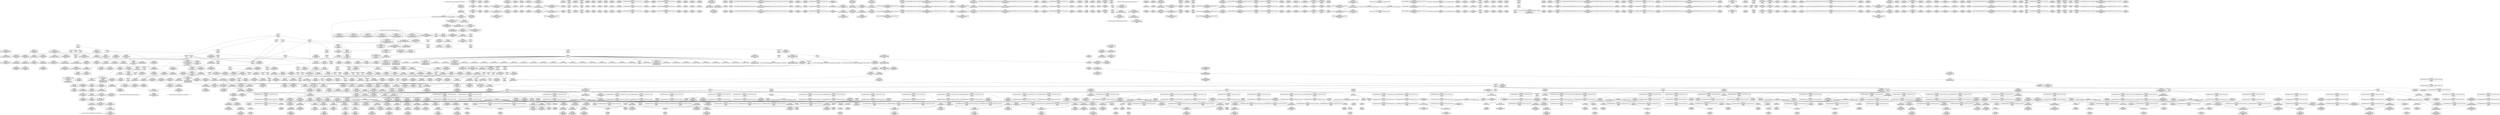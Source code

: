 digraph {
	CE0x4d4d4f0 [shape=record,shape=Mrecord,label="{CE0x4d4d4f0|__preempt_count_add:tmp2|*SummSource*}"]
	CE0x4ce8430 [shape=record,shape=Mrecord,label="{CE0x4ce8430|GLOBAL:__preempt_count_sub|*Constant*|*SummSource*}"]
	CE0x4cda0c0 [shape=record,shape=Mrecord,label="{CE0x4cda0c0|i64*_getelementptr_inbounds_(_4_x_i64_,_4_x_i64_*___llvm_gcov_ctr133,_i64_0,_i64_3)|*Constant*}"]
	CE0x4c62650 [shape=record,shape=Mrecord,label="{CE0x4c62650|i64_1|*Constant*}"]
	CE0x4cded10 [shape=record,shape=Mrecord,label="{CE0x4cded10|cred_sid:entry}"]
	CE0x4c22560 [shape=record,shape=Mrecord,label="{CE0x4c22560|sock_has_perm:sk_security|security/selinux/hooks.c,3964|*SummSource*}"]
	CE0x4cfe5b0 [shape=record,shape=Mrecord,label="{CE0x4cfe5b0|__preempt_count_add:val|Function::__preempt_count_add&Arg::val::|*SummSink*}"]
	CE0x4d38260 [shape=record,shape=Mrecord,label="{CE0x4d38260|i64*_getelementptr_inbounds_(_4_x_i64_,_4_x_i64_*___llvm_gcov_ctr134,_i64_0,_i64_2)|*Constant*|*SummSink*}"]
	CE0x4c1c8e0 [shape=record,shape=Mrecord,label="{CE0x4c1c8e0|selinux_socket_getsockname:tmp|*SummSink*}"]
	CE0x4d75b20 [shape=record,shape=Mrecord,label="{CE0x4d75b20|i64*_getelementptr_inbounds_(_4_x_i64_,_4_x_i64_*___llvm_gcov_ctr129,_i64_0,_i64_0)|*Constant*}"]
	CE0x4ce3870 [shape=record,shape=Mrecord,label="{CE0x4ce3870|i64*_getelementptr_inbounds_(_4_x_i64_,_4_x_i64_*___llvm_gcov_ctr130,_i64_0,_i64_1)|*Constant*}"]
	CE0x4cd0320 [shape=record,shape=Mrecord,label="{CE0x4cd0320|__rcu_read_unlock:entry|*SummSink*}"]
	CE0x4cc5eb0 [shape=record,shape=Mrecord,label="{CE0x4cc5eb0|_call_void___rcu_read_lock()_#10,_!dbg_!27710|include/linux/rcupdate.h,879|*SummSource*}"]
	CE0x4cbcfd0 [shape=record,shape=Mrecord,label="{CE0x4cbcfd0|task_sid:tmp4|*LoadInst*|security/selinux/hooks.c,208|*SummSink*}"]
	CE0x4cc39a0 [shape=record,shape=Mrecord,label="{CE0x4cc39a0|_call_void_mcount()_#3|*SummSink*}"]
	CE0x4d09ad0 [shape=record,shape=Mrecord,label="{CE0x4d09ad0|rcu_read_unlock:tmp7|include/linux/rcupdate.h,933}"]
	CE0x4c57870 [shape=record,shape=Mrecord,label="{CE0x4c57870|get_current:bb}"]
	CE0x4cc3930 [shape=record,shape=Mrecord,label="{CE0x4cc3930|_call_void_mcount()_#3|*SummSource*}"]
	CE0x4cd9280 [shape=record,shape=Mrecord,label="{CE0x4cd9280|rcu_lock_acquire:indirectgoto|*SummSink*}"]
	CE0x4c4a750 [shape=record,shape=Mrecord,label="{CE0x4c4a750|8:_%struct.sock*,_:_SCME_16,18_|*MultipleSource*|security/selinux/hooks.c, 3966|security/selinux/hooks.c,3966|security/selinux/hooks.c,3966}"]
	CE0x4ce80e0 [shape=record,shape=Mrecord,label="{CE0x4ce80e0|_call_void___preempt_count_add(i32_1)_#10,_!dbg_!27711|include/linux/rcupdate.h,239|*SummSink*}"]
	CE0x4ce7620 [shape=record,shape=Mrecord,label="{CE0x4ce7620|GLOBAL:__llvm_gcov_ctr132|Global_var:__llvm_gcov_ctr132|*SummSource*}"]
	CE0x4d36fa0 [shape=record,shape=Mrecord,label="{CE0x4d36fa0|__rcu_read_unlock:bb}"]
	CE0x4d0fdd0 [shape=record,shape=Mrecord,label="{CE0x4d0fdd0|i32_934|*Constant*|*SummSource*}"]
	CE0x4d023b0 [shape=record,shape=Mrecord,label="{CE0x4d023b0|0:_i8,_:_GCMR_rcu_read_unlock.__warned_internal_global_i8_0,_section_.data.unlikely_,_align_1:_elem_0:default:}"]
	CE0x4c618f0 [shape=record,shape=Mrecord,label="{CE0x4c618f0|task_sid:tmp8|security/selinux/hooks.c,208}"]
	CE0x4c1e250 [shape=record,shape=Mrecord,label="{CE0x4c1e250|i64*_getelementptr_inbounds_(_2_x_i64_,_2_x_i64_*___llvm_gcov_ctr363,_i64_0,_i64_0)|*Constant*|*SummSink*}"]
	CE0x4cd7880 [shape=record,shape=Mrecord,label="{CE0x4cd7880|__preempt_count_sub:bb|*SummSource*}"]
	CE0x4ca1e20 [shape=record,shape=Mrecord,label="{CE0x4ca1e20|i32_4|*Constant*|*SummSink*}"]
	CE0x4d00b50 [shape=record,shape=Mrecord,label="{CE0x4d00b50|i64*_getelementptr_inbounds_(_11_x_i64_,_11_x_i64_*___llvm_gcov_ctr132,_i64_0,_i64_0)|*Constant*|*SummSink*}"]
	CE0x4c10500 [shape=record,shape=Mrecord,label="{CE0x4c10500|i64*_getelementptr_inbounds_(_2_x_i64_,_2_x_i64_*___llvm_gcov_ctr363,_i64_0,_i64_1)|*Constant*}"]
	CE0x4ccc580 [shape=record,shape=Mrecord,label="{CE0x4ccc580|i32_208|*Constant*|*SummSource*}"]
	CE0x4d46490 [shape=record,shape=Mrecord,label="{CE0x4d46490|rcu_lock_release:bb|*SummSource*}"]
	CE0x4d45690 [shape=record,shape=Mrecord,label="{CE0x4d45690|i64*_getelementptr_inbounds_(_4_x_i64_,_4_x_i64_*___llvm_gcov_ctr128,_i64_0,_i64_0)|*Constant*|*SummSink*}"]
	CE0x4ce1f50 [shape=record,shape=Mrecord,label="{CE0x4ce1f50|rcu_read_lock:bb}"]
	CE0x4d08de0 [shape=record,shape=Mrecord,label="{CE0x4d08de0|rcu_lock_release:tmp3}"]
	CE0x4ca7440 [shape=record,shape=Mrecord,label="{CE0x4ca7440|8:_%struct.sock*,_:_SCME_47,48_}"]
	CE0x4ca6730 [shape=record,shape=Mrecord,label="{CE0x4ca6730|8:_%struct.sock*,_:_SCME_36,37_}"]
	CE0x4ca6bf0 [shape=record,shape=Mrecord,label="{CE0x4ca6bf0|8:_%struct.sock*,_:_SCME_40,41_}"]
	CE0x4cd87f0 [shape=record,shape=Mrecord,label="{CE0x4cd87f0|__rcu_read_unlock:tmp7|include/linux/rcupdate.h,245|*SummSink*}"]
	CE0x4cb8e80 [shape=record,shape=Mrecord,label="{CE0x4cb8e80|rcu_lock_acquire:entry}"]
	CE0x4cfd080 [shape=record,shape=Mrecord,label="{CE0x4cfd080|_ret_void,_!dbg_!27719|./arch/x86/include/asm/preempt.h,73|*SummSource*}"]
	CE0x4c3dec0 [shape=record,shape=Mrecord,label="{CE0x4c3dec0|sock_has_perm:sid|security/selinux/hooks.c,3969}"]
	CE0x4c62910 [shape=record,shape=Mrecord,label="{CE0x4c62910|i64*_getelementptr_inbounds_(_11_x_i64_,_11_x_i64_*___llvm_gcov_ctr132,_i64_0,_i64_1)|*Constant*|*SummSource*}"]
	CE0x4ca85c0 [shape=record,shape=Mrecord,label="{CE0x4ca85c0|task_sid:entry|*SummSink*}"]
	CE0x4c47aa0 [shape=record,shape=Mrecord,label="{CE0x4c47aa0|sock_has_perm:tmp19|security/selinux/hooks.c,3977}"]
	CE0x4c224f0 [shape=record,shape=Mrecord,label="{CE0x4c224f0|sock_has_perm:sk_security|security/selinux/hooks.c,3964|*SummSink*}"]
	CE0x4cae310 [shape=record,shape=Mrecord,label="{CE0x4cae310|sock_has_perm:tmp3|security/selinux/hooks.c,3964|*SummSink*}"]
	CE0x4c36960 [shape=record,shape=Mrecord,label="{CE0x4c36960|__rcu_read_lock:tmp|*SummSource*}"]
	CE0x4c2a2c0 [shape=record,shape=Mrecord,label="{CE0x4c2a2c0|_call_void_mcount()_#3}"]
	CE0x4c97110 [shape=record,shape=Mrecord,label="{CE0x4c97110|i64*_getelementptr_inbounds_(_4_x_i64_,_4_x_i64_*___llvm_gcov_ctr129,_i64_0,_i64_2)|*Constant*}"]
	CE0x4c1e390 [shape=record,shape=Mrecord,label="{CE0x4c1e390|selinux_socket_getsockname:sock|Function::selinux_socket_getsockname&Arg::sock::|*SummSink*}"]
	CE0x4d68970 [shape=record,shape=Mrecord,label="{CE0x4d68970|_call_void_mcount()_#3|*SummSink*}"]
	CE0x4cbd8c0 [shape=record,shape=Mrecord,label="{CE0x4cbd8c0|rcu_read_lock:tmp3|*SummSink*}"]
	CE0x4ca0740 [shape=record,shape=Mrecord,label="{CE0x4ca0740|sock_has_perm:sk4|security/selinux/hooks.c,3974|*SummSource*}"]
	CE0x4c28dd0 [shape=record,shape=Mrecord,label="{CE0x4c28dd0|get_current:tmp2}"]
	CE0x4c90bb0 [shape=record,shape=Mrecord,label="{CE0x4c90bb0|i8*_getelementptr_inbounds_(_41_x_i8_,_41_x_i8_*_.str44,_i32_0,_i32_0)|*Constant*|*SummSource*}"]
	CE0x4cbd810 [shape=record,shape=Mrecord,label="{CE0x4cbd810|task_sid:tmp|*SummSource*}"]
	CE0x4c555c0 [shape=record,shape=Mrecord,label="{CE0x4c555c0|get_current:bb|*SummSink*}"]
	CE0x4ce6680 [shape=record,shape=Mrecord,label="{CE0x4ce6680|rcu_lock_acquire:tmp|*SummSource*}"]
	CE0x4d34df0 [shape=record,shape=Mrecord,label="{CE0x4d34df0|__rcu_read_unlock:do.end}"]
	CE0x4cc46a0 [shape=record,shape=Mrecord,label="{CE0x4cc46a0|task_sid:land.lhs.true|*SummSource*}"]
	CE0x4d4a5a0 [shape=record,shape=Mrecord,label="{CE0x4d4a5a0|i64_ptrtoint_(i8*_blockaddress(_rcu_lock_acquire,_%__here)_to_i64)|*Constant*|*SummSink*}"]
	CE0x4d36dd0 [shape=record,shape=Mrecord,label="{CE0x4d36dd0|i64*_getelementptr_inbounds_(_4_x_i64_,_4_x_i64_*___llvm_gcov_ctr135,_i64_0,_i64_2)|*Constant*|*SummSink*}"]
	"CONST[source:2(external),value:2(dynamic)][purpose:{subject}][SrcIdx:4]"
	CE0x4d0a7c0 [shape=record,shape=Mrecord,label="{CE0x4d0a7c0|i64*_getelementptr_inbounds_(_4_x_i64_,_4_x_i64_*___llvm_gcov_ctr133,_i64_0,_i64_1)|*Constant*|*SummSource*}"]
	CE0x4cbd1c0 [shape=record,shape=Mrecord,label="{CE0x4cbd1c0|cred_sid:tmp2|*SummSink*}"]
	CE0x4cb1950 [shape=record,shape=Mrecord,label="{CE0x4cb1950|rcu_read_lock:tmp9|include/linux/rcupdate.h,882}"]
	CE0x4c9e190 [shape=record,shape=Mrecord,label="{CE0x4c9e190|__rcu_read_lock:tmp1|*SummSink*}"]
	CE0x4d34780 [shape=record,shape=Mrecord,label="{CE0x4d34780|rcu_lock_release:tmp7}"]
	CE0x4d044c0 [shape=record,shape=Mrecord,label="{CE0x4d044c0|__rcu_read_lock:tmp6|include/linux/rcupdate.h,240}"]
	CE0x4cae030 [shape=record,shape=Mrecord,label="{CE0x4cae030|sock_has_perm:tmp13|security/selinux/hooks.c,3972|*SummSink*}"]
	CE0x4cceed0 [shape=record,shape=Mrecord,label="{CE0x4cceed0|rcu_lock_release:entry|*SummSource*}"]
	CE0x4c3a0e0 [shape=record,shape=Mrecord,label="{CE0x4c3a0e0|COLLAPSED:_GCMRE___llvm_gcov_ctr98_internal_global_2_x_i64_zeroinitializer:_elem_0:default:}"]
	CE0x4cf98b0 [shape=record,shape=Mrecord,label="{CE0x4cf98b0|rcu_read_lock:tmp22|include/linux/rcupdate.h,884|*SummSink*}"]
	CE0x4c6dc70 [shape=record,shape=Mrecord,label="{CE0x4c6dc70|avc_has_perm:entry|*SummSource*}"]
	CE0x4cc8a60 [shape=record,shape=Mrecord,label="{CE0x4cc8a60|i64_7|*Constant*|*SummSource*}"]
	CE0x4d48330 [shape=record,shape=Mrecord,label="{CE0x4d48330|__rcu_read_unlock:tmp1|*SummSink*}"]
	CE0x4c27a00 [shape=record,shape=Mrecord,label="{CE0x4c27a00|sock_has_perm:ad|security/selinux/hooks.c, 3965}"]
	CE0x4c50840 [shape=record,shape=Mrecord,label="{CE0x4c50840|_call_void_mcount()_#3|*SummSource*}"]
	CE0x4cc2900 [shape=record,shape=Mrecord,label="{CE0x4cc2900|cred_sid:tmp1|*SummSink*}"]
	CE0x4d0d4f0 [shape=record,shape=Mrecord,label="{CE0x4d0d4f0|rcu_read_unlock:tmp20|include/linux/rcupdate.h,933|*SummSource*}"]
	CE0x4d37f10 [shape=record,shape=Mrecord,label="{CE0x4d37f10|rcu_lock_acquire:indirectgoto|*SummSource*}"]
	CE0x4c27a70 [shape=record,shape=Mrecord,label="{CE0x4c27a70|sock_has_perm:ad|security/selinux/hooks.c, 3965|*SummSource*}"]
	CE0x4cabcd0 [shape=record,shape=Mrecord,label="{CE0x4cabcd0|i64_2|*Constant*|*SummSink*}"]
	CE0x4cd2a90 [shape=record,shape=Mrecord,label="{CE0x4cd2a90|__rcu_read_lock:tmp2}"]
	CE0x4cffad0 [shape=record,shape=Mrecord,label="{CE0x4cffad0|rcu_read_unlock:tmp10|include/linux/rcupdate.h,933|*SummSource*}"]
	CE0x4c3d610 [shape=record,shape=Mrecord,label="{CE0x4c3d610|sock_has_perm:tmp1}"]
	CE0x4cbc340 [shape=record,shape=Mrecord,label="{CE0x4cbc340|_call_void_mcount()_#3}"]
	CE0x4caa720 [shape=record,shape=Mrecord,label="{CE0x4caa720|i32_2|*Constant*|*SummSource*}"]
	CE0x4ca2380 [shape=record,shape=Mrecord,label="{CE0x4ca2380|sock_has_perm:call6|security/selinux/hooks.c,3976|*SummSink*}"]
	CE0x4d4bb50 [shape=record,shape=Mrecord,label="{CE0x4d4bb50|GLOBAL:__preempt_count|Global_var:__preempt_count|*SummSink*}"]
	CE0x4ca86a0 [shape=record,shape=Mrecord,label="{CE0x4ca86a0|task_sid:task|Function::task_sid&Arg::task::}"]
	CE0x4cf38c0 [shape=record,shape=Mrecord,label="{CE0x4cf38c0|rcu_read_lock:tmp15|include/linux/rcupdate.h,882|*SummSink*}"]
	CE0x4c95680 [shape=record,shape=Mrecord,label="{CE0x4c95680|__preempt_count_sub:bb|*SummSink*}"]
	CE0x4cb17d0 [shape=record,shape=Mrecord,label="{CE0x4cb17d0|i64_5|*Constant*}"]
	CE0x4d349a0 [shape=record,shape=Mrecord,label="{CE0x4d349a0|rcu_lock_release:tmp7|*SummSource*}"]
	CE0x4cc7d40 [shape=record,shape=Mrecord,label="{CE0x4cc7d40|task_sid:tmp13|security/selinux/hooks.c,208|*SummSource*}"]
	CE0x4cbf190 [shape=record,shape=Mrecord,label="{CE0x4cbf190|rcu_read_lock:if.end}"]
	CE0x4c9d040 [shape=record,shape=Mrecord,label="{CE0x4c9d040|sock_has_perm:tmp11|security/selinux/hooks.c,3970|*SummSource*}"]
	CE0x4cbb200 [shape=record,shape=Mrecord,label="{CE0x4cbb200|_call_void_mcount()_#3|*SummSink*}"]
	CE0x4c1f9c0 [shape=record,shape=Mrecord,label="{CE0x4c1f9c0|task_sid:if.end|*SummSource*}"]
	CE0x4ca8470 [shape=record,shape=Mrecord,label="{CE0x4ca8470|task_sid:entry}"]
	CE0x4ccb590 [shape=record,shape=Mrecord,label="{CE0x4ccb590|_call_void_lockdep_rcu_suspicious(i8*_getelementptr_inbounds_(_25_x_i8_,_25_x_i8_*_.str3,_i32_0,_i32_0),_i32_208,_i8*_getelementptr_inbounds_(_41_x_i8_,_41_x_i8_*_.str44,_i32_0,_i32_0))_#10,_!dbg_!27732|security/selinux/hooks.c,208|*SummSink*}"]
	CE0x4cc4490 [shape=record,shape=Mrecord,label="{CE0x4cc4490|task_sid:do.body|*SummSink*}"]
	CE0x4cc9f20 [shape=record,shape=Mrecord,label="{CE0x4cc9f20|i64*_getelementptr_inbounds_(_13_x_i64_,_13_x_i64_*___llvm_gcov_ctr126,_i64_0,_i64_8)|*Constant*}"]
	CE0x4cfc050 [shape=record,shape=Mrecord,label="{CE0x4cfc050|rcu_read_unlock:tmp7|include/linux/rcupdate.h,933|*SummSink*}"]
	CE0x4d4a300 [shape=record,shape=Mrecord,label="{CE0x4d4a300|i64_ptrtoint_(i8*_blockaddress(_rcu_lock_acquire,_%__here)_to_i64)|*Constant*}"]
	CE0x4cc1d80 [shape=record,shape=Mrecord,label="{CE0x4cc1d80|rcu_read_lock:land.lhs.true2}"]
	CE0x4c63b30 [shape=record,shape=Mrecord,label="{CE0x4c63b30|rcu_read_unlock:tmp2|*SummSource*}"]
	CE0x4d48be0 [shape=record,shape=Mrecord,label="{CE0x4d48be0|__rcu_read_lock:tmp4|include/linux/rcupdate.h,239}"]
	CE0x4d33a20 [shape=record,shape=Mrecord,label="{CE0x4d33a20|rcu_lock_release:tmp4|include/linux/rcupdate.h,423}"]
	CE0x4d02e10 [shape=record,shape=Mrecord,label="{CE0x4d02e10|rcu_lock_acquire:tmp1}"]
	CE0x4c60960 [shape=record,shape=Mrecord,label="{CE0x4c60960|rcu_lock_acquire:bb|*SummSource*}"]
	CE0x4c905a0 [shape=record,shape=Mrecord,label="{CE0x4c905a0|sock_has_perm:tmp2|*LoadInst*|security/selinux/hooks.c,3964|*SummSource*}"]
	CE0x4cbc960 [shape=record,shape=Mrecord,label="{CE0x4cbc960|_call_void___rcu_read_lock()_#10,_!dbg_!27710|include/linux/rcupdate.h,879|*SummSink*}"]
	CE0x4c36e10 [shape=record,shape=Mrecord,label="{CE0x4c36e10|sock_has_perm:task|Function::sock_has_perm&Arg::task::|*SummSink*}"]
	CE0x4cab8b0 [shape=record,shape=Mrecord,label="{CE0x4cab8b0|sock_has_perm:cmp|security/selinux/hooks.c,3969|*SummSink*}"]
	CE0x4cc7db0 [shape=record,shape=Mrecord,label="{CE0x4cc7db0|task_sid:tmp13|security/selinux/hooks.c,208|*SummSink*}"]
	CE0x4d10580 [shape=record,shape=Mrecord,label="{CE0x4d10580|i8*_getelementptr_inbounds_(_44_x_i8_,_44_x_i8_*_.str47,_i32_0,_i32_0)|*Constant*|*SummSource*}"]
	CE0x4c1bc40 [shape=record,shape=Mrecord,label="{CE0x4c1bc40|selinux_socket_getsockname:bb}"]
	CE0x4cb7e10 [shape=record,shape=Mrecord,label="{CE0x4cb7e10|rcu_lock_acquire:map|Function::rcu_lock_acquire&Arg::map::|*SummSource*}"]
	CE0x4c4bbe0 [shape=record,shape=Mrecord,label="{CE0x4c4bbe0|i64_4|*Constant*|*SummSink*}"]
	CE0x4cda8e0 [shape=record,shape=Mrecord,label="{CE0x4cda8e0|i64*_getelementptr_inbounds_(_4_x_i64_,_4_x_i64_*___llvm_gcov_ctr133,_i64_0,_i64_3)|*Constant*|*SummSource*}"]
	CE0x4cce570 [shape=record,shape=Mrecord,label="{CE0x4cce570|_call_void_rcu_lock_release(%struct.lockdep_map*_rcu_lock_map)_#10,_!dbg_!27733|include/linux/rcupdate.h,935|*SummSink*}"]
	CE0x4cabdb0 [shape=record,shape=Mrecord,label="{CE0x4cabdb0|sock_has_perm:tmp7|security/selinux/hooks.c,3969}"]
	CE0x4d46550 [shape=record,shape=Mrecord,label="{CE0x4d46550|rcu_lock_release:bb|*SummSink*}"]
	CE0x4c67b50 [shape=record,shape=Mrecord,label="{CE0x4c67b50|GLOBAL:rcu_read_lock|*Constant*}"]
	CE0x4cb2380 [shape=record,shape=Mrecord,label="{CE0x4cb2380|rcu_read_lock:tmp11|include/linux/rcupdate.h,882}"]
	CE0x4cac730 [shape=record,shape=Mrecord,label="{CE0x4cac730|sock_has_perm:tmp9|security/selinux/hooks.c,3969}"]
	CE0x4c2a360 [shape=record,shape=Mrecord,label="{CE0x4c2a360|_call_void_mcount()_#3|*SummSink*}"]
	CE0x4d48cc0 [shape=record,shape=Mrecord,label="{CE0x4d48cc0|__rcu_read_lock:tmp4|include/linux/rcupdate.h,239|*SummSink*}"]
	CE0x4cedc60 [shape=record,shape=Mrecord,label="{CE0x4cedc60|i64_0|*Constant*}"]
	CE0x4ce7a30 [shape=record,shape=Mrecord,label="{CE0x4ce7a30|GLOBAL:rcu_lock_map|Global_var:rcu_lock_map}"]
	CE0x4ca53e0 [shape=record,shape=Mrecord,label="{CE0x4ca53e0|cred_sid:tmp4|*LoadInst*|security/selinux/hooks.c,196|*SummSink*}"]
	CE0x4c674f0 [shape=record,shape=Mrecord,label="{CE0x4c674f0|task_sid:tmp7|security/selinux/hooks.c,208|*SummSource*}"]
	CE0x4c482a0 [shape=record,shape=Mrecord,label="{CE0x4c482a0|sock_has_perm:tmp20|security/selinux/hooks.c,3977|*SummSink*}"]
	CE0x4ccafe0 [shape=record,shape=Mrecord,label="{CE0x4ccafe0|i8_1|*Constant*|*SummSink*}"]
	CE0x4d05300 [shape=record,shape=Mrecord,label="{CE0x4d05300|_call_void_asm_addl_$1,_%gs:$0_,_*m,ri,*m,_dirflag_,_fpsr_,_flags_(i32*___preempt_count,_i32_%val,_i32*___preempt_count)_#3,_!dbg_!27714,_!srcloc_!27717|./arch/x86/include/asm/preempt.h,72}"]
	CE0x4d0e0a0 [shape=record,shape=Mrecord,label="{CE0x4d0e0a0|i64*_getelementptr_inbounds_(_11_x_i64_,_11_x_i64_*___llvm_gcov_ctr132,_i64_0,_i64_10)|*Constant*|*SummSource*}"]
	CE0x4ca4270 [shape=record,shape=Mrecord,label="{CE0x4ca4270|_ret_i32_%retval.0,_!dbg_!27728|security/selinux/avc.c,775|*SummSink*}"]
	CE0x4d67240 [shape=record,shape=Mrecord,label="{CE0x4d67240|__rcu_read_unlock:do.body|*SummSink*}"]
	CE0x4ce7ce0 [shape=record,shape=Mrecord,label="{CE0x4ce7ce0|GLOBAL:rcu_lock_map|Global_var:rcu_lock_map|*SummSink*}"]
	CE0x4c94380 [shape=record,shape=Mrecord,label="{CE0x4c94380|i64*_getelementptr_inbounds_(_13_x_i64_,_13_x_i64_*___llvm_gcov_ctr126,_i64_0,_i64_10)|*Constant*}"]
	CE0x4cdf870 [shape=record,shape=Mrecord,label="{CE0x4cdf870|_call_void_rcu_read_unlock()_#10,_!dbg_!27748|security/selinux/hooks.c,209|*SummSink*}"]
	CE0x4cf41e0 [shape=record,shape=Mrecord,label="{CE0x4cf41e0|i64*_getelementptr_inbounds_(_11_x_i64_,_11_x_i64_*___llvm_gcov_ctr127,_i64_0,_i64_8)|*Constant*|*SummSource*}"]
	CE0x4cf7540 [shape=record,shape=Mrecord,label="{CE0x4cf7540|_call_void_lockdep_rcu_suspicious(i8*_getelementptr_inbounds_(_25_x_i8_,_25_x_i8_*_.str45,_i32_0,_i32_0),_i32_883,_i8*_getelementptr_inbounds_(_42_x_i8_,_42_x_i8_*_.str46,_i32_0,_i32_0))_#10,_!dbg_!27728|include/linux/rcupdate.h,882|*SummSource*}"]
	CE0x4c491a0 [shape=record,shape=Mrecord,label="{CE0x4c491a0|rcu_read_lock:tmp13|include/linux/rcupdate.h,882}"]
	CE0x4cbd9c0 [shape=record,shape=Mrecord,label="{CE0x4cbd9c0|_call_void_mcount()_#3|*SummSource*}"]
	CE0x4c1fa90 [shape=record,shape=Mrecord,label="{CE0x4c1fa90|task_sid:if.end|*SummSink*}"]
	CE0x4cd7e60 [shape=record,shape=Mrecord,label="{CE0x4cd7e60|rcu_lock_acquire:tmp4|include/linux/rcupdate.h,418|*SummSource*}"]
	CE0x4cff570 [shape=record,shape=Mrecord,label="{CE0x4cff570|rcu_lock_acquire:tmp3|*SummSource*}"]
	CE0x4ce6080 [shape=record,shape=Mrecord,label="{CE0x4ce6080|GLOBAL:__llvm_gcov_ctr132|Global_var:__llvm_gcov_ctr132}"]
	CE0x4c93990 [shape=record,shape=Mrecord,label="{CE0x4c93990|task_sid:tmp21|security/selinux/hooks.c,208}"]
	CE0x4cff730 [shape=record,shape=Mrecord,label="{CE0x4cff730|_call_void_mcount()_#3}"]
	CE0x4d72ca0 [shape=record,shape=Mrecord,label="{CE0x4d72ca0|__preempt_count_sub:do.body|*SummSource*}"]
	CE0x4ccbdc0 [shape=record,shape=Mrecord,label="{CE0x4ccbdc0|i8*_getelementptr_inbounds_(_25_x_i8_,_25_x_i8_*_.str3,_i32_0,_i32_0)|*Constant*|*SummSource*}"]
	CE0x4d30e20 [shape=record,shape=Mrecord,label="{CE0x4d30e20|__rcu_read_lock:tmp5|include/linux/rcupdate.h,239}"]
	CE0x4d31790 [shape=record,shape=Mrecord,label="{CE0x4d31790|__rcu_read_lock:do.body|*SummSink*}"]
	CE0x4ca2250 [shape=record,shape=Mrecord,label="{CE0x4ca2250|sock_has_perm:call6|security/selinux/hooks.c,3976|*SummSource*}"]
	CE0x4c609d0 [shape=record,shape=Mrecord,label="{CE0x4c609d0|rcu_read_lock:if.end|*SummSource*}"]
	CE0x4c90390 [shape=record,shape=Mrecord,label="{CE0x4c90390|sock_has_perm:tmp2|*LoadInst*|security/selinux/hooks.c,3964}"]
	CE0x4cb7f90 [shape=record,shape=Mrecord,label="{CE0x4cb7f90|rcu_lock_acquire:map|Function::rcu_lock_acquire&Arg::map::|*SummSink*}"]
	CE0x4c3b000 [shape=record,shape=Mrecord,label="{CE0x4c3b000|get_current:tmp1|*SummSource*}"]
	CE0x4cbc240 [shape=record,shape=Mrecord,label="{CE0x4cbc240|cred_sid:tmp3|*SummSink*}"]
	CE0x4c60aa0 [shape=record,shape=Mrecord,label="{CE0x4c60aa0|rcu_read_lock:if.end|*SummSink*}"]
	CE0x4c26410 [shape=record,shape=Mrecord,label="{CE0x4c26410|selinux_socket_getsockname:tmp3|*SummSource*}"]
	CE0x4ceb770 [shape=record,shape=Mrecord,label="{CE0x4ceb770|i32_0|*Constant*}"]
	CE0x4c1b010 [shape=record,shape=Mrecord,label="{CE0x4c1b010|selinux_socket_getsockname:sk|security/selinux/hooks.c,4226|*SummSink*}"]
	CE0x4d028a0 [shape=record,shape=Mrecord,label="{CE0x4d028a0|__preempt_count_add:entry|*SummSource*}"]
	CE0x4cdaa00 [shape=record,shape=Mrecord,label="{CE0x4cdaa00|rcu_lock_release:tmp6}"]
	CE0x4cad280 [shape=record,shape=Mrecord,label="{CE0x4cad280|sock_has_perm:tmp12|security/selinux/hooks.c,3970}"]
	CE0x4d045a0 [shape=record,shape=Mrecord,label="{CE0x4d045a0|__rcu_read_lock:tmp6|include/linux/rcupdate.h,240|*SummSink*}"]
	CE0x4c1de30 [shape=record,shape=Mrecord,label="{CE0x4c1de30|_ret_%struct.task_struct*_%tmp4,_!dbg_!27714|./arch/x86/include/asm/current.h,14|*SummSource*}"]
	CE0x4c982a0 [shape=record,shape=Mrecord,label="{CE0x4c982a0|__rcu_read_unlock:bb|*SummSource*}"]
	CE0x4d0e740 [shape=record,shape=Mrecord,label="{CE0x4d0e740|rcu_read_unlock:tmp17|include/linux/rcupdate.h,933|*SummSource*}"]
	CE0x4cfd8c0 [shape=record,shape=Mrecord,label="{CE0x4cfd8c0|rcu_read_unlock:tmp13|include/linux/rcupdate.h,933|*SummSource*}"]
	CE0x4ca0370 [shape=record,shape=Mrecord,label="{CE0x4ca0370|sock_has_perm:tmp15|security/selinux/hooks.c,3974|*SummSource*}"]
	CE0x4c93d50 [shape=record,shape=Mrecord,label="{CE0x4c93d50|task_sid:tmp22|security/selinux/hooks.c,208}"]
	CE0x4cf9bf0 [shape=record,shape=Mrecord,label="{CE0x4cf9bf0|cred_sid:bb}"]
	CE0x4d81dd0 [shape=record,shape=Mrecord,label="{CE0x4d81dd0|__preempt_count_sub:do.body|*SummSink*}"]
	CE0x4d66920 [shape=record,shape=Mrecord,label="{CE0x4d66920|__rcu_read_unlock:do.body}"]
	CE0x4c36670 [shape=record,shape=Mrecord,label="{CE0x4c36670|_call_void_mcount()_#3|*SummSink*}"]
	CE0x4cdf270 [shape=record,shape=Mrecord,label="{CE0x4cdf270|cred_sid:cred|Function::cred_sid&Arg::cred::|*SummSource*}"]
	CE0x4c6cfd0 [shape=record,shape=Mrecord,label="{CE0x4c6cfd0|sock_has_perm:u|security/selinux/hooks.c,3973}"]
	CE0x4c4a930 [shape=record,shape=Mrecord,label="{CE0x4c4a930|0:_i32,_4:_i32,_8:_i32,_12:_i32,_:_CMRE_4,8_|*MultipleSource*|security/selinux/hooks.c,196|*LoadInst*|security/selinux/hooks.c,196|security/selinux/hooks.c,197}"]
	CE0x4cc5b40 [shape=record,shape=Mrecord,label="{CE0x4cc5b40|task_sid:do.end|*SummSink*}"]
	CE0x4c4e380 [shape=record,shape=Mrecord,label="{CE0x4c4e380|cred_sid:tmp5|security/selinux/hooks.c,196|*SummSink*}"]
	CE0x4c22420 [shape=record,shape=Mrecord,label="{CE0x4c22420|i64*_getelementptr_inbounds_(_2_x_i64_,_2_x_i64_*___llvm_gcov_ctr98,_i64_0,_i64_1)|*Constant*}"]
	CE0x4d09030 [shape=record,shape=Mrecord,label="{CE0x4d09030|rcu_lock_release:tmp3|*SummSink*}"]
	CE0x4c58b60 [shape=record,shape=Mrecord,label="{CE0x4c58b60|_ret_i32_%retval.0,_!dbg_!27740|security/selinux/hooks.c,3977|*SummSink*}"]
	CE0x4c1c2b0 [shape=record,shape=Mrecord,label="{CE0x4c1c2b0|selinux_socket_getsockname:tmp|*SummSource*}"]
	CE0x4ccf010 [shape=record,shape=Mrecord,label="{CE0x4ccf010|rcu_lock_release:map|Function::rcu_lock_release&Arg::map::}"]
	CE0x4cc5680 [shape=record,shape=Mrecord,label="{CE0x4cc5680|COLLAPSED:_GCMRE___llvm_gcov_ctr131_internal_global_2_x_i64_zeroinitializer:_elem_0:default:}"]
	CE0x4d08930 [shape=record,shape=Mrecord,label="{CE0x4d08930|rcu_read_unlock:tmp5|include/linux/rcupdate.h,933|*SummSink*}"]
	CE0x4cbb4c0 [shape=record,shape=Mrecord,label="{CE0x4cbb4c0|i64_1|*Constant*}"]
	CE0x4cb75d0 [shape=record,shape=Mrecord,label="{CE0x4cb75d0|rcu_read_lock:tmp1|*SummSource*}"]
	CE0x4c90f80 [shape=record,shape=Mrecord,label="{CE0x4c90f80|task_sid:tmp24|security/selinux/hooks.c,208}"]
	CE0x4c1db70 [shape=record,shape=Mrecord,label="{CE0x4c1db70|i64*_getelementptr_inbounds_(_2_x_i64_,_2_x_i64_*___llvm_gcov_ctr363,_i64_0,_i64_0)|*Constant*}"]
	CE0x4cb7a10 [shape=record,shape=Mrecord,label="{CE0x4cb7a10|i32_77|*Constant*}"]
	CE0x4cdd9d0 [shape=record,shape=Mrecord,label="{CE0x4cdd9d0|i64*_getelementptr_inbounds_(_13_x_i64_,_13_x_i64_*___llvm_gcov_ctr126,_i64_0,_i64_12)|*Constant*|*SummSource*}"]
	CE0x4cf6860 [shape=record,shape=Mrecord,label="{CE0x4cf6860|rcu_read_lock:tmp17|include/linux/rcupdate.h,882}"]
	CE0x4d47e80 [shape=record,shape=Mrecord,label="{CE0x4d47e80|i64*_getelementptr_inbounds_(_4_x_i64_,_4_x_i64_*___llvm_gcov_ctr130,_i64_0,_i64_3)|*Constant*|*SummSource*}"]
	CE0x4cb9bb0 [shape=record,shape=Mrecord,label="{CE0x4cb9bb0|0:_i8,_:_GCMR_task_sid.__warned_internal_global_i8_0,_section_.data.unlikely_,_align_1:_elem_0:default:}"]
	CE0x4d05560 [shape=record,shape=Mrecord,label="{CE0x4d05560|_call_void_asm_addl_$1,_%gs:$0_,_*m,ri,*m,_dirflag_,_fpsr_,_flags_(i32*___preempt_count,_i32_%val,_i32*___preempt_count)_#3,_!dbg_!27714,_!srcloc_!27717|./arch/x86/include/asm/preempt.h,72|*SummSink*}"]
	CE0x4c94720 [shape=record,shape=Mrecord,label="{CE0x4c94720|i64*_getelementptr_inbounds_(_13_x_i64_,_13_x_i64_*___llvm_gcov_ctr126,_i64_0,_i64_10)|*Constant*|*SummSource*}"]
	CE0x4d0e6d0 [shape=record,shape=Mrecord,label="{CE0x4d0e6d0|rcu_read_unlock:tmp17|include/linux/rcupdate.h,933}"]
	CE0x4ca0d60 [shape=record,shape=Mrecord,label="{CE0x4ca0d60|sock_has_perm:sid5|security/selinux/hooks.c,3976}"]
	CE0x4c21730 [shape=record,shape=Mrecord,label="{CE0x4c21730|get_current:tmp1}"]
	CE0x4c1e800 [shape=record,shape=Mrecord,label="{CE0x4c1e800|GLOBAL:current_task|Global_var:current_task|*SummSource*}"]
	CE0x4caec30 [shape=record,shape=Mrecord,label="{CE0x4caec30|i8_0|*Constant*}"]
	CE0x4c93b50 [shape=record,shape=Mrecord,label="{CE0x4c93b50|task_sid:tmp20|security/selinux/hooks.c,208|*SummSink*}"]
	CE0x4cd2d70 [shape=record,shape=Mrecord,label="{CE0x4cd2d70|__rcu_read_lock:tmp}"]
	CE0x4c566f0 [shape=record,shape=Mrecord,label="{CE0x4c566f0|COLLAPSED:_GCMRE_current_task_external_global_%struct.task_struct*:_elem_0:default:}"]
	CE0x435d070 [shape=record,shape=Mrecord,label="{CE0x435d070|GLOBAL:sock_has_perm|*Constant*|*SummSink*}"]
	CE0x4c1ae00 [shape=record,shape=Mrecord,label="{CE0x4c1ae00|32:_%struct.sock*,_:_CRE_8,16_|*MultipleSource*|Function::selinux_socket_getsockname&Arg::sock::|security/selinux/hooks.c,4226}"]
	CE0x4cdf050 [shape=record,shape=Mrecord,label="{CE0x4cdf050|cred_sid:cred|Function::cred_sid&Arg::cred::}"]
	CE0x4d4a440 [shape=record,shape=Mrecord,label="{CE0x4d4a440|i64_ptrtoint_(i8*_blockaddress(_rcu_lock_acquire,_%__here)_to_i64)|*Constant*|*SummSource*}"]
	CE0x4cf3ed0 [shape=record,shape=Mrecord,label="{CE0x4cf3ed0|i64*_getelementptr_inbounds_(_11_x_i64_,_11_x_i64_*___llvm_gcov_ctr127,_i64_0,_i64_8)|*Constant*}"]
	CE0x4c62ad0 [shape=record,shape=Mrecord,label="{CE0x4c62ad0|i64*_getelementptr_inbounds_(_11_x_i64_,_11_x_i64_*___llvm_gcov_ctr132,_i64_0,_i64_1)|*Constant*|*SummSink*}"]
	CE0x4c41670 [shape=record,shape=Mrecord,label="{CE0x4c41670|avc_has_perm:requested|Function::avc_has_perm&Arg::requested::|*SummSink*}"]
	CE0x4d68760 [shape=record,shape=Mrecord,label="{CE0x4d68760|i64*_getelementptr_inbounds_(_4_x_i64_,_4_x_i64_*___llvm_gcov_ctr135,_i64_0,_i64_3)|*Constant*|*SummSource*}"]
	CE0x4cf3d60 [shape=record,shape=Mrecord,label="{CE0x4cf3d60|rcu_read_lock:tmp16|include/linux/rcupdate.h,882|*SummSink*}"]
	CE0x4cd7a80 [shape=record,shape=Mrecord,label="{CE0x4cd7a80|i64*_getelementptr_inbounds_(_4_x_i64_,_4_x_i64_*___llvm_gcov_ctr128,_i64_0,_i64_1)|*Constant*|*SummSink*}"]
	CE0x4c37500 [shape=record,shape=Mrecord,label="{CE0x4c37500|sock_has_perm:cleanup|*SummSink*}"]
	CE0x4cb1ac0 [shape=record,shape=Mrecord,label="{CE0x4cb1ac0|rcu_read_lock:tmp10|include/linux/rcupdate.h,882}"]
	CE0x4c202c0 [shape=record,shape=Mrecord,label="{CE0x4c202c0|i32_0|*Constant*|*SummSink*}"]
	CE0x4cbf080 [shape=record,shape=Mrecord,label="{CE0x4cbf080|rcu_read_lock:bb|*SummSink*}"]
	CE0x4c49db0 [shape=record,shape=Mrecord,label="{CE0x4c49db0|rcu_read_lock:do.end}"]
	CE0x4c48810 [shape=record,shape=Mrecord,label="{CE0x4c48810|i64_6|*Constant*}"]
	CE0x4cc62e0 [shape=record,shape=Mrecord,label="{CE0x4cc62e0|i64_3|*Constant*|*SummSink*}"]
	CE0x4cf8430 [shape=record,shape=Mrecord,label="{CE0x4cf8430|rcu_read_lock:tmp20|include/linux/rcupdate.h,882|*SummSource*}"]
	CE0x4cb1c40 [shape=record,shape=Mrecord,label="{CE0x4cb1c40|rcu_read_lock:tmp9|include/linux/rcupdate.h,882|*SummSource*}"]
	CE0x4cac2b0 [shape=record,shape=Mrecord,label="{CE0x4cac2b0|GLOBAL:__llvm_gcov_ctr327|Global_var:__llvm_gcov_ctr327|*SummSource*}"]
	CE0x4ce4d00 [shape=record,shape=Mrecord,label="{CE0x4ce4d00|rcu_read_lock:tmp6|include/linux/rcupdate.h,882}"]
	CE0x4d352b0 [shape=record,shape=Mrecord,label="{CE0x4d352b0|__rcu_read_unlock:do.end|*SummSource*}"]
	CE0x4d05110 [shape=record,shape=Mrecord,label="{CE0x4d05110|i64*_getelementptr_inbounds_(_4_x_i64_,_4_x_i64_*___llvm_gcov_ctr133,_i64_0,_i64_0)|*Constant*|*SummSink*}"]
	CE0x4ce2a40 [shape=record,shape=Mrecord,label="{CE0x4ce2a40|rcu_read_unlock:tmp8|include/linux/rcupdate.h,933}"]
	CE0x4d31390 [shape=record,shape=Mrecord,label="{CE0x4d31390|rcu_lock_acquire:tmp5|include/linux/rcupdate.h,418}"]
	CE0x4cb2210 [shape=record,shape=Mrecord,label="{CE0x4cb2210|rcu_read_lock:tmp10|include/linux/rcupdate.h,882|*SummSink*}"]
	CE0x4cb7d10 [shape=record,shape=Mrecord,label="{CE0x4cb7d10|rcu_lock_acquire:map|Function::rcu_lock_acquire&Arg::map::}"]
	CE0x4c3f6d0 [shape=record,shape=Mrecord,label="{CE0x4c3f6d0|i64*_getelementptr_inbounds_(_6_x_i64_,_6_x_i64_*___llvm_gcov_ctr327,_i64_0,_i64_0)|*Constant*|*SummSink*}"]
	CE0x4c2e210 [shape=record,shape=Mrecord,label="{CE0x4c2e210|_call_void_rcu_read_lock()_#10,_!dbg_!27712|security/selinux/hooks.c,207|*SummSink*}"]
	CE0x4cde840 [shape=record,shape=Mrecord,label="{CE0x4cde840|GLOBAL:cred_sid|*Constant*|*SummSource*}"]
	CE0x4ca50c0 [shape=record,shape=Mrecord,label="{CE0x4ca50c0|COLLAPSED:_CMRE:_elem_0::|security/selinux/hooks.c,196}"]
	CE0x4ce0360 [shape=record,shape=Mrecord,label="{CE0x4ce0360|rcu_read_unlock:entry|*SummSink*}"]
	CE0x4cf5120 [shape=record,shape=Mrecord,label="{CE0x4cf5120|i32_883|*Constant*|*SummSource*}"]
	"CONST[source:0(mediator),value:2(dynamic)][purpose:{object}][SnkIdx:2]"
	CE0x4c48f10 [shape=record,shape=Mrecord,label="{CE0x4c48f10|rcu_read_unlock:call3|include/linux/rcupdate.h,933|*SummSource*}"]
	CE0x4c4bfe0 [shape=record,shape=Mrecord,label="{CE0x4c4bfe0|_call_void_rcu_lock_acquire(%struct.lockdep_map*_rcu_lock_map)_#10,_!dbg_!27711|include/linux/rcupdate.h,881}"]
	CE0x4c6e780 [shape=record,shape=Mrecord,label="{CE0x4c6e780|i64*_getelementptr_inbounds_(_6_x_i64_,_6_x_i64_*___llvm_gcov_ctr327,_i64_0,_i64_5)|*Constant*|*SummSource*}"]
	CE0x4c36e80 [shape=record,shape=Mrecord,label="{CE0x4c36e80|sock_has_perm:sk|Function::sock_has_perm&Arg::sk::|*SummSource*}"]
	CE0x4c1e430 [shape=record,shape=Mrecord,label="{CE0x4c1e430|sock_has_perm:tmp|*SummSource*}"]
	CE0x4c2adb0 [shape=record,shape=Mrecord,label="{CE0x4c2adb0|selinux_socket_getsockname:sock|Function::selinux_socket_getsockname&Arg::sock::}"]
	CE0x4cbbc50 [shape=record,shape=Mrecord,label="{CE0x4cbbc50|task_sid:tmp4|*LoadInst*|security/selinux/hooks.c,208}"]
	CE0x4cd8680 [shape=record,shape=Mrecord,label="{CE0x4cd8680|__rcu_read_unlock:tmp7|include/linux/rcupdate.h,245|*SummSource*}"]
	CE0x4c36a70 [shape=record,shape=Mrecord,label="{CE0x4c36a70|i64*_getelementptr_inbounds_(_6_x_i64_,_6_x_i64_*___llvm_gcov_ctr327,_i64_0,_i64_0)|*Constant*}"]
	CE0x4ce5de0 [shape=record,shape=Mrecord,label="{CE0x4ce5de0|rcu_read_unlock:tmp4|include/linux/rcupdate.h,933|*SummSink*}"]
	CE0x4ca4a60 [shape=record,shape=Mrecord,label="{CE0x4ca4a60|i64*_getelementptr_inbounds_(_6_x_i64_,_6_x_i64_*___llvm_gcov_ctr327,_i64_0,_i64_3)|*Constant*}"]
	CE0x4c60b60 [shape=record,shape=Mrecord,label="{CE0x4c60b60|i64*_getelementptr_inbounds_(_11_x_i64_,_11_x_i64_*___llvm_gcov_ctr127,_i64_0,_i64_0)|*Constant*}"]
	CE0x4d000d0 [shape=record,shape=Mrecord,label="{CE0x4d000d0|rcu_read_unlock:call|include/linux/rcupdate.h,933|*SummSource*}"]
	CE0x4cc4a30 [shape=record,shape=Mrecord,label="{CE0x4cc4a30|cred_sid:tmp|*SummSink*}"]
	CE0x4d00fc0 [shape=record,shape=Mrecord,label="{CE0x4d00fc0|_call_void_mcount()_#3|*SummSink*}"]
	CE0x4cc7a10 [shape=record,shape=Mrecord,label="{CE0x4cc7a10|task_sid:call3|security/selinux/hooks.c,208}"]
	CE0x4ca52b0 [shape=record,shape=Mrecord,label="{CE0x4ca52b0|cred_sid:tmp4|*LoadInst*|security/selinux/hooks.c,196|*SummSource*}"]
	CE0x4c43670 [shape=record,shape=Mrecord,label="{CE0x4c43670|32:_%struct.sock*,_:_CRE_16,24_|*MultipleSource*|Function::selinux_socket_getsockname&Arg::sock::|security/selinux/hooks.c,4226}"]
	CE0x4ce6130 [shape=record,shape=Mrecord,label="{CE0x4ce6130|rcu_lock_acquire:tmp2}"]
	CE0x4ce4110 [shape=record,shape=Mrecord,label="{CE0x4ce4110|_call_void_asm_sideeffect_,_memory_,_dirflag_,_fpsr_,_flags_()_#3,_!dbg_!27714,_!srcloc_!27715|include/linux/rcupdate.h,239|*SummSink*}"]
	CE0x4cd1560 [shape=record,shape=Mrecord,label="{CE0x4cd1560|GLOBAL:lock_acquire|*Constant*|*SummSource*}"]
	CE0x4cda3a0 [shape=record,shape=Mrecord,label="{CE0x4cda3a0|i64_ptrtoint_(i8*_blockaddress(_rcu_lock_release,_%__here)_to_i64)|*Constant*|*SummSink*}"]
	CE0x4cd1090 [shape=record,shape=Mrecord,label="{CE0x4cd1090|__rcu_read_lock:do.body}"]
	CE0x4ca8b80 [shape=record,shape=Mrecord,label="{CE0x4ca8b80|_ret_i32_%call7,_!dbg_!27749|security/selinux/hooks.c,210|*SummSource*}"]
	CE0x4c3a3d0 [shape=record,shape=Mrecord,label="{CE0x4c3a3d0|i64*_getelementptr_inbounds_(_2_x_i64_,_2_x_i64_*___llvm_gcov_ctr98,_i64_0,_i64_0)|*Constant*|*SummSink*}"]
	CE0x4d454d0 [shape=record,shape=Mrecord,label="{CE0x4d454d0|i64*_getelementptr_inbounds_(_4_x_i64_,_4_x_i64_*___llvm_gcov_ctr134,_i64_0,_i64_3)|*Constant*}"]
	CE0x4d44a50 [shape=record,shape=Mrecord,label="{CE0x4d44a50|_call_void_mcount()_#3|*SummSink*}"]
	CE0x4cb7200 [shape=record,shape=Mrecord,label="{CE0x4cb7200|i64*_getelementptr_inbounds_(_13_x_i64_,_13_x_i64_*___llvm_gcov_ctr126,_i64_0,_i64_1)|*Constant*|*SummSource*}"]
	CE0x5383a60 [shape=record,shape=Mrecord,label="{CE0x5383a60|GLOBAL:sock_has_perm|*Constant*|*SummSource*}"]
	CE0x4cc3fb0 [shape=record,shape=Mrecord,label="{CE0x4cc3fb0|i64_2|*Constant*}"]
	CE0x4c67680 [shape=record,shape=Mrecord,label="{CE0x4c67680|i32_22|*Constant*|*SummSink*}"]
	CE0x4c48b70 [shape=record,shape=Mrecord,label="{CE0x4c48b70|rcu_read_unlock:call3|include/linux/rcupdate.h,933}"]
	CE0x4c93110 [shape=record,shape=Mrecord,label="{CE0x4c93110|i64*_getelementptr_inbounds_(_13_x_i64_,_13_x_i64_*___llvm_gcov_ctr126,_i64_0,_i64_9)|*Constant*}"]
	CE0x4cf8250 [shape=record,shape=Mrecord,label="{CE0x4cf8250|rcu_read_lock:tmp20|include/linux/rcupdate.h,882}"]
	CE0x4c58af0 [shape=record,shape=Mrecord,label="{CE0x4c58af0|_ret_i32_%retval.0,_!dbg_!27740|security/selinux/hooks.c,3977|*SummSource*}"]
	CE0x4ca4450 [shape=record,shape=Mrecord,label="{CE0x4ca4450|sock_has_perm:retval.0|*SummSink*}"]
	CE0x4ce0ee0 [shape=record,shape=Mrecord,label="{CE0x4ce0ee0|rcu_read_lock:if.then|*SummSink*}"]
	CE0x4c39dd0 [shape=record,shape=Mrecord,label="{CE0x4c39dd0|__rcu_read_lock:tmp5|include/linux/rcupdate.h,239|*SummSink*}"]
	CE0x4c4c720 [shape=record,shape=Mrecord,label="{CE0x4c4c720|sock_has_perm:tmp10|security/selinux/hooks.c,3969|*SummSink*}"]
	CE0x4ccd230 [shape=record,shape=Mrecord,label="{CE0x4ccd230|i8_1|*Constant*}"]
	CE0x4c95840 [shape=record,shape=Mrecord,label="{CE0x4c95840|__preempt_count_sub:do.end}"]
	CE0x4d799b0 [shape=record,shape=Mrecord,label="{CE0x4d799b0|__preempt_count_add:tmp4|./arch/x86/include/asm/preempt.h,72|*SummSink*}"]
	CE0x4ca59e0 [shape=record,shape=Mrecord,label="{CE0x4ca59e0|8:_%struct.sock*,_:_SCME_25,26_}"]
	CE0x4ca89d0 [shape=record,shape=Mrecord,label="{CE0x4ca89d0|_ret_i32_%call7,_!dbg_!27749|security/selinux/hooks.c,210}"]
	CE0x4cc3ee0 [shape=record,shape=Mrecord,label="{CE0x4cc3ee0|task_sid:tobool|security/selinux/hooks.c,208|*SummSink*}"]
	CE0x4d08130 [shape=record,shape=Mrecord,label="{CE0x4d08130|rcu_read_unlock:land.lhs.true2|*SummSink*}"]
	CE0x4c47c20 [shape=record,shape=Mrecord,label="{CE0x4c47c20|sock_has_perm:tmp19|security/selinux/hooks.c,3977|*SummSource*}"]
	CE0x4c5e5f0 [shape=record,shape=Mrecord,label="{CE0x4c5e5f0|i64*_getelementptr_inbounds_(_4_x_i64_,_4_x_i64_*___llvm_gcov_ctr130,_i64_0,_i64_0)|*Constant*}"]
	CE0x4c376c0 [shape=record,shape=Mrecord,label="{CE0x4c376c0|selinux_socket_getsockname:call1|security/selinux/hooks.c,4226}"]
	CE0x4ccff30 [shape=record,shape=Mrecord,label="{CE0x4ccff30|GLOBAL:__rcu_read_unlock|*Constant*|*SummSink*}"]
	CE0x4cbd150 [shape=record,shape=Mrecord,label="{CE0x4cbd150|cred_sid:tmp2|*SummSource*}"]
	CE0x4cadf50 [shape=record,shape=Mrecord,label="{CE0x4cadf50|sock_has_perm:tmp13|security/selinux/hooks.c,3972}"]
	"CONST[source:0(mediator),value:2(dynamic)][purpose:{object}][SnkIdx:1]"
	CE0x4cd0b40 [shape=record,shape=Mrecord,label="{CE0x4cd0b40|GLOBAL:rcu_lock_release|*Constant*}"]
	CE0x4d08870 [shape=record,shape=Mrecord,label="{CE0x4d08870|__preempt_count_add:tmp7|./arch/x86/include/asm/preempt.h,73|*SummSink*}"]
	CE0x4cfb990 [shape=record,shape=Mrecord,label="{CE0x4cfb990|_call_void_asm_sideeffect_,_memory_,_dirflag_,_fpsr_,_flags_()_#3,_!dbg_!27714,_!srcloc_!27715|include/linux/rcupdate.h,239}"]
	CE0x4cde700 [shape=record,shape=Mrecord,label="{CE0x4cde700|task_sid:call7|security/selinux/hooks.c,208|*SummSource*}"]
	CE0x4c1e1a0 [shape=record,shape=Mrecord,label="{CE0x4c1e1a0|selinux_socket_getsockname:bb|*SummSink*}"]
	CE0x4ce9070 [shape=record,shape=Mrecord,label="{CE0x4ce9070|__preempt_count_sub:tmp7|./arch/x86/include/asm/preempt.h,78}"]
	CE0x4cdd860 [shape=record,shape=Mrecord,label="{CE0x4cdd860|__rcu_read_lock:bb}"]
	CE0x4cc1ea0 [shape=record,shape=Mrecord,label="{CE0x4cc1ea0|rcu_read_lock:land.lhs.true2|*SummSource*}"]
	CE0x4c91dd0 [shape=record,shape=Mrecord,label="{CE0x4c91dd0|i64*_getelementptr_inbounds_(_13_x_i64_,_13_x_i64_*___llvm_gcov_ctr126,_i64_0,_i64_11)|*Constant*|*SummSink*}"]
	CE0x4d45460 [shape=record,shape=Mrecord,label="{CE0x4d45460|_ret_void,_!dbg_!27720|./arch/x86/include/asm/preempt.h,78|*SummSink*}"]
	CE0x4d46810 [shape=record,shape=Mrecord,label="{CE0x4d46810|void_(i32*,_i32,_i32*)*_asm_addl_$1,_%gs:$0_,_*m,ri,*m,_dirflag_,_fpsr_,_flags_|*SummSink*}"]
	CE0x4ced740 [shape=record,shape=Mrecord,label="{CE0x4ced740|__preempt_count_sub:sub|./arch/x86/include/asm/preempt.h,77|*SummSink*}"]
	CE0x4cdd470 [shape=record,shape=Mrecord,label="{CE0x4cdd470|COLLAPSED:_GCMRE___llvm_gcov_ctr134_internal_global_4_x_i64_zeroinitializer:_elem_0:default:}"]
	CE0x4cfe2c0 [shape=record,shape=Mrecord,label="{CE0x4cfe2c0|rcu_read_unlock:tobool1|include/linux/rcupdate.h,933}"]
	CE0x4ca2d60 [shape=record,shape=Mrecord,label="{CE0x4ca2d60|rcu_read_lock:tmp8|include/linux/rcupdate.h,882}"]
	CE0x4c91120 [shape=record,shape=Mrecord,label="{CE0x4c91120|task_sid:tmp23|security/selinux/hooks.c,208|*SummSource*}"]
	CE0x4c5ff90 [shape=record,shape=Mrecord,label="{CE0x4c5ff90|task_sid:tmp11|security/selinux/hooks.c,208|*SummSource*}"]
	CE0x4cdae80 [shape=record,shape=Mrecord,label="{CE0x4cdae80|_call_void_asm_sideeffect_,_memory_,_dirflag_,_fpsr_,_flags_()_#3,_!dbg_!27711,_!srcloc_!27714|include/linux/rcupdate.h,244|*SummSource*}"]
	CE0x4ce42c0 [shape=record,shape=Mrecord,label="{CE0x4ce42c0|i64*_getelementptr_inbounds_(_4_x_i64_,_4_x_i64_*___llvm_gcov_ctr128,_i64_0,_i64_3)|*Constant*}"]
	CE0x4c907b0 [shape=record,shape=Mrecord,label="{CE0x4c907b0|sock_has_perm:tmp2|*LoadInst*|security/selinux/hooks.c,3964|*SummSink*}"]
	CE0x4cb6ee0 [shape=record,shape=Mrecord,label="{CE0x4cb6ee0|rcu_read_unlock:land.lhs.true2}"]
	CE0x4c24ff0 [shape=record,shape=Mrecord,label="{CE0x4c24ff0|i32_59|*Constant*|*SummSource*}"]
	CE0x4cf5f30 [shape=record,shape=Mrecord,label="{CE0x4cf5f30|i64*_getelementptr_inbounds_(_11_x_i64_,_11_x_i64_*___llvm_gcov_ctr127,_i64_0,_i64_9)|*Constant*|*SummSource*}"]
	CE0x4c95d00 [shape=record,shape=Mrecord,label="{CE0x4c95d00|i64_1|*Constant*}"]
	CE0x4ca8ce0 [shape=record,shape=Mrecord,label="{CE0x4ca8ce0|_ret_i32_%call7,_!dbg_!27749|security/selinux/hooks.c,210|*SummSink*}"]
	CE0x4cffd30 [shape=record,shape=Mrecord,label="{CE0x4cffd30|rcu_lock_acquire:bb|*SummSink*}"]
	CE0x4c56660 [shape=record,shape=Mrecord,label="{CE0x4c56660|%struct.task_struct*_(%struct.task_struct**)*_asm_movq_%gs:$_1:P_,$0_,_r,im,_dirflag_,_fpsr_,_flags_|*SummSink*}"]
	CE0x4d4bcd0 [shape=record,shape=Mrecord,label="{CE0x4d4bcd0|rcu_lock_acquire:__here|*SummSink*}"]
	CE0x4c60000 [shape=record,shape=Mrecord,label="{CE0x4c60000|task_sid:tmp11|security/selinux/hooks.c,208|*SummSink*}"]
	CE0x4cc7600 [shape=record,shape=Mrecord,label="{CE0x4cc7600|rcu_read_unlock:tmp1|*SummSource*}"]
	CE0x4d38bc0 [shape=record,shape=Mrecord,label="{CE0x4d38bc0|rcu_lock_acquire:__here}"]
	CE0x4d10510 [shape=record,shape=Mrecord,label="{CE0x4d10510|i8*_getelementptr_inbounds_(_44_x_i8_,_44_x_i8_*_.str47,_i32_0,_i32_0)|*Constant*}"]
	CE0x4ca40b0 [shape=record,shape=Mrecord,label="{CE0x4ca40b0|_ret_i32_%retval.0,_!dbg_!27728|security/selinux/avc.c,775|*SummSource*}"]
	CE0x4c230f0 [shape=record,shape=Mrecord,label="{CE0x4c230f0|sock_has_perm:tmp10|security/selinux/hooks.c,3969}"]
	CE0x4c6ec10 [shape=record,shape=Mrecord,label="{CE0x4c6ec10|sock_has_perm:tmp18|security/selinux/hooks.c,3977}"]
	CE0x4d019c0 [shape=record,shape=Mrecord,label="{CE0x4d019c0|rcu_read_unlock:tmp1}"]
	CE0x4c9f650 [shape=record,shape=Mrecord,label="{CE0x4c9f650|sock_has_perm:net1|security/selinux/hooks.c,3973|*SummSink*}"]
	CE0x4cd99e0 [shape=record,shape=Mrecord,label="{CE0x4cd99e0|i64*_getelementptr_inbounds_(_4_x_i64_,_4_x_i64_*___llvm_gcov_ctr130,_i64_0,_i64_0)|*Constant*|*SummSource*}"]
	CE0x4cbfc40 [shape=record,shape=Mrecord,label="{CE0x4cbfc40|task_sid:tmp8|security/selinux/hooks.c,208|*SummSource*}"]
	CE0x4ce8a90 [shape=record,shape=Mrecord,label="{CE0x4ce8a90|__preempt_count_add:tmp5|./arch/x86/include/asm/preempt.h,72|*SummSink*}"]
	CE0x4d73d50 [shape=record,shape=Mrecord,label="{CE0x4d73d50|__preempt_count_sub:do.body}"]
	CE0x4ce25c0 [shape=record,shape=Mrecord,label="{CE0x4ce25c0|rcu_read_lock:call|include/linux/rcupdate.h,882|*SummSource*}"]
	CE0x4c2a1b0 [shape=record,shape=Mrecord,label="{CE0x4c2a1b0|_call_void_mcount()_#3|*SummSink*}"]
	CE0x4c90af0 [shape=record,shape=Mrecord,label="{CE0x4c90af0|i8*_getelementptr_inbounds_(_41_x_i8_,_41_x_i8_*_.str44,_i32_0,_i32_0)|*Constant*}"]
	CE0x4c1d6a0 [shape=record,shape=Mrecord,label="{CE0x4c1d6a0|i64_1|*Constant*|*SummSource*}"]
	CE0x4cdc740 [shape=record,shape=Mrecord,label="{CE0x4cdc740|i64*_getelementptr_inbounds_(_4_x_i64_,_4_x_i64_*___llvm_gcov_ctr135,_i64_0,_i64_0)|*Constant*}"]
	CE0x4cf9f50 [shape=record,shape=Mrecord,label="{CE0x4cf9f50|i64*_getelementptr_inbounds_(_2_x_i64_,_2_x_i64_*___llvm_gcov_ctr131,_i64_0,_i64_0)|*Constant*}"]
	CE0x4cede00 [shape=record,shape=Mrecord,label="{CE0x4cede00|rcu_read_lock:tmp4|include/linux/rcupdate.h,882|*SummSource*}"]
	CE0x4cf3350 [shape=record,shape=Mrecord,label="{CE0x4cf3350|rcu_read_lock:tmp14|include/linux/rcupdate.h,882|*SummSink*}"]
	CE0x4c9f8f0 [shape=record,shape=Mrecord,label="{CE0x4c9f8f0|sock_has_perm:u2|security/selinux/hooks.c,3974}"]
	CE0x4d00600 [shape=record,shape=Mrecord,label="{CE0x4d00600|GLOBAL:__preempt_count_sub|*Constant*}"]
	CE0x4cf85b0 [shape=record,shape=Mrecord,label="{CE0x4cf85b0|rcu_read_lock:tmp20|include/linux/rcupdate.h,882|*SummSink*}"]
	CE0x4cd8b00 [shape=record,shape=Mrecord,label="{CE0x4cd8b00|__preempt_count_add:do.body|*SummSource*}"]
	CE0x4cc1cc0 [shape=record,shape=Mrecord,label="{CE0x4cc1cc0|rcu_read_lock:do.end|*SummSink*}"]
	CE0x4c1b980 [shape=record,shape=Mrecord,label="{CE0x4c1b980|selinux_socket_getsockname:sk|security/selinux/hooks.c,4226|*SummSource*}"]
	CE0x4c2d570 [shape=record,shape=Mrecord,label="{CE0x4c2d570|i64_ptrtoint_(i8*_blockaddress(_rcu_lock_release,_%__here)_to_i64)|*Constant*|*SummSource*}"]
	CE0x4ca7ef0 [shape=record,shape=Mrecord,label="{CE0x4ca7ef0|i32_8|*Constant*}"]
	CE0x4ca2bf0 [shape=record,shape=Mrecord,label="{CE0x4ca2bf0|GLOBAL:rcu_read_lock.__warned|Global_var:rcu_read_lock.__warned|*SummSink*}"]
	CE0x4c97840 [shape=record,shape=Mrecord,label="{CE0x4c97840|__preempt_count_sub:tmp2|*SummSource*}"]
	CE0x4cb9f50 [shape=record,shape=Mrecord,label="{CE0x4cb9f50|task_sid:tmp9|security/selinux/hooks.c,208|*SummSink*}"]
	CE0x4c27590 [shape=record,shape=Mrecord,label="{CE0x4c27590|sock_has_perm:tmp9|security/selinux/hooks.c,3969|*SummSink*}"]
	CE0x4ce3d80 [shape=record,shape=Mrecord,label="{CE0x4ce3d80|rcu_read_unlock:tmp|*SummSource*}"]
	CE0x4cfaf30 [shape=record,shape=Mrecord,label="{CE0x4cfaf30|rcu_lock_release:tmp1|*SummSink*}"]
	CE0x4cbd7a0 [shape=record,shape=Mrecord,label="{CE0x4cbd7a0|COLLAPSED:_GCMRE___llvm_gcov_ctr126_internal_global_13_x_i64_zeroinitializer:_elem_0:default:}"]
	CE0x4c91e40 [shape=record,shape=Mrecord,label="{CE0x4c91e40|task_sid:tmp24|security/selinux/hooks.c,208|*SummSource*}"]
	CE0x4c68360 [shape=record,shape=Mrecord,label="{CE0x4c68360|GLOBAL:rcu_read_lock|*Constant*|*SummSink*}"]
	CE0x4d881c0 [shape=record,shape=Mrecord,label="{CE0x4d881c0|_call_void_mcount()_#3}"]
	CE0x4cd82c0 [shape=record,shape=Mrecord,label="{CE0x4cd82c0|rcu_lock_release:tmp1|*SummSource*}"]
	CE0x4ca1380 [shape=record,shape=Mrecord,label="{CE0x4ca1380|sock_has_perm:sclass|security/selinux/hooks.c,3976|*SummSource*}"]
	CE0x4cfacf0 [shape=record,shape=Mrecord,label="{CE0x4cfacf0|i64*_getelementptr_inbounds_(_4_x_i64_,_4_x_i64_*___llvm_gcov_ctr133,_i64_0,_i64_1)|*Constant*}"]
	"CONST[source:1(input),value:2(dynamic)][purpose:{object}][SrcIdx:2]"
	CE0x4ce1ce0 [shape=record,shape=Mrecord,label="{CE0x4ce1ce0|rcu_read_lock:do.body|*SummSource*}"]
	CE0x4cf2df0 [shape=record,shape=Mrecord,label="{CE0x4cf2df0|rcu_read_lock:tmp13|include/linux/rcupdate.h,882|*SummSource*}"]
	CE0x4cc4200 [shape=record,shape=Mrecord,label="{CE0x4cc4200|i64*_getelementptr_inbounds_(_11_x_i64_,_11_x_i64_*___llvm_gcov_ctr127,_i64_0,_i64_1)|*Constant*|*SummSink*}"]
	CE0x4c6e0c0 [shape=record,shape=Mrecord,label="{CE0x4c6e0c0|sock_has_perm:retval.0}"]
	CE0x4cae6d0 [shape=record,shape=Mrecord,label="{CE0x4cae6d0|sock_has_perm:tmp4|security/selinux/hooks.c,3966|*SummSink*}"]
	CE0x4c28a20 [shape=record,shape=Mrecord,label="{CE0x4c28a20|32:_%struct.sock*,_:_CRE_24,32_|*MultipleSource*|Function::selinux_socket_getsockname&Arg::sock::|security/selinux/hooks.c,4226}"]
	CE0x53839f0 [shape=record,shape=Mrecord,label="{CE0x53839f0|sock_has_perm:entry}"]
	CE0x4c9fb90 [shape=record,shape=Mrecord,label="{CE0x4c9fb90|sock_has_perm:u2|security/selinux/hooks.c,3974|*SummSink*}"]
	CE0x4c47d90 [shape=record,shape=Mrecord,label="{CE0x4c47d90|sock_has_perm:tmp19|security/selinux/hooks.c,3977|*SummSink*}"]
	CE0x4c3cf40 [shape=record,shape=Mrecord,label="{CE0x4c3cf40|_call_void_mcount()_#3|*SummSource*}"]
	CE0x4c1c410 [shape=record,shape=Mrecord,label="{CE0x4c1c410|get_current:entry|*SummSink*}"]
	CE0x4c48170 [shape=record,shape=Mrecord,label="{CE0x4c48170|sock_has_perm:tmp20|security/selinux/hooks.c,3977|*SummSource*}"]
	CE0x4c58a80 [shape=record,shape=Mrecord,label="{CE0x4c58a80|_ret_i32_%retval.0,_!dbg_!27740|security/selinux/hooks.c,3977}"]
	CE0x5e493a0 [shape=record,shape=Mrecord,label="{CE0x5e493a0|GLOBAL:sock_has_perm|*Constant*}"]
	CE0x4c48100 [shape=record,shape=Mrecord,label="{CE0x4c48100|sock_has_perm:tmp20|security/selinux/hooks.c,3977}"]
	CE0x4d67740 [shape=record,shape=Mrecord,label="{CE0x4d67740|i64*_getelementptr_inbounds_(_4_x_i64_,_4_x_i64_*___llvm_gcov_ctr129,_i64_0,_i64_1)|*Constant*}"]
	CE0x4c6ae20 [shape=record,shape=Mrecord,label="{CE0x4c6ae20|i8_2|*Constant*}"]
	CE0x4cc2e60 [shape=record,shape=Mrecord,label="{CE0x4cc2e60|task_sid:if.then|*SummSource*}"]
	CE0x4ccf680 [shape=record,shape=Mrecord,label="{CE0x4ccf680|_ret_void,_!dbg_!27717|include/linux/rcupdate.h,424}"]
	CE0x4d04910 [shape=record,shape=Mrecord,label="{CE0x4d04910|rcu_read_unlock:do.end}"]
	CE0x4d62430 [shape=record,shape=Mrecord,label="{CE0x4d62430|__rcu_read_unlock:tmp3|*SummSink*}"]
	CE0x4ca19c0 [shape=record,shape=Mrecord,label="{CE0x4ca19c0|sock_has_perm:tmp16|security/selinux/hooks.c,3976|*SummSink*}"]
	CE0x4ca04a0 [shape=record,shape=Mrecord,label="{CE0x4ca04a0|sock_has_perm:tmp15|security/selinux/hooks.c,3974|*SummSink*}"]
	CE0x4cc8f40 [shape=record,shape=Mrecord,label="{CE0x4cc8f40|task_sid:tmp14|security/selinux/hooks.c,208|*SummSink*}"]
	CE0x4cff960 [shape=record,shape=Mrecord,label="{CE0x4cff960|rcu_read_unlock:tmp10|include/linux/rcupdate.h,933}"]
	CE0x4d49fc0 [shape=record,shape=Mrecord,label="{CE0x4d49fc0|%struct.lockdep_map*_null|*Constant*|*SummSource*}"]
	CE0x4c3d580 [shape=record,shape=Mrecord,label="{CE0x4c3d580|sock_has_perm:tmp|*SummSink*}"]
	CE0x4ce5a90 [shape=record,shape=Mrecord,label="{CE0x4ce5a90|rcu_read_lock:tmp6|include/linux/rcupdate.h,882|*SummSink*}"]
	CE0x4d49b50 [shape=record,shape=Mrecord,label="{CE0x4d49b50|%struct.lockdep_map*_null|*Constant*}"]
	CE0x4c6cf60 [shape=record,shape=Mrecord,label="{CE0x4c6cf60|i8_2|*Constant*|*SummSink*}"]
	CE0x4c4ddb0 [shape=record,shape=Mrecord,label="{CE0x4c4ddb0|sock_has_perm:tmp8|security/selinux/hooks.c,3969|*SummSink*}"]
	CE0x4cbb5a0 [shape=record,shape=Mrecord,label="{CE0x4cbb5a0|task_sid:tmp1|*SummSource*}"]
	CE0x4c6df50 [shape=record,shape=Mrecord,label="{CE0x4c6df50|avc_has_perm:ssid|Function::avc_has_perm&Arg::ssid::}"]
	CE0x4cc6760 [shape=record,shape=Mrecord,label="{CE0x4cc6760|i64*_getelementptr_inbounds_(_2_x_i64_,_2_x_i64_*___llvm_gcov_ctr131,_i64_0,_i64_0)|*Constant*|*SummSource*}"]
	CE0x4d04cb0 [shape=record,shape=Mrecord,label="{CE0x4d04cb0|__rcu_read_lock:tmp1}"]
	CE0x4cd90d0 [shape=record,shape=Mrecord,label="{CE0x4cd90d0|_call_void_lock_acquire(%struct.lockdep_map*_%map,_i32_0,_i32_0,_i32_2,_i32_0,_%struct.lockdep_map*_null,_i64_ptrtoint_(i8*_blockaddress(_rcu_lock_acquire,_%__here)_to_i64))_#10,_!dbg_!27716|include/linux/rcupdate.h,418|*SummSource*}"]
	CE0x4cd2050 [shape=record,shape=Mrecord,label="{CE0x4cd2050|i32_0|*Constant*}"]
	CE0x4ca33d0 [shape=record,shape=Mrecord,label="{CE0x4ca33d0|rcu_read_lock:tmp8|include/linux/rcupdate.h,882|*SummSource*}"]
	CE0x4c4a2f0 [shape=record,shape=Mrecord,label="{CE0x4c4a2f0|task_sid:tmp11|security/selinux/hooks.c,208}"]
	CE0x4cc6960 [shape=record,shape=Mrecord,label="{CE0x4cc6960|cred_sid:tmp}"]
	CE0x4c506e0 [shape=record,shape=Mrecord,label="{CE0x4c506e0|sock_has_perm:if.end|*SummSource*}"]
	CE0x4ca6860 [shape=record,shape=Mrecord,label="{CE0x4ca6860|8:_%struct.sock*,_:_SCME_37,38_}"]
	CE0x4c1c360 [shape=record,shape=Mrecord,label="{CE0x4c1c360|32:_%struct.sock*,_:_CRE_0,4_|*MultipleSource*|Function::selinux_socket_getsockname&Arg::sock::|security/selinux/hooks.c,4226}"]
	CE0x4ca8900 [shape=record,shape=Mrecord,label="{CE0x4ca8900|task_sid:task|Function::task_sid&Arg::task::|*SummSink*}"]
	CE0x4cdcd20 [shape=record,shape=Mrecord,label="{CE0x4cdcd20|_call_void___preempt_count_sub(i32_1)_#10,_!dbg_!27715|include/linux/rcupdate.h,244}"]
	CE0x4cb1520 [shape=record,shape=Mrecord,label="{CE0x4cb1520|i64_4|*Constant*}"]
	CE0x4c9cfd0 [shape=record,shape=Mrecord,label="{CE0x4c9cfd0|sock_has_perm:tmp11|security/selinux/hooks.c,3970}"]
	CE0x4cbade0 [shape=record,shape=Mrecord,label="{CE0x4cbade0|_ret_void,_!dbg_!27735|include/linux/rcupdate.h,884|*SummSink*}"]
	CE0x4d02a90 [shape=record,shape=Mrecord,label="{CE0x4d02a90|rcu_read_unlock:bb|*SummSource*}"]
	CE0x4c60c80 [shape=record,shape=Mrecord,label="{CE0x4c60c80|i64*_getelementptr_inbounds_(_11_x_i64_,_11_x_i64_*___llvm_gcov_ctr127,_i64_0,_i64_0)|*Constant*|*SummSource*}"]
	CE0x4cc0160 [shape=record,shape=Mrecord,label="{CE0x4cc0160|i32_1|*Constant*}"]
	CE0x4ccb520 [shape=record,shape=Mrecord,label="{CE0x4ccb520|_call_void_lockdep_rcu_suspicious(i8*_getelementptr_inbounds_(_25_x_i8_,_25_x_i8_*_.str3,_i32_0,_i32_0),_i32_208,_i8*_getelementptr_inbounds_(_41_x_i8_,_41_x_i8_*_.str44,_i32_0,_i32_0))_#10,_!dbg_!27732|security/selinux/hooks.c,208|*SummSource*}"]
	CE0x4c98010 [shape=record,shape=Mrecord,label="{CE0x4c98010|__preempt_count_add:tmp4|./arch/x86/include/asm/preempt.h,72|*SummSource*}"]
	CE0x4cc90c0 [shape=record,shape=Mrecord,label="{CE0x4cc90c0|i64_6|*Constant*|*SummSource*}"]
	CE0x4ce44f0 [shape=record,shape=Mrecord,label="{CE0x4ce44f0|rcu_read_unlock:tobool|include/linux/rcupdate.h,933}"]
	CE0x4d31860 [shape=record,shape=Mrecord,label="{CE0x4d31860|rcu_lock_release:tmp4|include/linux/rcupdate.h,423|*SummSink*}"]
	CE0x4ceff00 [shape=record,shape=Mrecord,label="{CE0x4ceff00|i64*_getelementptr_inbounds_(_4_x_i64_,_4_x_i64_*___llvm_gcov_ctr135,_i64_0,_i64_1)|*Constant*|*SummSource*}"]
	CE0x4ccd690 [shape=record,shape=Mrecord,label="{CE0x4ccd690|GLOBAL:rcu_lock_acquire|*Constant*|*SummSource*}"]
	CE0x4c92520 [shape=record,shape=Mrecord,label="{CE0x4c92520|task_sid:tmp25|security/selinux/hooks.c,208|*SummSink*}"]
	CE0x4cbce50 [shape=record,shape=Mrecord,label="{CE0x4cbce50|task_sid:tmp4|*LoadInst*|security/selinux/hooks.c,208|*SummSource*}"]
	CE0x4cf5980 [shape=record,shape=Mrecord,label="{CE0x4cf5980|i8*_getelementptr_inbounds_(_42_x_i8_,_42_x_i8_*_.str46,_i32_0,_i32_0)|*Constant*}"]
	CE0x4cfdbd0 [shape=record,shape=Mrecord,label="{CE0x4cfdbd0|i64*_getelementptr_inbounds_(_4_x_i64_,_4_x_i64_*___llvm_gcov_ctr128,_i64_0,_i64_1)|*Constant*}"]
	CE0x4cdd720 [shape=record,shape=Mrecord,label="{CE0x4cdd720|__rcu_read_unlock:tmp}"]
	CE0x4c96c00 [shape=record,shape=Mrecord,label="{CE0x4c96c00|__preempt_count_add:tmp}"]
	CE0x4cb92d0 [shape=record,shape=Mrecord,label="{CE0x4cb92d0|i64*_getelementptr_inbounds_(_13_x_i64_,_13_x_i64_*___llvm_gcov_ctr126,_i64_0,_i64_1)|*Constant*}"]
	CE0x4c21960 [shape=record,shape=Mrecord,label="{CE0x4c21960|get_current:tmp4|./arch/x86/include/asm/current.h,14|*SummSink*}"]
	CE0x4cab210 [shape=record,shape=Mrecord,label="{CE0x4cab210|sock_has_perm:tmp6|security/selinux/hooks.c,3969|*SummSink*}"]
	CE0x4cf6940 [shape=record,shape=Mrecord,label="{CE0x4cf6940|rcu_read_lock:tmp17|include/linux/rcupdate.h,882|*SummSink*}"]
	CE0x4cbb2c0 [shape=record,shape=Mrecord,label="{CE0x4cbb2c0|i32_22|*Constant*}"]
	CE0x4d49cb0 [shape=record,shape=Mrecord,label="{CE0x4d49cb0|i64*_getelementptr_inbounds_(_4_x_i64_,_4_x_i64_*___llvm_gcov_ctr130,_i64_0,_i64_3)|*Constant*}"]
	CE0x4d4fe30 [shape=record,shape=Mrecord,label="{CE0x4d4fe30|__preempt_count_sub:tmp6|./arch/x86/include/asm/preempt.h,78}"]
	CE0x4ca70b0 [shape=record,shape=Mrecord,label="{CE0x4ca70b0|8:_%struct.sock*,_:_SCME_44,45_}"]
	CE0x4d37b60 [shape=record,shape=Mrecord,label="{CE0x4d37b60|i64*_getelementptr_inbounds_(_4_x_i64_,_4_x_i64_*___llvm_gcov_ctr133,_i64_0,_i64_2)|*Constant*|*SummSink*}"]
	CE0x4cc3490 [shape=record,shape=Mrecord,label="{CE0x4cc3490|i64*_getelementptr_inbounds_(_4_x_i64_,_4_x_i64_*___llvm_gcov_ctr130,_i64_0,_i64_2)|*Constant*|*SummSource*}"]
	CE0x4cc94b0 [shape=record,shape=Mrecord,label="{CE0x4cc94b0|task_sid:tmp14|security/selinux/hooks.c,208|*SummSource*}"]
	CE0x4c5f990 [shape=record,shape=Mrecord,label="{CE0x4c5f990|cred_sid:security|security/selinux/hooks.c,196|*SummSource*}"]
	CE0x4d0c910 [shape=record,shape=Mrecord,label="{CE0x4d0c910|i64*_getelementptr_inbounds_(_11_x_i64_,_11_x_i64_*___llvm_gcov_ctr132,_i64_0,_i64_9)|*Constant*|*SummSource*}"]
	CE0x4ca08c0 [shape=record,shape=Mrecord,label="{CE0x4ca08c0|sock_has_perm:sk4|security/selinux/hooks.c,3974|*SummSink*}"]
	CE0x4cb8d50 [shape=record,shape=Mrecord,label="{CE0x4cb8d50|_call_void_rcu_lock_acquire(%struct.lockdep_map*_rcu_lock_map)_#10,_!dbg_!27711|include/linux/rcupdate.h,881|*SummSink*}"]
	CE0x4d75840 [shape=record,shape=Mrecord,label="{CE0x4d75840|__preempt_count_add:bb|*SummSink*}"]
	CE0x4c3fe90 [shape=record,shape=Mrecord,label="{CE0x4c3fe90|sock_has_perm:tmp1|*SummSink*}"]
	CE0x4c373a0 [shape=record,shape=Mrecord,label="{CE0x4c373a0|sock_has_perm:cleanup}"]
	CE0x4cad500 [shape=record,shape=Mrecord,label="{CE0x4cad500|sock_has_perm:tmp12|security/selinux/hooks.c,3970|*SummSink*}"]
	CE0x4cf7110 [shape=record,shape=Mrecord,label="{CE0x4cf7110|i8_1|*Constant*}"]
	CE0x4c9c7f0 [shape=record,shape=Mrecord,label="{CE0x4c9c7f0|__preempt_count_sub:tmp1|*SummSink*}"]
	CE0x4cdf5e0 [shape=record,shape=Mrecord,label="{CE0x4cdf5e0|_ret_i32_%tmp6,_!dbg_!27716|security/selinux/hooks.c,197|*SummSource*}"]
	CE0x4d38420 [shape=record,shape=Mrecord,label="{CE0x4d38420|__preempt_count_sub:tmp6|./arch/x86/include/asm/preempt.h,78|*SummSource*}"]
	CE0x4c976c0 [shape=record,shape=Mrecord,label="{CE0x4c976c0|__preempt_count_add:tmp1|*SummSource*}"]
	CE0x4d04b70 [shape=record,shape=Mrecord,label="{CE0x4d04b70|rcu_read_unlock:do.end|*SummSink*}"]
	CE0x4cdcbf0 [shape=record,shape=Mrecord,label="{CE0x4cdcbf0|_call_void_asm_sideeffect_,_memory_,_dirflag_,_fpsr_,_flags_()_#3,_!dbg_!27711,_!srcloc_!27714|include/linux/rcupdate.h,244|*SummSink*}"]
	CE0x4c232e0 [shape=record,shape=Mrecord,label="{CE0x4c232e0|sock_has_perm:ad|security/selinux/hooks.c, 3965|*SummSink*}"]
	CE0x4cbddd0 [shape=record,shape=Mrecord,label="{CE0x4cbddd0|task_sid:call|security/selinux/hooks.c,208}"]
	CE0x4ca6010 [shape=record,shape=Mrecord,label="{CE0x4ca6010|8:_%struct.sock*,_:_SCME_30,31_}"]
	CE0x4c68830 [shape=record,shape=Mrecord,label="{CE0x4c68830|__rcu_read_lock:tmp7|include/linux/rcupdate.h,240|*SummSource*}"]
	CE0x4cd0150 [shape=record,shape=Mrecord,label="{CE0x4cd0150|__rcu_read_unlock:entry}"]
	CE0x4ce4920 [shape=record,shape=Mrecord,label="{CE0x4ce4920|GLOBAL:__llvm_gcov_ctr127|Global_var:__llvm_gcov_ctr127|*SummSink*}"]
	CE0x4d463d0 [shape=record,shape=Mrecord,label="{CE0x4d463d0|rcu_lock_release:bb}"]
	CE0x4ccac50 [shape=record,shape=Mrecord,label="{CE0x4ccac50|i8_1|*Constant*|*SummSource*}"]
	CE0x4cbb8d0 [shape=record,shape=Mrecord,label="{CE0x4cbb8d0|rcu_read_lock:tmp|*SummSink*}"]
	CE0x4d0f270 [shape=record,shape=Mrecord,label="{CE0x4d0f270|_call_void_lockdep_rcu_suspicious(i8*_getelementptr_inbounds_(_25_x_i8_,_25_x_i8_*_.str45,_i32_0,_i32_0),_i32_934,_i8*_getelementptr_inbounds_(_44_x_i8_,_44_x_i8_*_.str47,_i32_0,_i32_0))_#10,_!dbg_!27726|include/linux/rcupdate.h,933|*SummSource*}"]
	CE0x4ca0ee0 [shape=record,shape=Mrecord,label="{CE0x4ca0ee0|sock_has_perm:sid5|security/selinux/hooks.c,3976|*SummSource*}"]
	CE0x4ca76a0 [shape=record,shape=Mrecord,label="{CE0x4ca76a0|8:_%struct.sock*,_:_SCME_49,50_}"]
	CE0x4d30f00 [shape=record,shape=Mrecord,label="{CE0x4d30f00|__rcu_read_lock:bb|*SummSource*}"]
	CE0x4d45120 [shape=record,shape=Mrecord,label="{CE0x4d45120|__preempt_count_sub:val|Function::__preempt_count_sub&Arg::val::|*SummSource*}"]
	CE0x4ce5c00 [shape=record,shape=Mrecord,label="{CE0x4ce5c00|rcu_read_lock:tmp7|include/linux/rcupdate.h,882}"]
	CE0x4d62540 [shape=record,shape=Mrecord,label="{CE0x4d62540|_call_void_mcount()_#3}"]
	CE0x4c59c90 [shape=record,shape=Mrecord,label="{CE0x4c59c90|sock_has_perm:perms|Function::sock_has_perm&Arg::perms::}"]
	CE0x4cff7c0 [shape=record,shape=Mrecord,label="{CE0x4cff7c0|rcu_read_unlock:tmp9|include/linux/rcupdate.h,933|*SummSource*}"]
	CE0x4c47830 [shape=record,shape=Mrecord,label="{CE0x4c47830|sock_has_perm:tmp18|security/selinux/hooks.c,3977|*SummSink*}"]
	CE0x4cf6fa0 [shape=record,shape=Mrecord,label="{CE0x4cf6fa0|rcu_read_lock:tmp18|include/linux/rcupdate.h,882|*SummSink*}"]
	CE0x4d00f50 [shape=record,shape=Mrecord,label="{CE0x4d00f50|_call_void_mcount()_#3|*SummSource*}"]
	CE0x4c68440 [shape=record,shape=Mrecord,label="{CE0x4c68440|rcu_read_lock:entry|*SummSource*}"]
	CE0x4cf31d0 [shape=record,shape=Mrecord,label="{CE0x4cf31d0|rcu_read_lock:tmp14|include/linux/rcupdate.h,882|*SummSource*}"]
	CE0x4d44720 [shape=record,shape=Mrecord,label="{CE0x4d44720|__rcu_read_unlock:tmp5|include/linux/rcupdate.h,244|*SummSink*}"]
	CE0x4c67270 [shape=record,shape=Mrecord,label="{CE0x4c67270|task_sid:tmp6|security/selinux/hooks.c,208|*SummSink*}"]
	CE0x4c96a60 [shape=record,shape=Mrecord,label="{CE0x4c96a60|i64*_getelementptr_inbounds_(_4_x_i64_,_4_x_i64_*___llvm_gcov_ctr129,_i64_0,_i64_1)|*Constant*|*SummSink*}"]
	CE0x4ccc180 [shape=record,shape=Mrecord,label="{CE0x4ccc180|GLOBAL:lockdep_rcu_suspicious|*Constant*|*SummSink*}"]
	CE0x4d05640 [shape=record,shape=Mrecord,label="{CE0x4d05640|i64*_getelementptr_inbounds_(_4_x_i64_,_4_x_i64_*___llvm_gcov_ctr130,_i64_0,_i64_0)|*Constant*|*SummSink*}"]
	CE0x4d499e0 [shape=record,shape=Mrecord,label="{CE0x4d499e0|i32_2|*Constant*}"]
	CE0x4c49310 [shape=record,shape=Mrecord,label="{CE0x4c49310|rcu_read_lock:tmp14|include/linux/rcupdate.h,882}"]
	CE0x4c9fa20 [shape=record,shape=Mrecord,label="{CE0x4c9fa20|sock_has_perm:u2|security/selinux/hooks.c,3974|*SummSource*}"]
	CE0x4cfdfc0 [shape=record,shape=Mrecord,label="{CE0x4cfdfc0|rcu_read_unlock:tmp8|include/linux/rcupdate.h,933|*SummSink*}"]
	CE0x4d05d00 [shape=record,shape=Mrecord,label="{CE0x4d05d00|rcu_read_unlock:tmp11|include/linux/rcupdate.h,933}"]
	CE0x4c94e80 [shape=record,shape=Mrecord,label="{CE0x4c94e80|void_(i32*,_i32,_i32*)*_asm_addl_$1,_%gs:$0_,_*m,ri,*m,_dirflag_,_fpsr_,_flags_}"]
	CE0x4d67070 [shape=record,shape=Mrecord,label="{CE0x4d67070|__preempt_count_add:tmp5|./arch/x86/include/asm/preempt.h,72|*SummSource*}"]
	CE0x4ce7790 [shape=record,shape=Mrecord,label="{CE0x4ce7790|GLOBAL:__llvm_gcov_ctr132|Global_var:__llvm_gcov_ctr132|*SummSink*}"]
	CE0x4cf9de0 [shape=record,shape=Mrecord,label="{CE0x4cf9de0|cred_sid:bb|*SummSink*}"]
	CE0x4c61330 [shape=record,shape=Mrecord,label="{CE0x4c61330|__rcu_read_lock:entry}"]
	CE0x4d4b0a0 [shape=record,shape=Mrecord,label="{CE0x4d4b0a0|i8*_undef|*Constant*|*SummSource*}"]
	CE0x4ce4ff0 [shape=record,shape=Mrecord,label="{CE0x4ce4ff0|rcu_lock_release:tmp2|*SummSink*}"]
	CE0x4c61450 [shape=record,shape=Mrecord,label="{CE0x4c61450|GLOBAL:__rcu_read_lock|*Constant*|*SummSource*}"]
	CE0x4c3b450 [shape=record,shape=Mrecord,label="{CE0x4c3b450|get_current:tmp}"]
	CE0x4c4ba60 [shape=record,shape=Mrecord,label="{CE0x4c4ba60|i64_4|*Constant*|*SummSource*}"]
	CE0x4cf46f0 [shape=record,shape=Mrecord,label="{CE0x4cf46f0|GLOBAL:lockdep_rcu_suspicious|*Constant*}"]
	CE0x4d36b20 [shape=record,shape=Mrecord,label="{CE0x4d36b20|__preempt_count_sub:tmp3|*SummSource*}"]
	CE0x4ce35e0 [shape=record,shape=Mrecord,label="{CE0x4ce35e0|rcu_read_lock:tobool|include/linux/rcupdate.h,882}"]
	CE0x4c4db30 [shape=record,shape=Mrecord,label="{CE0x4c4db30|i32_59|*Constant*|*SummSink*}"]
	CE0x4cad390 [shape=record,shape=Mrecord,label="{CE0x4cad390|sock_has_perm:tmp12|security/selinux/hooks.c,3970|*SummSource*}"]
	CE0x4c91eb0 [shape=record,shape=Mrecord,label="{CE0x4c91eb0|task_sid:tmp24|security/selinux/hooks.c,208|*SummSink*}"]
	CE0x4c3e680 [shape=record,shape=Mrecord,label="{CE0x4c3e680|sock_has_perm:cmp|security/selinux/hooks.c,3969}"]
	CE0x4c2ebe0 [shape=record,shape=Mrecord,label="{CE0x4c2ebe0|get_current:entry|*SummSource*}"]
	CE0x4d48010 [shape=record,shape=Mrecord,label="{CE0x4d48010|i64*_getelementptr_inbounds_(_4_x_i64_,_4_x_i64_*___llvm_gcov_ctr130,_i64_0,_i64_3)|*Constant*|*SummSink*}"]
	CE0x4c41600 [shape=record,shape=Mrecord,label="{CE0x4c41600|avc_has_perm:requested|Function::avc_has_perm&Arg::requested::|*SummSource*}"]
	CE0x4cf00d0 [shape=record,shape=Mrecord,label="{CE0x4cf00d0|i64*_getelementptr_inbounds_(_4_x_i64_,_4_x_i64_*___llvm_gcov_ctr129,_i64_0,_i64_2)|*Constant*|*SummSink*}"]
	CE0x4c4cd00 [shape=record,shape=Mrecord,label="{CE0x4c4cd00|%struct.task_struct*_(%struct.task_struct**)*_asm_movq_%gs:$_1:P_,$0_,_r,im,_dirflag_,_fpsr_,_flags_|*SummSource*}"]
	CE0x4d4a7f0 [shape=record,shape=Mrecord,label="{CE0x4d4a7f0|rcu_lock_acquire:tmp6|*SummSource*}"]
	CE0x4ccf270 [shape=record,shape=Mrecord,label="{CE0x4ccf270|rcu_lock_release:map|Function::rcu_lock_release&Arg::map::|*SummSource*}"]
	CE0x4c23540 [shape=record,shape=Mrecord,label="{CE0x4c23540|selinux_socket_getsockname:tmp2|*SummSource*}"]
	CE0x4cdf9d0 [shape=record,shape=Mrecord,label="{CE0x4cdf9d0|GLOBAL:rcu_read_unlock|*Constant*}"]
	CE0x4cac8a0 [shape=record,shape=Mrecord,label="{CE0x4cac8a0|sock_has_perm:tmp8|security/selinux/hooks.c,3969}"]
	CE0x4cba5d0 [shape=record,shape=Mrecord,label="{CE0x4cba5d0|task_sid:tmp2}"]
	CE0x4c66b10 [shape=record,shape=Mrecord,label="{CE0x4c66b10|_call_void_mcount()_#3|*SummSource*}"]
	CE0x4d08240 [shape=record,shape=Mrecord,label="{CE0x4d08240|rcu_read_unlock:land.lhs.true}"]
	CE0x4c28500 [shape=record,shape=Mrecord,label="{CE0x4c28500|get_current:tmp3|*SummSource*}"]
	CE0x4cc4080 [shape=record,shape=Mrecord,label="{CE0x4cc4080|i64*_getelementptr_inbounds_(_11_x_i64_,_11_x_i64_*___llvm_gcov_ctr127,_i64_0,_i64_1)|*Constant*|*SummSource*}"]
	CE0x4d45810 [shape=record,shape=Mrecord,label="{CE0x4d45810|i64*_getelementptr_inbounds_(_4_x_i64_,_4_x_i64_*___llvm_gcov_ctr134,_i64_0,_i64_0)|*Constant*|*SummSink*}"]
	CE0x4d46f90 [shape=record,shape=Mrecord,label="{CE0x4d46f90|__preempt_count_sub:entry|*SummSink*}"]
	CE0x4c2e500 [shape=record,shape=Mrecord,label="{CE0x4c2e500|sock_has_perm:if.then|*SummSink*}"]
	CE0x4d09560 [shape=record,shape=Mrecord,label="{CE0x4d09560|rcu_lock_release:tmp|*SummSource*}"]
	CE0x4c6a740 [shape=record,shape=Mrecord,label="{CE0x4c6a740|sock_has_perm:type|security/selinux/hooks.c,3972|*SummSink*}"]
	CE0x4d75c10 [shape=record,shape=Mrecord,label="{CE0x4d75c10|i64*_getelementptr_inbounds_(_4_x_i64_,_4_x_i64_*___llvm_gcov_ctr129,_i64_0,_i64_0)|*Constant*|*SummSource*}"]
	CE0x4c3b210 [shape=record,shape=Mrecord,label="{CE0x4c3b210|_call_void_mcount()_#3}"]
	CE0x4c67200 [shape=record,shape=Mrecord,label="{CE0x4c67200|task_sid:tmp6|security/selinux/hooks.c,208|*SummSource*}"]
	CE0x4c278d0 [shape=record,shape=Mrecord,label="{CE0x4c278d0|selinux_socket_getsockname:tmp2}"]
	CE0x4cc68c0 [shape=record,shape=Mrecord,label="{CE0x4cc68c0|i64*_getelementptr_inbounds_(_2_x_i64_,_2_x_i64_*___llvm_gcov_ctr131,_i64_0,_i64_0)|*Constant*|*SummSink*}"]
	CE0x4c4bd10 [shape=record,shape=Mrecord,label="{CE0x4c4bd10|task_sid:tmp10|security/selinux/hooks.c,208|*SummSink*}"]
	CE0x4cc8e10 [shape=record,shape=Mrecord,label="{CE0x4cc8e10|i64_7|*Constant*|*SummSink*}"]
	CE0x4cbac30 [shape=record,shape=Mrecord,label="{CE0x4cbac30|_ret_void,_!dbg_!27735|include/linux/rcupdate.h,884}"]
	CE0x4c2d6e0 [shape=record,shape=Mrecord,label="{CE0x4c2d6e0|selinux_socket_getsockname:tmp3|*SummSink*}"]
	CE0x4d626d0 [shape=record,shape=Mrecord,label="{CE0x4d626d0|__preempt_count_add:tmp3}"]
	CE0x4c0fae0 [shape=record,shape=Mrecord,label="{CE0x4c0fae0|i64_1|*Constant*|*SummSink*}"]
	CE0x4ca7310 [shape=record,shape=Mrecord,label="{CE0x4ca7310|8:_%struct.sock*,_:_SCME_46,47_}"]
	CE0x4c6cef0 [shape=record,shape=Mrecord,label="{CE0x4c6cef0|sock_has_perm:u|security/selinux/hooks.c,3973|*SummSink*}"]
	CE0x4ca24f0 [shape=record,shape=Mrecord,label="{CE0x4ca24f0|i32_(i32,_i32,_i16,_i32,_%struct.common_audit_data*)*_bitcast_(i32_(i32,_i32,_i16,_i32,_%struct.common_audit_data.495*)*_avc_has_perm_to_i32_(i32,_i32,_i16,_i32,_%struct.common_audit_data*)*)|*Constant*}"]
	CE0x4c6e940 [shape=record,shape=Mrecord,label="{CE0x4c6e940|i64*_getelementptr_inbounds_(_6_x_i64_,_6_x_i64_*___llvm_gcov_ctr327,_i64_0,_i64_5)|*Constant*|*SummSink*}"]
	CE0x4c62030 [shape=record,shape=Mrecord,label="{CE0x4c62030|task_sid:tmp3|*SummSource*}"]
	CE0x4c1cdb0 [shape=record,shape=Mrecord,label="{CE0x4c1cdb0|get_current:entry}"]
	CE0x4cc6420 [shape=record,shape=Mrecord,label="{CE0x4cc6420|task_sid:tmp5|security/selinux/hooks.c,208|*SummSource*}"]
	CE0x4c93a00 [shape=record,shape=Mrecord,label="{CE0x4c93a00|task_sid:tmp20|security/selinux/hooks.c,208|*SummSource*}"]
	CE0x4c919a0 [shape=record,shape=Mrecord,label="{CE0x4c919a0|task_sid:tmp25|security/selinux/hooks.c,208}"]
	CE0x4cb6dd0 [shape=record,shape=Mrecord,label="{CE0x4cb6dd0|rcu_read_unlock:do.body|*SummSink*}"]
	CE0x4cdfbf0 [shape=record,shape=Mrecord,label="{CE0x4cdfbf0|_call_void_rcu_read_unlock()_#10,_!dbg_!27748|security/selinux/hooks.c,209|*SummSource*}"]
	CE0x4d037b0 [shape=record,shape=Mrecord,label="{CE0x4d037b0|i64*_getelementptr_inbounds_(_4_x_i64_,_4_x_i64_*___llvm_gcov_ctr128,_i64_0,_i64_3)|*Constant*|*SummSink*}"]
	CE0x4cf06b0 [shape=record,shape=Mrecord,label="{CE0x4cf06b0|rcu_read_lock:tmp12|include/linux/rcupdate.h,882|*SummSink*}"]
	CE0x4cc3d70 [shape=record,shape=Mrecord,label="{CE0x4cc3d70|task_sid:tobool|security/selinux/hooks.c,208|*SummSource*}"]
	CE0x4c689a0 [shape=record,shape=Mrecord,label="{CE0x4c689a0|__rcu_read_lock:tmp7|include/linux/rcupdate.h,240|*SummSink*}"]
	CE0x4cca920 [shape=record,shape=Mrecord,label="{CE0x4cca920|task_sid:tmp18|security/selinux/hooks.c,208}"]
	CE0x4c62560 [shape=record,shape=Mrecord,label="{CE0x4c62560|8:_%struct.sock*,_:_SCME_18,20_|*MultipleSource*|security/selinux/hooks.c, 3966|security/selinux/hooks.c,3966|security/selinux/hooks.c,3966}"]
	CE0x4cb90c0 [shape=record,shape=Mrecord,label="{CE0x4cb90c0|_call_void_rcu_lock_acquire(%struct.lockdep_map*_rcu_lock_map)_#10,_!dbg_!27711|include/linux/rcupdate.h,881|*SummSource*}"]
	CE0x4c579e0 [shape=record,shape=Mrecord,label="{CE0x4c579e0|_ret_i32_%call1,_!dbg_!27715|security/selinux/hooks.c,4226|*SummSink*}"]
	CE0x4c949a0 [shape=record,shape=Mrecord,label="{CE0x4c949a0|_call_void_mcount()_#3|*SummSource*}"]
	CE0x4c67a20 [shape=record,shape=Mrecord,label="{CE0x4c67a20|_call_void_mcount()_#3}"]
	CE0x4cd1830 [shape=record,shape=Mrecord,label="{CE0x4cd1830|GLOBAL:lock_acquire|*Constant*|*SummSink*}"]
	CE0x4cfbb10 [shape=record,shape=Mrecord,label="{CE0x4cfbb10|_call_void_asm_sideeffect_,_memory_,_dirflag_,_fpsr_,_flags_()_#3,_!dbg_!27714,_!srcloc_!27715|include/linux/rcupdate.h,239|*SummSource*}"]
	CE0x4ca6140 [shape=record,shape=Mrecord,label="{CE0x4ca6140|8:_%struct.sock*,_:_SCME_31,32_}"]
	CE0x4cc0fc0 [shape=record,shape=Mrecord,label="{CE0x4cc0fc0|_ret_void,_!dbg_!27717|include/linux/rcupdate.h,240}"]
	CE0x4cd0e30 [shape=record,shape=Mrecord,label="{CE0x4cd0e30|__rcu_read_lock:do.end|*SummSource*}"]
	CE0x4ce9250 [shape=record,shape=Mrecord,label="{CE0x4ce9250|__preempt_count_add:tmp2|*SummSink*}"]
	CE0x4cab320 [shape=record,shape=Mrecord,label="{CE0x4cab320|sock_has_perm:tmp7|security/selinux/hooks.c,3969|*SummSource*}"]
	CE0x4c9f480 [shape=record,shape=Mrecord,label="{CE0x4c9f480|sock_has_perm:net1|security/selinux/hooks.c,3973}"]
	CE0x4c2ccd0 [shape=record,shape=Mrecord,label="{CE0x4c2ccd0|i32_1|*Constant*}"]
	CE0x4cdded0 [shape=record,shape=Mrecord,label="{CE0x4cdded0|task_sid:tmp27|security/selinux/hooks.c,208|*SummSource*}"]
	CE0x4cc0540 [shape=record,shape=Mrecord,label="{CE0x4cc0540|i64*_getelementptr_inbounds_(_11_x_i64_,_11_x_i64_*___llvm_gcov_ctr127,_i64_0,_i64_0)|*Constant*|*SummSink*}"]
	CE0x4cbfed0 [shape=record,shape=Mrecord,label="{CE0x4cbfed0|task_sid:tmp9|security/selinux/hooks.c,208}"]
	CE0x4d4c130 [shape=record,shape=Mrecord,label="{CE0x4d4c130|__rcu_read_lock:bb|*SummSink*}"]
	CE0x4d070d0 [shape=record,shape=Mrecord,label="{CE0x4d070d0|__preempt_count_add:tmp6|./arch/x86/include/asm/preempt.h,73|*SummSink*}"]
	CE0x4ccfbc0 [shape=record,shape=Mrecord,label="{CE0x4ccfbc0|_call_void___rcu_read_unlock()_#10,_!dbg_!27734|include/linux/rcupdate.h,937|*SummSink*}"]
	CE0x4cdd5a0 [shape=record,shape=Mrecord,label="{CE0x4cdd5a0|i64*_getelementptr_inbounds_(_4_x_i64_,_4_x_i64_*___llvm_gcov_ctr128,_i64_0,_i64_0)|*Constant*|*SummSource*}"]
	CE0x4c6a610 [shape=record,shape=Mrecord,label="{CE0x4c6a610|sock_has_perm:type|security/selinux/hooks.c,3972|*SummSource*}"]
	CE0x4c1bb90 [shape=record,shape=Mrecord,label="{CE0x4c1bb90|selinux_socket_getsockname:tmp1|*SummSink*}"]
	CE0x4d688b0 [shape=record,shape=Mrecord,label="{CE0x4d688b0|_call_void_mcount()_#3|*SummSource*}"]
	CE0x4ce02f0 [shape=record,shape=Mrecord,label="{CE0x4ce02f0|rcu_read_unlock:entry|*SummSource*}"]
	CE0x4c93eb0 [shape=record,shape=Mrecord,label="{CE0x4c93eb0|task_sid:tmp21|security/selinux/hooks.c,208|*SummSource*}"]
	CE0x4d0c010 [shape=record,shape=Mrecord,label="{CE0x4d0c010|i64*_getelementptr_inbounds_(_11_x_i64_,_11_x_i64_*___llvm_gcov_ctr132,_i64_0,_i64_8)|*Constant*|*SummSource*}"]
	CE0x4ce7210 [shape=record,shape=Mrecord,label="{CE0x4ce7210|rcu_read_lock:tobool|include/linux/rcupdate.h,882|*SummSource*}"]
	CE0x4c3ce20 [shape=record,shape=Mrecord,label="{CE0x4c3ce20|32:_%struct.sock*,_:_CRE_32,40_|*MultipleSource*|Function::selinux_socket_getsockname&Arg::sock::|security/selinux/hooks.c,4226}"]
	CE0x435d150 [shape=record,shape=Mrecord,label="{CE0x435d150|sock_has_perm:entry|*SummSink*}"]
	CE0x4c3f8a0 [shape=record,shape=Mrecord,label="{CE0x4c3f8a0|sock_has_perm:tmp}"]
	CE0x4cd7bf0 [shape=record,shape=Mrecord,label="{CE0x4cd7bf0|i64*_getelementptr_inbounds_(_4_x_i64_,_4_x_i64_*___llvm_gcov_ctr130,_i64_0,_i64_2)|*Constant*|*SummSink*}"]
	CE0x4cc5990 [shape=record,shape=Mrecord,label="{CE0x4cc5990|task_sid:do.body5|*SummSink*}"]
	CE0x4d4acc0 [shape=record,shape=Mrecord,label="{CE0x4d4acc0|rcu_lock_acquire:tmp7|*SummSource*}"]
	CE0x4cc5d00 [shape=record,shape=Mrecord,label="{CE0x4cc5d00|task_sid:do.body|*SummSource*}"]
	CE0x4c3a630 [shape=record,shape=Mrecord,label="{CE0x4c3a630|i64*_getelementptr_inbounds_(_13_x_i64_,_13_x_i64_*___llvm_gcov_ctr126,_i64_0,_i64_0)|*Constant*}"]
	CE0x4c2bbc0 [shape=record,shape=Mrecord,label="{CE0x4c2bbc0|get_current:tmp4|./arch/x86/include/asm/current.h,14}"]
	CE0x4cba910 [shape=record,shape=Mrecord,label="{CE0x4cba910|_ret_void,_!dbg_!27717|include/linux/rcupdate.h,419}"]
	CE0x4ce1c00 [shape=record,shape=Mrecord,label="{CE0x4ce1c00|rcu_read_lock:land.lhs.true|*SummSink*}"]
	CE0x4cd2b00 [shape=record,shape=Mrecord,label="{CE0x4cd2b00|__rcu_read_lock:tmp2|*SummSource*}"]
	CE0x4cebb90 [shape=record,shape=Mrecord,label="{CE0x4cebb90|COLLAPSED:_GCMRE___llvm_gcov_ctr129_internal_global_4_x_i64_zeroinitializer:_elem_0:default:}"]
	CE0x4d36490 [shape=record,shape=Mrecord,label="{CE0x4d36490|i64*_getelementptr_inbounds_(_4_x_i64_,_4_x_i64_*___llvm_gcov_ctr135,_i64_0,_i64_1)|*Constant*}"]
	CE0x4d0d190 [shape=record,shape=Mrecord,label="{CE0x4d0d190|rcu_read_unlock:tmp19|include/linux/rcupdate.h,933|*SummSink*}"]
	CE0x4ca63a0 [shape=record,shape=Mrecord,label="{CE0x4ca63a0|8:_%struct.sock*,_:_SCME_33,34_}"]
	CE0x4d471e0 [shape=record,shape=Mrecord,label="{CE0x4d471e0|__preempt_count_sub:val|Function::__preempt_count_sub&Arg::val::}"]
	CE0x4c6a8b0 [shape=record,shape=Mrecord,label="{CE0x4c6a8b0|0:_i8,_8:_%struct.lsm_network_audit*,_24:_%struct.selinux_audit_data*,_:_SCMRE_0,1_|*MultipleSource*|security/selinux/hooks.c, 3965|security/selinux/hooks.c,3972}"]
	CE0x4c3a760 [shape=record,shape=Mrecord,label="{CE0x4c3a760|i64*_getelementptr_inbounds_(_13_x_i64_,_13_x_i64_*___llvm_gcov_ctr126,_i64_0,_i64_0)|*Constant*|*SummSource*}"]
	CE0x4cbb430 [shape=record,shape=Mrecord,label="{CE0x4cbb430|task_sid:tmp|*SummSink*}"]
	CE0x4c240a0 [shape=record,shape=Mrecord,label="{CE0x4c240a0|get_current:tmp3|*SummSink*}"]
	CE0x4cfd0f0 [shape=record,shape=Mrecord,label="{CE0x4cfd0f0|_ret_void,_!dbg_!27719|./arch/x86/include/asm/preempt.h,73|*SummSink*}"]
	CE0x4d02e80 [shape=record,shape=Mrecord,label="{CE0x4d02e80|rcu_lock_acquire:tmp1|*SummSource*}"]
	CE0x4cc78d0 [shape=record,shape=Mrecord,label="{CE0x4cc78d0|i64*_getelementptr_inbounds_(_11_x_i64_,_11_x_i64_*___llvm_gcov_ctr132,_i64_0,_i64_1)|*Constant*}"]
	CE0x4d055d0 [shape=record,shape=Mrecord,label="{CE0x4d055d0|void_(i32*,_i32,_i32*)*_asm_addl_$1,_%gs:$0_,_*m,ri,*m,_dirflag_,_fpsr_,_flags_}"]
	CE0x4d0dc50 [shape=record,shape=Mrecord,label="{CE0x4d0dc50|i64*_getelementptr_inbounds_(_11_x_i64_,_11_x_i64_*___llvm_gcov_ctr132,_i64_0,_i64_10)|*Constant*}"]
	CE0x4cc2d20 [shape=record,shape=Mrecord,label="{CE0x4cc2d20|task_sid:if.then}"]
	CE0x4d02740 [shape=record,shape=Mrecord,label="{CE0x4d02740|GLOBAL:__preempt_count_add|*Constant*|*SummSource*}"]
	CE0x4caac10 [shape=record,shape=Mrecord,label="{CE0x4caac10|16:_i32,_24:_i16,_:_CRE_24,26_|*MultipleSource*|*LoadInst*|security/selinux/hooks.c,3964|security/selinux/hooks.c,3964|security/selinux/hooks.c,3969}"]
	CE0x4d67ee0 [shape=record,shape=Mrecord,label="{CE0x4d67ee0|__preempt_count_sub:tmp|*SummSink*}"]
	CE0x4c216c0 [shape=record,shape=Mrecord,label="{CE0x4c216c0|get_current:tmp|*SummSink*}"]
	CE0x4ccc110 [shape=record,shape=Mrecord,label="{CE0x4ccc110|GLOBAL:lockdep_rcu_suspicious|*Constant*|*SummSource*}"]
	CE0x4c1fba0 [shape=record,shape=Mrecord,label="{CE0x4c1fba0|task_sid:land.lhs.true2}"]
	CE0x4ccf8e0 [shape=record,shape=Mrecord,label="{CE0x4ccf8e0|_ret_void,_!dbg_!27717|include/linux/rcupdate.h,424|*SummSink*}"]
	CE0x4d66eb0 [shape=record,shape=Mrecord,label="{CE0x4d66eb0|__preempt_count_add:tmp5|./arch/x86/include/asm/preempt.h,72}"]
	CE0x4c614c0 [shape=record,shape=Mrecord,label="{CE0x4c614c0|GLOBAL:__rcu_read_lock|*Constant*|*SummSink*}"]
	CE0x4cd8d50 [shape=record,shape=Mrecord,label="{CE0x4cd8d50|rcu_lock_acquire:tmp5|include/linux/rcupdate.h,418|*SummSink*}"]
	CE0x4ca5640 [shape=record,shape=Mrecord,label="{CE0x4ca5640|8:_%struct.sock*,_:_SCME_20,22_|*MultipleSource*|security/selinux/hooks.c, 3966|security/selinux/hooks.c,3966|security/selinux/hooks.c,3966}"]
	CE0x4cd2f80 [shape=record,shape=Mrecord,label="{CE0x4cd2f80|__rcu_read_lock:tmp|*SummSink*}"]
	CE0x4cdfb10 [shape=record,shape=Mrecord,label="{CE0x4cdfb10|_call_void_rcu_read_unlock()_#10,_!dbg_!27748|security/selinux/hooks.c,209}"]
	CE0x4c20770 [shape=record,shape=Mrecord,label="{CE0x4c20770|selinux_socket_getsockname:tmp1}"]
	CE0x4d470a0 [shape=record,shape=Mrecord,label="{CE0x4d470a0|_ret_void,_!dbg_!27720|./arch/x86/include/asm/preempt.h,78}"]
	CE0x4c91410 [shape=record,shape=Mrecord,label="{CE0x4c91410|task_sid:tmp23|security/selinux/hooks.c,208|*SummSink*}"]
	CE0x4cc9e20 [shape=record,shape=Mrecord,label="{CE0x4cc9e20|task_sid:tmp16|security/selinux/hooks.c,208|*SummSource*}"]
	CE0x4ca6ac0 [shape=record,shape=Mrecord,label="{CE0x4ca6ac0|8:_%struct.sock*,_:_SCME_39,40_}"]
	CE0x4ca1820 [shape=record,shape=Mrecord,label="{CE0x4ca1820|sock_has_perm:tmp16|security/selinux/hooks.c,3976}"]
	CE0x4d4ae30 [shape=record,shape=Mrecord,label="{CE0x4d4ae30|i8*_undef|*Constant*}"]
	CE0x4ca6990 [shape=record,shape=Mrecord,label="{CE0x4ca6990|8:_%struct.sock*,_:_SCME_38,39_}"]
	CE0x4d02970 [shape=record,shape=Mrecord,label="{CE0x4d02970|rcu_read_unlock:bb}"]
	CE0x4d759a0 [shape=record,shape=Mrecord,label="{CE0x4d759a0|__preempt_count_add:do.end|*SummSource*}"]
	CE0x4c1b740 [shape=record,shape=Mrecord,label="{CE0x4c1b740|selinux_socket_getsockname:call|security/selinux/hooks.c,4226}"]
	CE0x4cc1800 [shape=record,shape=Mrecord,label="{CE0x4cc1800|i64*_getelementptr_inbounds_(_2_x_i64_,_2_x_i64_*___llvm_gcov_ctr131,_i64_0,_i64_1)|*Constant*}"]
	CE0x4ce4f80 [shape=record,shape=Mrecord,label="{CE0x4ce4f80|rcu_lock_release:tmp2|*SummSource*}"]
	CE0x4cb9c20 [shape=record,shape=Mrecord,label="{CE0x4cb9c20|task_sid:tmp9|security/selinux/hooks.c,208|*SummSource*}"]
	CE0x4cd8b70 [shape=record,shape=Mrecord,label="{CE0x4cd8b70|__preempt_count_add:do.body|*SummSink*}"]
	CE0x4c97fa0 [shape=record,shape=Mrecord,label="{CE0x4c97fa0|__preempt_count_add:tmp4|./arch/x86/include/asm/preempt.h,72}"]
	CE0x5e49330 [shape=record,shape=Mrecord,label="{CE0x5e49330|selinux_socket_getsockname:call1|security/selinux/hooks.c,4226|*SummSink*}"]
	CE0x4c277f0 [shape=record,shape=Mrecord,label="{CE0x4c277f0|sock_has_perm:net|security/selinux/hooks.c, 3966|*SummSink*}"]
	CE0x4ccd000 [shape=record,shape=Mrecord,label="{CE0x4ccd000|task_sid:tmp18|security/selinux/hooks.c,208|*SummSink*}"]
	CE0x4c5fe80 [shape=record,shape=Mrecord,label="{CE0x4c5fe80|task_sid:tmp12|security/selinux/hooks.c,208}"]
	CE0x4d01930 [shape=record,shape=Mrecord,label="{CE0x4d01930|rcu_read_unlock:tmp|*SummSink*}"]
	CE0x4c54390 [shape=record,shape=Mrecord,label="{CE0x4c54390|_ret_i32_%call1,_!dbg_!27715|security/selinux/hooks.c,4226}"]
	CE0x4cac5b0 [shape=record,shape=Mrecord,label="{CE0x4cac5b0|i64_0|*Constant*|*SummSource*}"]
	CE0x4d05d70 [shape=record,shape=Mrecord,label="{CE0x4d05d70|rcu_read_unlock:tmp11|include/linux/rcupdate.h,933|*SummSource*}"]
	CE0x4cf52a0 [shape=record,shape=Mrecord,label="{CE0x4cf52a0|i32_883|*Constant*|*SummSink*}"]
	CE0x4c93870 [shape=record,shape=Mrecord,label="{CE0x4c93870|task_sid:tmp20|security/selinux/hooks.c,208}"]
	CE0x4d0d670 [shape=record,shape=Mrecord,label="{CE0x4d0d670|rcu_read_unlock:tmp20|include/linux/rcupdate.h,933|*SummSink*}"]
	CE0x4cb13b0 [shape=record,shape=Mrecord,label="{CE0x4cb13b0|rcu_read_lock:tobool1|include/linux/rcupdate.h,882|*SummSink*}"]
	CE0x4cd8c30 [shape=record,shape=Mrecord,label="{CE0x4cd8c30|rcu_lock_acquire:tmp5|include/linux/rcupdate.h,418|*SummSource*}"]
	CE0x4d34580 [shape=record,shape=Mrecord,label="{CE0x4d34580|rcu_lock_release:tmp6|*SummSink*}"]
	CE0x4c249c0 [shape=record,shape=Mrecord,label="{CE0x4c249c0|avc_has_perm:ssid|Function::avc_has_perm&Arg::ssid::|*SummSink*}"]
	CE0x4c59e20 [shape=record,shape=Mrecord,label="{CE0x4c59e20|sock_has_perm:perms|Function::sock_has_perm&Arg::perms::|*SummSink*}"]
	CE0x4cfd310 [shape=record,shape=Mrecord,label="{CE0x4cfd310|rcu_read_unlock:call3|include/linux/rcupdate.h,933|*SummSink*}"]
	CE0x4c4b230 [shape=record,shape=Mrecord,label="{CE0x4c4b230|i32_0|*Constant*}"]
	CE0x4cc0850 [shape=record,shape=Mrecord,label="{CE0x4cc0850|rcu_read_lock:tmp|*SummSource*}"]
	CE0x4c508e0 [shape=record,shape=Mrecord,label="{CE0x4c508e0|_call_void_mcount()_#3|*SummSink*}"]
	CE0x5e494d0 [shape=record,shape=Mrecord,label="{CE0x5e494d0|selinux_socket_getsockname:tmp4|*LoadInst*|security/selinux/hooks.c,4226|*SummSource*}"]
	CE0x4ce83c0 [shape=record,shape=Mrecord,label="{CE0x4ce83c0|GLOBAL:__preempt_count_sub|*Constant*|*SummSink*}"]
	CE0x4cd2c40 [shape=record,shape=Mrecord,label="{CE0x4cd2c40|__rcu_read_lock:tmp3}"]
	CE0x4d494c0 [shape=record,shape=Mrecord,label="{CE0x4d494c0|_call_void_mcount()_#3}"]
	CE0x4c295f0 [shape=record,shape=Mrecord,label="{CE0x4c295f0|selinux_socket_getsockname:call|security/selinux/hooks.c,4226|*SummSink*}"]
	CE0x4c28380 [shape=record,shape=Mrecord,label="{CE0x4c28380|selinux_socket_getsockname:entry|*SummSource*}"]
	CE0x4c61b10 [shape=record,shape=Mrecord,label="{CE0x4c61b10|rcu_read_lock:tmp2}"]
	CE0x4cc02d0 [shape=record,shape=Mrecord,label="{CE0x4cc02d0|cred_sid:sid|security/selinux/hooks.c,197}"]
	CE0x4ca7570 [shape=record,shape=Mrecord,label="{CE0x4ca7570|8:_%struct.sock*,_:_SCME_48,49_}"]
	CE0x4c682b0 [shape=record,shape=Mrecord,label="{CE0x4c682b0|GLOBAL:rcu_read_lock|*Constant*|*SummSource*}"]
	CE0x4cc9e90 [shape=record,shape=Mrecord,label="{CE0x4cc9e90|task_sid:tmp16|security/selinux/hooks.c,208|*SummSink*}"]
	CE0x4c94a70 [shape=record,shape=Mrecord,label="{CE0x4c94a70|_call_void_mcount()_#3|*SummSink*}"]
	CE0x4d34230 [shape=record,shape=Mrecord,label="{CE0x4d34230|rcu_lock_release:indirectgoto|*SummSource*}"]
	CE0x4ce0b40 [shape=record,shape=Mrecord,label="{CE0x4ce0b40|rcu_read_lock:if.then}"]
	CE0x4ca1b30 [shape=record,shape=Mrecord,label="{CE0x4ca1b30|i32_4|*Constant*}"]
	CE0x4d4fea0 [shape=record,shape=Mrecord,label="{CE0x4d4fea0|i64*_getelementptr_inbounds_(_4_x_i64_,_4_x_i64_*___llvm_gcov_ctr135,_i64_0,_i64_3)|*Constant*|*SummSink*}"]
	CE0x4ca13f0 [shape=record,shape=Mrecord,label="{CE0x4ca13f0|sock_has_perm:sclass|security/selinux/hooks.c,3976|*SummSink*}"]
	CE0x4ce7500 [shape=record,shape=Mrecord,label="{CE0x4ce7500|i64_3|*Constant*}"]
	CE0x4ca48a0 [shape=record,shape=Mrecord,label="{CE0x4ca48a0|8:_%struct.sock*,_:_SCME_0,4_|*MultipleSource*|security/selinux/hooks.c, 3966|security/selinux/hooks.c,3966|security/selinux/hooks.c,3966}"]
	CE0x4c9cb80 [shape=record,shape=Mrecord,label="{CE0x4c9cb80|i64*_getelementptr_inbounds_(_6_x_i64_,_6_x_i64_*___llvm_gcov_ctr327,_i64_0,_i64_3)|*Constant*|*SummSink*}"]
	CE0x4c977d0 [shape=record,shape=Mrecord,label="{CE0x4c977d0|__preempt_count_sub:tmp2}"]
	CE0x4cc5a70 [shape=record,shape=Mrecord,label="{CE0x4cc5a70|task_sid:do.end|*SummSource*}"]
	CE0x4cddad0 [shape=record,shape=Mrecord,label="{CE0x4cddad0|i64*_getelementptr_inbounds_(_13_x_i64_,_13_x_i64_*___llvm_gcov_ctr126,_i64_0,_i64_12)|*Constant*|*SummSink*}"]
	CE0x4cb7560 [shape=record,shape=Mrecord,label="{CE0x4cb7560|rcu_read_lock:tmp1}"]
	CE0x4c6e240 [shape=record,shape=Mrecord,label="{CE0x4c6e240|sock_has_perm:retval.0|*SummSource*}"]
	CE0x4cbacd0 [shape=record,shape=Mrecord,label="{CE0x4cbacd0|_ret_void,_!dbg_!27735|include/linux/rcupdate.h,884|*SummSource*}"]
	CE0x4c669e0 [shape=record,shape=Mrecord,label="{CE0x4c669e0|task_sid:tmp3}"]
	CE0x4d05370 [shape=record,shape=Mrecord,label="{CE0x4d05370|_call_void_asm_addl_$1,_%gs:$0_,_*m,ri,*m,_dirflag_,_fpsr_,_flags_(i32*___preempt_count,_i32_%val,_i32*___preempt_count)_#3,_!dbg_!27714,_!srcloc_!27717|./arch/x86/include/asm/preempt.h,72|*SummSource*}"]
	CE0x4c9d0b0 [shape=record,shape=Mrecord,label="{CE0x4c9d0b0|sock_has_perm:tmp11|security/selinux/hooks.c,3970|*SummSink*}"]
	CE0x4d05b90 [shape=record,shape=Mrecord,label="{CE0x4d05b90|rcu_read_unlock:tmp10|include/linux/rcupdate.h,933|*SummSink*}"]
	CE0x4d36d30 [shape=record,shape=Mrecord,label="{CE0x4d36d30|i64*_getelementptr_inbounds_(_4_x_i64_,_4_x_i64_*___llvm_gcov_ctr135,_i64_0,_i64_2)|*Constant*|*SummSource*}"]
	CE0x4ce8530 [shape=record,shape=Mrecord,label="{CE0x4ce8530|__preempt_count_sub:entry}"]
	CE0x4cd1b10 [shape=record,shape=Mrecord,label="{CE0x4cd1b10|i64*_getelementptr_inbounds_(_4_x_i64_,_4_x_i64_*___llvm_gcov_ctr134,_i64_0,_i64_2)|*Constant*}"]
	CE0x4ce6ed0 [shape=record,shape=Mrecord,label="{CE0x4ce6ed0|i64*_getelementptr_inbounds_(_4_x_i64_,_4_x_i64_*___llvm_gcov_ctr128,_i64_0,_i64_2)|*Constant*}"]
	CE0x4c505f0 [shape=record,shape=Mrecord,label="{CE0x4c505f0|sock_has_perm:if.end}"]
	CE0x4ca26f0 [shape=record,shape=Mrecord,label="{CE0x4ca26f0|i32_(i32,_i32,_i16,_i32,_%struct.common_audit_data*)*_bitcast_(i32_(i32,_i32,_i16,_i32,_%struct.common_audit_data.495*)*_avc_has_perm_to_i32_(i32,_i32,_i16,_i32,_%struct.common_audit_data*)*)|*Constant*|*SummSource*}"]
	CE0x4ccfa90 [shape=record,shape=Mrecord,label="{CE0x4ccfa90|_call_void___rcu_read_unlock()_#10,_!dbg_!27734|include/linux/rcupdate.h,937|*SummSource*}"]
	CE0x4cbc080 [shape=record,shape=Mrecord,label="{CE0x4cbc080|cred_sid:tmp3}"]
	CE0x4d46ac0 [shape=record,shape=Mrecord,label="{CE0x4d46ac0|_call_void_mcount()_#3}"]
	CE0x4cce3d0 [shape=record,shape=Mrecord,label="{CE0x4cce3d0|_call_void_rcu_lock_release(%struct.lockdep_map*_rcu_lock_map)_#10,_!dbg_!27733|include/linux/rcupdate.h,935}"]
	CE0x4cf0820 [shape=record,shape=Mrecord,label="{CE0x4cf0820|rcu_read_lock:call3|include/linux/rcupdate.h,882}"]
	CE0x4c2d400 [shape=record,shape=Mrecord,label="{CE0x4c2d400|i64_ptrtoint_(i8*_blockaddress(_rcu_lock_release,_%__here)_to_i64)|*Constant*}"]
	CE0x4c600d0 [shape=record,shape=Mrecord,label="{CE0x4c600d0|task_sid:tmp13|security/selinux/hooks.c,208}"]
	CE0x4c3a070 [shape=record,shape=Mrecord,label="{CE0x4c3a070|get_current:tmp|*SummSource*}"]
	CE0x4d4aae0 [shape=record,shape=Mrecord,label="{CE0x4d4aae0|rcu_lock_acquire:tmp7}"]
	CE0x4cff830 [shape=record,shape=Mrecord,label="{CE0x4cff830|rcu_read_unlock:tmp9|include/linux/rcupdate.h,933|*SummSink*}"]
	CE0x4cfb510 [shape=record,shape=Mrecord,label="{CE0x4cfb510|rcu_read_unlock:tmp14|include/linux/rcupdate.h,933|*SummSource*}"]
	CE0x4ccbb70 [shape=record,shape=Mrecord,label="{CE0x4ccbb70|i8*_getelementptr_inbounds_(_25_x_i8_,_25_x_i8_*_.str3,_i32_0,_i32_0)|*Constant*}"]
	CE0x4c1dac0 [shape=record,shape=Mrecord,label="{CE0x4c1dac0|selinux_socket_getsockname:tmp}"]
	CE0x4ca7a30 [shape=record,shape=Mrecord,label="{CE0x4ca7a30|8:_%struct.sock*,_:_SCME_52,53_}"]
	CE0x4cc3170 [shape=record,shape=Mrecord,label="{CE0x4cc3170|rcu_read_lock:tmp3}"]
	CE0x4c4d150 [shape=record,shape=Mrecord,label="{CE0x4c4d150|task_sid:do.body5|*SummSource*}"]
	CE0x4d673e0 [shape=record,shape=Mrecord,label="{CE0x4d673e0|i64*_getelementptr_inbounds_(_4_x_i64_,_4_x_i64_*___llvm_gcov_ctr134,_i64_0,_i64_0)|*Constant*}"]
	CE0x4cd8550 [shape=record,shape=Mrecord,label="{CE0x4cd8550|__rcu_read_unlock:tmp7|include/linux/rcupdate.h,245}"]
	CE0x4cbd0e0 [shape=record,shape=Mrecord,label="{CE0x4cbd0e0|cred_sid:tmp2}"]
	CE0x4d10050 [shape=record,shape=Mrecord,label="{CE0x4d10050|i32_934|*Constant*|*SummSink*}"]
	CE0x4c3a560 [shape=record,shape=Mrecord,label="{CE0x4c3a560|task_sid:land.lhs.true2|*SummSink*}"]
	CE0x4ccdb60 [shape=record,shape=Mrecord,label="{CE0x4ccdb60|rcu_read_unlock:tmp22|include/linux/rcupdate.h,935|*SummSource*}"]
	CE0x4cbe900 [shape=record,shape=Mrecord,label="{CE0x4cbe900|GLOBAL:task_sid.__warned|Global_var:task_sid.__warned|*SummSource*}"]
	CE0x4cc1a90 [shape=record,shape=Mrecord,label="{CE0x4cc1a90|i64*_getelementptr_inbounds_(_2_x_i64_,_2_x_i64_*___llvm_gcov_ctr131,_i64_0,_i64_1)|*Constant*|*SummSource*}"]
	CE0x4c972b0 [shape=record,shape=Mrecord,label="{CE0x4c972b0|__preempt_count_sub:tmp7|./arch/x86/include/asm/preempt.h,78|*SummSource*}"]
	CE0x4ce45d0 [shape=record,shape=Mrecord,label="{CE0x4ce45d0|rcu_read_unlock:tobool|include/linux/rcupdate.h,933|*SummSource*}"]
	CE0x4caa110 [shape=record,shape=Mrecord,label="{CE0x4caa110|sock_has_perm:call|security/selinux/hooks.c,3967|*SummSource*}"]
	CE0x4cae5a0 [shape=record,shape=Mrecord,label="{CE0x4cae5a0|sock_has_perm:tmp4|security/selinux/hooks.c,3966|*SummSource*}"]
	CE0x4d0d120 [shape=record,shape=Mrecord,label="{CE0x4d0d120|rcu_read_unlock:tmp19|include/linux/rcupdate.h,933|*SummSource*}"]
	CE0x4cc1bf0 [shape=record,shape=Mrecord,label="{CE0x4cc1bf0|rcu_read_lock:do.end|*SummSource*}"]
	CE0x4c39fd0 [shape=record,shape=Mrecord,label="{CE0x4c39fd0|selinux_socket_getsockname:entry}"]
	CE0x4cf3a30 [shape=record,shape=Mrecord,label="{CE0x4cf3a30|rcu_read_lock:tmp16|include/linux/rcupdate.h,882}"]
	CE0x4c90e00 [shape=record,shape=Mrecord,label="{CE0x4c90e00|task_sid:tmp22|security/selinux/hooks.c,208|*SummSink*}"]
	CE0x4cc91a0 [shape=record,shape=Mrecord,label="{CE0x4cc91a0|i64_6|*Constant*|*SummSink*}"]
	CE0x4d4e210 [shape=record,shape=Mrecord,label="{CE0x4d4e210|__rcu_read_unlock:tmp|*SummSink*}"]
	CE0x4c489c0 [shape=record,shape=Mrecord,label="{CE0x4c489c0|rcu_read_unlock:tmp12|include/linux/rcupdate.h,933|*SummSink*}"]
	CE0x4d45200 [shape=record,shape=Mrecord,label="{CE0x4d45200|_ret_void,_!dbg_!27720|./arch/x86/include/asm/preempt.h,78|*SummSource*}"]
	CE0x4c6a5a0 [shape=record,shape=Mrecord,label="{CE0x4c6a5a0|sock_has_perm:type|security/selinux/hooks.c,3972}"]
	CE0x4c93370 [shape=record,shape=Mrecord,label="{CE0x4c93370|i64*_getelementptr_inbounds_(_13_x_i64_,_13_x_i64_*___llvm_gcov_ctr126,_i64_0,_i64_9)|*Constant*|*SummSink*}"]
	CE0x4c0f5a0 [shape=record,shape=Mrecord,label="{CE0x4c0f5a0|i32_16|*Constant*}"]
	CE0x4caa1e0 [shape=record,shape=Mrecord,label="{CE0x4caa1e0|sock_has_perm:call|security/selinux/hooks.c,3967|*SummSink*}"]
	CE0x4d02c90 [shape=record,shape=Mrecord,label="{CE0x4d02c90|i64*_getelementptr_inbounds_(_11_x_i64_,_11_x_i64_*___llvm_gcov_ctr132,_i64_0,_i64_0)|*Constant*}"]
	CE0x4d46dd0 [shape=record,shape=Mrecord,label="{CE0x4d46dd0|_call_void_mcount()_#3|*SummSink*}"]
	CE0x4ccabc0 [shape=record,shape=Mrecord,label="{CE0x4ccabc0|task_sid:tmp19|security/selinux/hooks.c,208|*SummSink*}"]
	CE0x4d672d0 [shape=record,shape=Mrecord,label="{CE0x4d672d0|i64*_getelementptr_inbounds_(_4_x_i64_,_4_x_i64_*___llvm_gcov_ctr129,_i64_0,_i64_1)|*Constant*|*SummSource*}"]
	CE0x4c1c200 [shape=record,shape=Mrecord,label="{CE0x4c1c200|sock_has_perm:task|Function::sock_has_perm&Arg::task::}"]
	CE0x4c683d0 [shape=record,shape=Mrecord,label="{CE0x4c683d0|rcu_read_lock:entry}"]
	CE0x4d00970 [shape=record,shape=Mrecord,label="{CE0x4d00970|i64*_getelementptr_inbounds_(_11_x_i64_,_11_x_i64_*___llvm_gcov_ctr132,_i64_0,_i64_0)|*Constant*|*SummSource*}"]
	CE0x4c55450 [shape=record,shape=Mrecord,label="{CE0x4c55450|i64*_getelementptr_inbounds_(_2_x_i64_,_2_x_i64_*___llvm_gcov_ctr98,_i64_0,_i64_0)|*Constant*}"]
	CE0x4c61860 [shape=record,shape=Mrecord,label="{CE0x4c61860|task_sid:tmp7|security/selinux/hooks.c,208|*SummSink*}"]
	CE0x4d086b0 [shape=record,shape=Mrecord,label="{CE0x4d086b0|__preempt_count_add:tmp7|./arch/x86/include/asm/preempt.h,73|*SummSource*}"]
	CE0x4cc3350 [shape=record,shape=Mrecord,label="{CE0x4cc3350|rcu_read_lock:tmp3|*SummSource*}"]
	CE0x4ccbfe0 [shape=record,shape=Mrecord,label="{CE0x4ccbfe0|GLOBAL:lockdep_rcu_suspicious|*Constant*}"]
	CE0x4cf3740 [shape=record,shape=Mrecord,label="{CE0x4cf3740|rcu_read_lock:tmp15|include/linux/rcupdate.h,882|*SummSource*}"]
	CE0x4ca7900 [shape=record,shape=Mrecord,label="{CE0x4ca7900|8:_%struct.sock*,_:_SCME_51,52_}"]
	CE0x4d08fc0 [shape=record,shape=Mrecord,label="{CE0x4d08fc0|rcu_lock_release:tmp3|*SummSource*}"]
	CE0x4d04d20 [shape=record,shape=Mrecord,label="{CE0x4d04d20|__rcu_read_lock:tmp1|*SummSource*}"]
	CE0x4cd7150 [shape=record,shape=Mrecord,label="{CE0x4cd7150|__preempt_count_add:bb}"]
	CE0x4d34a10 [shape=record,shape=Mrecord,label="{CE0x4d34a10|rcu_lock_release:tmp7|*SummSink*}"]
	CE0x4c49f40 [shape=record,shape=Mrecord,label="{CE0x4c49f40|i64_5|*Constant*}"]
	CE0x4d4f830 [shape=record,shape=Mrecord,label="{CE0x4d4f830|i64*_getelementptr_inbounds_(_4_x_i64_,_4_x_i64_*___llvm_gcov_ctr134,_i64_0,_i64_1)|*Constant*|*SummSource*}"]
	CE0x4c66a50 [shape=record,shape=Mrecord,label="{CE0x4c66a50|task_sid:tmp3|*SummSink*}"]
	CE0x4c218c0 [shape=record,shape=Mrecord,label="{CE0x4c218c0|get_current:tmp4|./arch/x86/include/asm/current.h,14|*SummSource*}"]
	CE0x4ce3d10 [shape=record,shape=Mrecord,label="{CE0x4ce3d10|COLLAPSED:_GCMRE___llvm_gcov_ctr132_internal_global_11_x_i64_zeroinitializer:_elem_0:default:}"]
	CE0x4c3dbb0 [shape=record,shape=Mrecord,label="{CE0x4c3dbb0|sock_has_perm:sid|security/selinux/hooks.c,3969|*SummSink*}"]
	CE0x4cf5ec0 [shape=record,shape=Mrecord,label="{CE0x4cf5ec0|i64*_getelementptr_inbounds_(_11_x_i64_,_11_x_i64_*___llvm_gcov_ctr127,_i64_0,_i64_9)|*Constant*}"]
	CE0x4ce61a0 [shape=record,shape=Mrecord,label="{CE0x4ce61a0|rcu_lock_acquire:tmp2|*SummSource*}"]
	CE0x4cc1290 [shape=record,shape=Mrecord,label="{CE0x4cc1290|_ret_void,_!dbg_!27717|include/linux/rcupdate.h,240|*SummSink*}"]
	CE0x4d09b90 [shape=record,shape=Mrecord,label="{CE0x4d09b90|GLOBAL:__preempt_count_add|*Constant*}"]
	CE0x4c2dac0 [shape=record,shape=Mrecord,label="{CE0x4c2dac0|rcu_read_lock:tmp1|*SummSink*}"]
	CE0x4c96990 [shape=record,shape=Mrecord,label="{CE0x4c96990|__preempt_count_sub:do.end|*SummSink*}"]
	CE0x4cfa8e0 [shape=record,shape=Mrecord,label="{CE0x4cfa8e0|i64*_getelementptr_inbounds_(_11_x_i64_,_11_x_i64_*___llvm_gcov_ctr132,_i64_0,_i64_8)|*Constant*}"]
	CE0x4c5d480 [shape=record,shape=Mrecord,label="{CE0x4c5d480|i64*_getelementptr_inbounds_(_2_x_i64_,_2_x_i64_*___llvm_gcov_ctr98,_i64_0,_i64_0)|*Constant*|*SummSource*}"]
	CE0x4c61b80 [shape=record,shape=Mrecord,label="{CE0x4c61b80|rcu_read_lock:tmp2|*SummSource*}"]
	CE0x4d48c50 [shape=record,shape=Mrecord,label="{CE0x4d48c50|__rcu_read_lock:tmp4|include/linux/rcupdate.h,239|*SummSource*}"]
	CE0x4c206c0 [shape=record,shape=Mrecord,label="{CE0x4c206c0|selinux_socket_getsockname:entry|*SummSink*}"]
	CE0x4cf34c0 [shape=record,shape=Mrecord,label="{CE0x4cf34c0|rcu_read_lock:tmp15|include/linux/rcupdate.h,882}"]
	CE0x4c39c60 [shape=record,shape=Mrecord,label="{CE0x4c39c60|__rcu_read_lock:tmp5|include/linux/rcupdate.h,239|*SummSource*}"]
	CE0x4ce5d00 [shape=record,shape=Mrecord,label="{CE0x4ce5d00|rcu_read_unlock:tobool|include/linux/rcupdate.h,933|*SummSink*}"]
	CE0x4c978b0 [shape=record,shape=Mrecord,label="{CE0x4c978b0|__preempt_count_sub:tmp2|*SummSink*}"]
	CE0x4c94820 [shape=record,shape=Mrecord,label="{CE0x4c94820|i64*_getelementptr_inbounds_(_13_x_i64_,_13_x_i64_*___llvm_gcov_ctr126,_i64_0,_i64_10)|*Constant*|*SummSink*}"]
	CE0x4cebcd0 [shape=record,shape=Mrecord,label="{CE0x4cebcd0|__preempt_count_sub:tmp1|*SummSource*}"]
	CE0x4ca3180 [shape=record,shape=Mrecord,label="{CE0x4ca3180|0:_i8,_:_GCMR_rcu_read_lock.__warned_internal_global_i8_0,_section_.data.unlikely_,_align_1:_elem_0:default:}"]
	CE0x4d016d0 [shape=record,shape=Mrecord,label="{CE0x4d016d0|i64*_getelementptr_inbounds_(_4_x_i64_,_4_x_i64_*___llvm_gcov_ctr128,_i64_0,_i64_3)|*Constant*|*SummSource*}"]
	CE0x4c4c290 [shape=record,shape=Mrecord,label="{CE0x4c4c290|GLOBAL:__llvm_gcov_ctr126|Global_var:__llvm_gcov_ctr126|*SummSink*}"]
	CE0x4ce3280 [shape=record,shape=Mrecord,label="{CE0x4ce3280|cred_sid:tmp6|security/selinux/hooks.c,197}"]
	CE0x4d042f0 [shape=record,shape=Mrecord,label="{CE0x4d042f0|rcu_read_unlock:tmp4|include/linux/rcupdate.h,933}"]
	CE0x4cc1f40 [shape=record,shape=Mrecord,label="{CE0x4cc1f40|rcu_read_lock:land.lhs.true2|*SummSink*}"]
	CE0x4cfb640 [shape=record,shape=Mrecord,label="{CE0x4cfb640|rcu_read_unlock:tmp14|include/linux/rcupdate.h,933|*SummSink*}"]
	CE0x4c1ab30 [shape=record,shape=Mrecord,label="{CE0x4c1ab30|selinux_socket_getsockname:tmp2|*SummSink*}"]
	CE0x4ca0610 [shape=record,shape=Mrecord,label="{CE0x4ca0610|sock_has_perm:sk4|security/selinux/hooks.c,3974}"]
	CE0x4cbf010 [shape=record,shape=Mrecord,label="{CE0x4cbf010|rcu_read_lock:bb|*SummSource*}"]
	CE0x4d4a860 [shape=record,shape=Mrecord,label="{CE0x4d4a860|rcu_lock_acquire:tmp6|*SummSink*}"]
	CE0x4cc9050 [shape=record,shape=Mrecord,label="{CE0x4cc9050|i64_6|*Constant*}"]
	CE0x4d011e0 [shape=record,shape=Mrecord,label="{CE0x4d011e0|rcu_read_unlock:tmp3|*SummSink*}"]
	CE0x4cde770 [shape=record,shape=Mrecord,label="{CE0x4cde770|task_sid:call7|security/selinux/hooks.c,208|*SummSink*}"]
	CE0x4cae1a0 [shape=record,shape=Mrecord,label="{CE0x4cae1a0|sock_has_perm:tmp3|security/selinux/hooks.c,3964|*SummSource*}"]
	CE0x4ca5e10 [shape=record,shape=Mrecord,label="{CE0x4ca5e10|8:_%struct.sock*,_:_SCME_28,29_}"]
	CE0x4ccd9c0 [shape=record,shape=Mrecord,label="{CE0x4ccd9c0|rcu_read_unlock:tmp22|include/linux/rcupdate.h,935}"]
	CE0x4d68060 [shape=record,shape=Mrecord,label="{CE0x4d68060|__preempt_count_add:tmp|*SummSink*}"]
	CE0x4cbd5c0 [shape=record,shape=Mrecord,label="{CE0x4cbd5c0|i64*_getelementptr_inbounds_(_13_x_i64_,_13_x_i64_*___llvm_gcov_ctr126,_i64_0,_i64_0)|*Constant*|*SummSink*}"]
	CE0x4cedaa0 [shape=record,shape=Mrecord,label="{CE0x4cedaa0|rcu_read_lock:tmp4|include/linux/rcupdate.h,882}"]
	CE0x4cf6bd0 [shape=record,shape=Mrecord,label="{CE0x4cf6bd0|rcu_read_lock:tmp18|include/linux/rcupdate.h,882}"]
	CE0x4d482c0 [shape=record,shape=Mrecord,label="{CE0x4d482c0|__rcu_read_unlock:tmp1|*SummSource*}"]
	CE0x4c95b10 [shape=record,shape=Mrecord,label="{CE0x4c95b10|i64*_getelementptr_inbounds_(_4_x_i64_,_4_x_i64_*___llvm_gcov_ctr135,_i64_0,_i64_2)|*Constant*}"]
	CE0x4ce15a0 [shape=record,shape=Mrecord,label="{CE0x4ce15a0|rcu_read_lock:tmp7|include/linux/rcupdate.h,882|*SummSource*}"]
	CE0x4ca4d30 [shape=record,shape=Mrecord,label="{CE0x4ca4d30|i64*_getelementptr_inbounds_(_6_x_i64_,_6_x_i64_*___llvm_gcov_ctr327,_i64_0,_i64_3)|*Constant*|*SummSource*}"]
	CE0x4c4afd0 [shape=record,shape=Mrecord,label="{CE0x4c4afd0|task_sid:do.end6}"]
	CE0x4c91cd0 [shape=record,shape=Mrecord,label="{CE0x4c91cd0|i64*_getelementptr_inbounds_(_13_x_i64_,_13_x_i64_*___llvm_gcov_ctr126,_i64_0,_i64_11)|*Constant*|*SummSource*}"]
	CE0x4ca1ca0 [shape=record,shape=Mrecord,label="{CE0x4ca1ca0|i32_4|*Constant*|*SummSource*}"]
	CE0x4ccbe90 [shape=record,shape=Mrecord,label="{CE0x4ccbe90|i8*_getelementptr_inbounds_(_25_x_i8_,_25_x_i8_*_.str3,_i32_0,_i32_0)|*Constant*|*SummSink*}"]
	CE0x4c18a30 [shape=record,shape=Mrecord,label="{CE0x4c18a30|i32_5|*Constant*|*SummSource*}"]
	CE0x4ca2820 [shape=record,shape=Mrecord,label="{CE0x4ca2820|i32_(i32,_i32,_i16,_i32,_%struct.common_audit_data*)*_bitcast_(i32_(i32,_i32,_i16,_i32,_%struct.common_audit_data.495*)*_avc_has_perm_to_i32_(i32,_i32,_i16,_i32,_%struct.common_audit_data*)*)|*Constant*|*SummSink*}"]
	CE0x4d026d0 [shape=record,shape=Mrecord,label="{CE0x4d026d0|GLOBAL:__preempt_count_add|*Constant*|*SummSink*}"]
	CE0x4c9ec90 [shape=record,shape=Mrecord,label="{CE0x4c9ec90|sock_has_perm:u|security/selinux/hooks.c,3973|*SummSource*}"]
	CE0x4c5e510 [shape=record,shape=Mrecord,label="{CE0x4c5e510|rcu_lock_acquire:__here|*SummSource*}"]
	CE0x4ca7dc0 [shape=record,shape=Mrecord,label="{CE0x4ca7dc0|8:_%struct.sock*,_:_SCME_55,56_}"]
	CE0x4cfa360 [shape=record,shape=Mrecord,label="{CE0x4cfa360|rcu_read_unlock:tmp15|include/linux/rcupdate.h,933|*SummSink*}"]
	CE0x4cc83e0 [shape=record,shape=Mrecord,label="{CE0x4cc83e0|task_sid:tobool4|security/selinux/hooks.c,208|*SummSource*}"]
	CE0x4d336b0 [shape=record,shape=Mrecord,label="{CE0x4d336b0|_call_void_lock_release(%struct.lockdep_map*_%map,_i32_1,_i64_ptrtoint_(i8*_blockaddress(_rcu_lock_release,_%__here)_to_i64))_#10,_!dbg_!27716|include/linux/rcupdate.h,423|*SummSink*}"]
	CE0x4cdcfc0 [shape=record,shape=Mrecord,label="{CE0x4cdcfc0|rcu_lock_release:indirectgoto|*SummSink*}"]
	CE0x4ca7c90 [shape=record,shape=Mrecord,label="{CE0x4ca7c90|8:_%struct.sock*,_:_SCME_54,55_}"]
	CE0x4c4c430 [shape=record,shape=Mrecord,label="{CE0x4c4c430|GLOBAL:__llvm_gcov_ctr126|Global_var:__llvm_gcov_ctr126|*SummSource*}"]
	CE0x4cfa230 [shape=record,shape=Mrecord,label="{CE0x4cfa230|rcu_read_unlock:tmp15|include/linux/rcupdate.h,933|*SummSource*}"]
	CE0x4c93180 [shape=record,shape=Mrecord,label="{CE0x4c93180|i64*_getelementptr_inbounds_(_13_x_i64_,_13_x_i64_*___llvm_gcov_ctr126,_i64_0,_i64_9)|*Constant*|*SummSource*}"]
	CE0x4d09230 [shape=record,shape=Mrecord,label="{CE0x4d09230|rcu_read_unlock:if.end|*SummSink*}"]
	CE0x4c67780 [shape=record,shape=Mrecord,label="{CE0x4c67780|cred_sid:security|security/selinux/hooks.c,196|*SummSink*}"]
	CE0x4ca77d0 [shape=record,shape=Mrecord,label="{CE0x4ca77d0|8:_%struct.sock*,_:_SCME_50,51_}"]
	CE0x4cc2f60 [shape=record,shape=Mrecord,label="{CE0x4cc2f60|task_sid:if.then|*SummSink*}"]
	CE0x4ce6cf0 [shape=record,shape=Mrecord,label="{CE0x4ce6cf0|GLOBAL:__llvm_gcov_ctr127|Global_var:__llvm_gcov_ctr127}"]
	CE0x4c2e080 [shape=record,shape=Mrecord,label="{CE0x4c2e080|_call_void_rcu_read_lock()_#10,_!dbg_!27712|security/selinux/hooks.c,207}"]
	CE0x4d44430 [shape=record,shape=Mrecord,label="{CE0x4d44430|__rcu_read_unlock:tmp2|*SummSource*}"]
	CE0x4cfa740 [shape=record,shape=Mrecord,label="{CE0x4cfa740|rcu_read_unlock:tmp16|include/linux/rcupdate.h,933|*SummSource*}"]
	CE0x4d4b110 [shape=record,shape=Mrecord,label="{CE0x4d4b110|i8*_undef|*Constant*|*SummSink*}"]
	CE0x4d47340 [shape=record,shape=Mrecord,label="{CE0x4d47340|i64*_getelementptr_inbounds_(_4_x_i64_,_4_x_i64_*___llvm_gcov_ctr133,_i64_0,_i64_2)|*Constant*}"]
	CE0x4c2e5e0 [shape=record,shape=Mrecord,label="{CE0x4c2e5e0|sock_has_perm:bb|*SummSink*}"]
	CE0x4ccead0 [shape=record,shape=Mrecord,label="{CE0x4ccead0|GLOBAL:rcu_lock_release|*Constant*|*SummSink*}"]
	CE0x4c298e0 [shape=record,shape=Mrecord,label="{CE0x4c298e0|i64*_getelementptr_inbounds_(_2_x_i64_,_2_x_i64_*___llvm_gcov_ctr98,_i64_0,_i64_1)|*Constant*|*SummSink*}"]
	CE0x4d4f200 [shape=record,shape=Mrecord,label="{CE0x4d4f200|__rcu_read_unlock:tmp3}"]
	CE0x4c9efe0 [shape=record,shape=Mrecord,label="{CE0x4c9efe0|sock_has_perm:tmp17|security/selinux/hooks.c,3976|*SummSource*}"]
	CE0x4cdd4e0 [shape=record,shape=Mrecord,label="{CE0x4cdd4e0|__rcu_read_unlock:tmp|*SummSource*}"]
	CE0x4ce3ca0 [shape=record,shape=Mrecord,label="{CE0x4ce3ca0|rcu_read_unlock:tmp}"]
	CE0x4c9e830 [shape=record,shape=Mrecord,label="{CE0x4c9e830|sock_has_perm:tmp17|security/selinux/hooks.c,3976}"]
	CE0x4cd1ee0 [shape=record,shape=Mrecord,label="{CE0x4cd1ee0|_call_void_lock_acquire(%struct.lockdep_map*_%map,_i32_0,_i32_0,_i32_2,_i32_0,_%struct.lockdep_map*_null,_i64_ptrtoint_(i8*_blockaddress(_rcu_lock_acquire,_%__here)_to_i64))_#10,_!dbg_!27716|include/linux/rcupdate.h,418|*SummSink*}"]
	CE0x4c1cf10 [shape=record,shape=Mrecord,label="{CE0x4c1cf10|i64_1|*Constant*}"]
	CE0x4ca9e40 [shape=record,shape=Mrecord,label="{CE0x4ca9e40|i64_56|*Constant*}"]
	CE0x4d0fb80 [shape=record,shape=Mrecord,label="{CE0x4d0fb80|i32_934|*Constant*}"]
	CE0x4cf93c0 [shape=record,shape=Mrecord,label="{CE0x4cf93c0|rcu_read_lock:tmp22|include/linux/rcupdate.h,884|*SummSource*}"]
	CE0x4caa5c0 [shape=record,shape=Mrecord,label="{CE0x4caa5c0|i32_2|*Constant*}"]
	CE0x4ca7b60 [shape=record,shape=Mrecord,label="{CE0x4ca7b60|8:_%struct.sock*,_:_SCME_53,54_}"]
	CE0x4cf5a40 [shape=record,shape=Mrecord,label="{CE0x4cf5a40|i8*_getelementptr_inbounds_(_42_x_i8_,_42_x_i8_*_.str46,_i32_0,_i32_0)|*Constant*|*SummSource*}"]
	CE0x4cfb1e0 [shape=record,shape=Mrecord,label="{CE0x4cfb1e0|rcu_read_unlock:tmp14|include/linux/rcupdate.h,933}"]
	CE0x4c1c830 [shape=record,shape=Mrecord,label="{CE0x4c1c830|i32_0|*Constant*|*SummSource*}"]
	CE0x4cf4940 [shape=record,shape=Mrecord,label="{CE0x4cf4940|i8*_getelementptr_inbounds_(_25_x_i8_,_25_x_i8_*_.str45,_i32_0,_i32_0)|*Constant*}"]
	CE0x4ca1890 [shape=record,shape=Mrecord,label="{CE0x4ca1890|sock_has_perm:tmp16|security/selinux/hooks.c,3976|*SummSource*}"]
	CE0x4cf44d0 [shape=record,shape=Mrecord,label="{CE0x4cf44d0|i64*_getelementptr_inbounds_(_11_x_i64_,_11_x_i64_*___llvm_gcov_ctr127,_i64_0,_i64_8)|*Constant*|*SummSink*}"]
	CE0x4cf49d0 [shape=record,shape=Mrecord,label="{CE0x4cf49d0|i8*_getelementptr_inbounds_(_25_x_i8_,_25_x_i8_*_.str45,_i32_0,_i32_0)|*Constant*|*SummSource*}"]
	CE0x4d4b9c0 [shape=record,shape=Mrecord,label="{CE0x4d4b9c0|GLOBAL:__preempt_count|Global_var:__preempt_count|*SummSource*}"]
	CE0x4cf8fc0 [shape=record,shape=Mrecord,label="{CE0x4cf8fc0|i64*_getelementptr_inbounds_(_11_x_i64_,_11_x_i64_*___llvm_gcov_ctr127,_i64_0,_i64_10)|*Constant*|*SummSink*}"]
	CE0x4c40ed0 [shape=record,shape=Mrecord,label="{CE0x4c40ed0|avc_has_perm:tclass|Function::avc_has_perm&Arg::tclass::}"]
	CE0x4cf3be0 [shape=record,shape=Mrecord,label="{CE0x4cf3be0|rcu_read_lock:tmp16|include/linux/rcupdate.h,882|*SummSource*}"]
	CE0x4c257a0 [shape=record,shape=Mrecord,label="{CE0x4c257a0|selinux_socket_getsockname:tmp4|*LoadInst*|security/selinux/hooks.c,4226|*SummSink*}"]
	CE0x4c24750 [shape=record,shape=Mrecord,label="{CE0x4c24750|avc_has_perm:entry|*SummSink*}"]
	CE0x4c90c60 [shape=record,shape=Mrecord,label="{CE0x4c90c60|i8*_getelementptr_inbounds_(_41_x_i8_,_41_x_i8_*_.str44,_i32_0,_i32_0)|*Constant*|*SummSink*}"]
	CE0x4c2a050 [shape=record,shape=Mrecord,label="{CE0x4c2a050|sock_has_perm:tmp9|security/selinux/hooks.c,3969|*SummSource*}"]
	CE0x4cbfe00 [shape=record,shape=Mrecord,label="{CE0x4cbfe00|task_sid:tmp8|security/selinux/hooks.c,208|*SummSink*}"]
	CE0x4c3f910 [shape=record,shape=Mrecord,label="{CE0x4c3f910|COLLAPSED:_GCMRE___llvm_gcov_ctr327_internal_global_6_x_i64_zeroinitializer:_elem_0:default:}"]
	CE0x4d02da0 [shape=record,shape=Mrecord,label="{CE0x4d02da0|rcu_lock_acquire:tmp|*SummSink*}"]
	CE0x4ce2c90 [shape=record,shape=Mrecord,label="{CE0x4ce2c90|rcu_read_lock:land.lhs.true}"]
	CE0x4cab010 [shape=record,shape=Mrecord,label="{CE0x4cab010|sock_has_perm:tmp6|security/selinux/hooks.c,3969|*SummSource*}"]
	CE0x4c37490 [shape=record,shape=Mrecord,label="{CE0x4c37490|sock_has_perm:cleanup|*SummSource*}"]
	CE0x4c9e310 [shape=record,shape=Mrecord,label="{CE0x4c9e310|i64*_getelementptr_inbounds_(_4_x_i64_,_4_x_i64_*___llvm_gcov_ctr128,_i64_0,_i64_1)|*Constant*|*SummSource*}"]
	CE0x4c1df90 [shape=record,shape=Mrecord,label="{CE0x4c1df90|COLLAPSED:_GCMRE___llvm_gcov_ctr363_internal_global_2_x_i64_zeroinitializer:_elem_0:default:}"]
	CE0x4d0f3a0 [shape=record,shape=Mrecord,label="{CE0x4d0f3a0|_call_void_lockdep_rcu_suspicious(i8*_getelementptr_inbounds_(_25_x_i8_,_25_x_i8_*_.str45,_i32_0,_i32_0),_i32_934,_i8*_getelementptr_inbounds_(_44_x_i8_,_44_x_i8_*_.str47,_i32_0,_i32_0))_#10,_!dbg_!27726|include/linux/rcupdate.h,933|*SummSink*}"]
	CE0x4c3e510 [shape=record,shape=Mrecord,label="{CE0x4c3e510|16:_i32,_24:_i16,_:_CRE_16,20_|*MultipleSource*|*LoadInst*|security/selinux/hooks.c,3964|security/selinux/hooks.c,3964|security/selinux/hooks.c,3969}"]
	CE0x4cf68d0 [shape=record,shape=Mrecord,label="{CE0x4cf68d0|rcu_read_lock:tmp17|include/linux/rcupdate.h,882|*SummSource*}"]
	CE0x4d09150 [shape=record,shape=Mrecord,label="{CE0x4d09150|rcu_read_unlock:if.then|*SummSink*}"]
	CE0x4ce1e30 [shape=record,shape=Mrecord,label="{CE0x4ce1e30|rcu_read_lock:do.body|*SummSink*}"]
	CE0x4cd11f0 [shape=record,shape=Mrecord,label="{CE0x4cd11f0|GLOBAL:lock_acquire|*Constant*}"]
	CE0x4ce6210 [shape=record,shape=Mrecord,label="{CE0x4ce6210|rcu_lock_acquire:tmp3}"]
	CE0x4ceb7e0 [shape=record,shape=Mrecord,label="{CE0x4ceb7e0|__preempt_count_sub:sub|./arch/x86/include/asm/preempt.h,77}"]
	CE0x4ca1f90 [shape=record,shape=Mrecord,label="{CE0x4ca1f90|sock_has_perm:sclass|security/selinux/hooks.c,3976}"]
	CE0x4d08a40 [shape=record,shape=Mrecord,label="{CE0x4d08a40|rcu_read_unlock:tmp6|include/linux/rcupdate.h,933}"]
	CE0x4c36b90 [shape=record,shape=Mrecord,label="{CE0x4c36b90|i64*_getelementptr_inbounds_(_6_x_i64_,_6_x_i64_*___llvm_gcov_ctr327,_i64_0,_i64_0)|*Constant*|*SummSource*}"]
	CE0x4d44950 [shape=record,shape=Mrecord,label="{CE0x4d44950|_call_void_mcount()_#3|*SummSource*}"]
	CE0x4cd78f0 [shape=record,shape=Mrecord,label="{CE0x4cd78f0|i64*_getelementptr_inbounds_(_4_x_i64_,_4_x_i64_*___llvm_gcov_ctr135,_i64_0,_i64_0)|*Constant*|*SummSink*}"]
	CE0x4cc8990 [shape=record,shape=Mrecord,label="{CE0x4cc8990|i64_7|*Constant*}"]
	CE0x4d34b10 [shape=record,shape=Mrecord,label="{CE0x4d34b10|i8*_undef|*Constant*}"]
	"CONST[source:0(mediator),value:0(static)][purpose:{operation}][SrcIdx:3]"
	CE0x4d4f690 [shape=record,shape=Mrecord,label="{CE0x4d4f690|i64*_getelementptr_inbounds_(_4_x_i64_,_4_x_i64_*___llvm_gcov_ctr129,_i64_0,_i64_3)|*Constant*|*SummSink*}"]
	CE0x4d48630 [shape=record,shape=Mrecord,label="{CE0x4d48630|_call_void_mcount()_#3|*SummSource*}"]
	CE0x4d4c040 [shape=record,shape=Mrecord,label="{CE0x4d4c040|__rcu_read_unlock:tmp4|include/linux/rcupdate.h,244|*SummSource*}"]
	CE0x4cac620 [shape=record,shape=Mrecord,label="{CE0x4cac620|i64_0|*Constant*|*SummSink*}"]
	CE0x4c1e9b0 [shape=record,shape=Mrecord,label="{CE0x4c1e9b0|GLOBAL:current_task|Global_var:current_task|*SummSink*}"]
	CE0x4cc5420 [shape=record,shape=Mrecord,label="{CE0x4cc5420|i64_3|*Constant*|*SummSource*}"]
	CE0x4caca00 [shape=record,shape=Mrecord,label="{CE0x4caca00|sock_has_perm:tmp8|security/selinux/hooks.c,3969|*SummSource*}"]
	CE0x4d03c00 [shape=record,shape=Mrecord,label="{CE0x4d03c00|__preempt_count_add:entry}"]
	CE0x4d81ba0 [shape=record,shape=Mrecord,label="{CE0x4d81ba0|i64*_getelementptr_inbounds_(_4_x_i64_,_4_x_i64_*___llvm_gcov_ctr135,_i64_0,_i64_3)|*Constant*}"]
	CE0x4cddb40 [shape=record,shape=Mrecord,label="{CE0x4cddb40|task_sid:tmp26|security/selinux/hooks.c,208|*SummSource*}"]
	CE0x4c4e150 [shape=record,shape=Mrecord,label="{CE0x4c4e150|cred_sid:tmp5|security/selinux/hooks.c,196}"]
	CE0x4ccd390 [shape=record,shape=Mrecord,label="{CE0x4ccd390|task_sid:tmp19|security/selinux/hooks.c,208|*SummSource*}"]
	CE0x4c60490 [shape=record,shape=Mrecord,label="{CE0x4c60490|task_sid:tmp12|security/selinux/hooks.c,208|*SummSource*}"]
	CE0x4cdb750 [shape=record,shape=Mrecord,label="{CE0x4cdb750|__rcu_read_unlock:bb|*SummSink*}"]
	CE0x4cfd430 [shape=record,shape=Mrecord,label="{CE0x4cfd430|rcu_read_unlock:tmp13|include/linux/rcupdate.h,933}"]
	CE0x4cf8000 [shape=record,shape=Mrecord,label="{CE0x4cf8000|rcu_read_lock:tmp19|include/linux/rcupdate.h,882}"]
	CE0x4ca8210 [shape=record,shape=Mrecord,label="{CE0x4ca8210|GLOBAL:task_sid|*Constant*|*SummSource*}"]
	CE0x4c61bf0 [shape=record,shape=Mrecord,label="{CE0x4c61bf0|rcu_read_lock:tmp2|*SummSink*}"]
	CE0x4cbbea0 [shape=record,shape=Mrecord,label="{CE0x4cbbea0|task_sid:real_cred|security/selinux/hooks.c,208|*SummSink*}"]
	CE0x4cb9d80 [shape=record,shape=Mrecord,label="{CE0x4cb9d80|task_sid:tobool1|security/selinux/hooks.c,208}"]
	"CONST[source:0(mediator),value:0(static)][purpose:{operation}][SnkIdx:3]"
	CE0x4d0c2b0 [shape=record,shape=Mrecord,label="{CE0x4d0c2b0|i64*_getelementptr_inbounds_(_11_x_i64_,_11_x_i64_*___llvm_gcov_ctr132,_i64_0,_i64_8)|*Constant*|*SummSink*}"]
	CE0x4cf9030 [shape=record,shape=Mrecord,label="{CE0x4cf9030|rcu_read_lock:tmp21|include/linux/rcupdate.h,884|*SummSink*}"]
	CE0x4d4c1c0 [shape=record,shape=Mrecord,label="{CE0x4d4c1c0|i64*_getelementptr_inbounds_(_4_x_i64_,_4_x_i64_*___llvm_gcov_ctr128,_i64_0,_i64_0)|*Constant*}"]
	CE0x4ce28d0 [shape=record,shape=Mrecord,label="{CE0x4ce28d0|GLOBAL:rcu_read_unlock.__warned|Global_var:rcu_read_unlock.__warned|*SummSink*}"]
	CE0x4cc7e80 [shape=record,shape=Mrecord,label="{CE0x4cc7e80|task_sid:tobool4|security/selinux/hooks.c,208}"]
	CE0x4c5af40 [shape=record,shape=Mrecord,label="{CE0x4c5af40|i32_16|*Constant*|*SummSink*}"]
	CE0x4c29390 [shape=record,shape=Mrecord,label="{CE0x4c29390|GLOBAL:get_current|*Constant*}"]
	CE0x4d880e0 [shape=record,shape=Mrecord,label="{CE0x4d880e0|__preempt_count_sub:tmp3|*SummSink*}"]
	CE0x4ce0880 [shape=record,shape=Mrecord,label="{CE0x4ce0880|_ret_void,_!dbg_!27735|include/linux/rcupdate.h,938|*SummSource*}"]
	CE0x4cfe370 [shape=record,shape=Mrecord,label="{CE0x4cfe370|_ret_void,_!dbg_!27719|./arch/x86/include/asm/preempt.h,73}"]
	CE0x4ca9f20 [shape=record,shape=Mrecord,label="{CE0x4ca9f20|i64_56|*Constant*|*SummSink*}"]
	CE0x4c10190 [shape=record,shape=Mrecord,label="{CE0x4c10190|GLOBAL:get_current|*Constant*|*SummSource*}"]
	CE0x4c4dc20 [shape=record,shape=Mrecord,label="{CE0x4c4dc20|sock_has_perm:sk_security|security/selinux/hooks.c,3964}"]
	CE0x4cdede0 [shape=record,shape=Mrecord,label="{CE0x4cdede0|cred_sid:entry|*SummSource*}"]
	CE0x4cc82a0 [shape=record,shape=Mrecord,label="{CE0x4cc82a0|task_sid:call3|security/selinux/hooks.c,208|*SummSource*}"]
	CE0x4cc56f0 [shape=record,shape=Mrecord,label="{CE0x4cc56f0|cred_sid:tmp|*SummSource*}"]
	CE0x4cb1320 [shape=record,shape=Mrecord,label="{CE0x4cb1320|rcu_read_lock:tobool1|include/linux/rcupdate.h,882|*SummSource*}"]
	CE0x4ce2ef0 [shape=record,shape=Mrecord,label="{CE0x4ce2ef0|rcu_read_lock:do.body}"]
	CE0x4d09960 [shape=record,shape=Mrecord,label="{CE0x4d09960|rcu_read_unlock:tmp6|include/linux/rcupdate.h,933|*SummSink*}"]
	CE0x4cd0dc0 [shape=record,shape=Mrecord,label="{CE0x4cd0dc0|__rcu_read_lock:do.end}"]
	CE0x4c90980 [shape=record,shape=Mrecord,label="{CE0x4c90980|i32_208|*Constant*|*SummSink*}"]
	CE0x4d0a0c0 [shape=record,shape=Mrecord,label="{CE0x4d0a0c0|rcu_read_unlock:tobool1|include/linux/rcupdate.h,933|*SummSink*}"]
	CE0x4c2a4b0 [shape=record,shape=Mrecord,label="{CE0x4c2a4b0|GLOBAL:__rcu_read_lock|*Constant*}"]
	CE0x4c0f700 [shape=record,shape=Mrecord,label="{CE0x4c0f700|i32_16|*Constant*|*SummSource*}"]
	CE0x4cdce90 [shape=record,shape=Mrecord,label="{CE0x4cdce90|_call_void___preempt_count_sub(i32_1)_#10,_!dbg_!27715|include/linux/rcupdate.h,244|*SummSource*}"]
	CE0x4ce7f40 [shape=record,shape=Mrecord,label="{CE0x4ce7f40|_call_void___preempt_count_add(i32_1)_#10,_!dbg_!27711|include/linux/rcupdate.h,239}"]
	CE0x4cae7b0 [shape=record,shape=Mrecord,label="{CE0x4cae7b0|sock_has_perm:tmp5|security/selinux/hooks.c,3966}"]
	"CONST[source:0(mediator),value:2(dynamic)][purpose:{subject}][SnkIdx:0]"
	CE0x4d73050 [shape=record,shape=Mrecord,label="{CE0x4d73050|__preempt_count_sub:tmp|*SummSource*}"]
	CE0x4cbdf00 [shape=record,shape=Mrecord,label="{CE0x4cbdf00|task_sid:call|security/selinux/hooks.c,208|*SummSink*}"]
	CE0x4cc2890 [shape=record,shape=Mrecord,label="{CE0x4cc2890|cred_sid:tmp1|*SummSource*}"]
	CE0x4c92030 [shape=record,shape=Mrecord,label="{CE0x4c92030|task_sid:tmp26|security/selinux/hooks.c,208}"]
	CE0x4cc7040 [shape=record,shape=Mrecord,label="{CE0x4cc7040|GLOBAL:rcu_lock_acquire|*Constant*|*SummSink*}"]
	CE0x4cd02b0 [shape=record,shape=Mrecord,label="{CE0x4cd02b0|__rcu_read_unlock:entry|*SummSource*}"]
	CE0x4ca6600 [shape=record,shape=Mrecord,label="{CE0x4ca6600|8:_%struct.sock*,_:_SCME_35,36_}"]
	CE0x4c28480 [shape=record,shape=Mrecord,label="{CE0x4c28480|_ret_%struct.task_struct*_%tmp4,_!dbg_!27714|./arch/x86/include/asm/current.h,14|*SummSink*}"]
	CE0x4d0ef30 [shape=record,shape=Mrecord,label="{CE0x4d0ef30|_call_void_lockdep_rcu_suspicious(i8*_getelementptr_inbounds_(_25_x_i8_,_25_x_i8_*_.str45,_i32_0,_i32_0),_i32_934,_i8*_getelementptr_inbounds_(_44_x_i8_,_44_x_i8_*_.str47,_i32_0,_i32_0))_#10,_!dbg_!27726|include/linux/rcupdate.h,933}"]
	CE0x4d4b260 [shape=record,shape=Mrecord,label="{CE0x4d4b260|rcu_lock_release:indirectgoto}"]
	CE0x4d486a0 [shape=record,shape=Mrecord,label="{CE0x4d486a0|_call_void_mcount()_#3|*SummSink*}"]
	CE0x4ccfa20 [shape=record,shape=Mrecord,label="{CE0x4ccfa20|_call_void___rcu_read_unlock()_#10,_!dbg_!27734|include/linux/rcupdate.h,937}"]
	CE0x4c921d0 [shape=record,shape=Mrecord,label="{CE0x4c921d0|task_sid:tmp25|security/selinux/hooks.c,208|*SummSource*}"]
	CE0x4d03e00 [shape=record,shape=Mrecord,label="{CE0x4d03e00|__preempt_count_add:entry|*SummSink*}"]
	CE0x4cc9a60 [shape=record,shape=Mrecord,label="{CE0x4cc9a60|task_sid:tmp17|security/selinux/hooks.c,208}"]
	CE0x4ca6e50 [shape=record,shape=Mrecord,label="{CE0x4ca6e50|8:_%struct.sock*,_:_SCME_42,43_}"]
	CE0x4cdbbc0 [shape=record,shape=Mrecord,label="{CE0x4cdbbc0|__preempt_count_sub:tmp4|./arch/x86/include/asm/preempt.h,77|*SummSource*}"]
	CE0x4c248c0 [shape=record,shape=Mrecord,label="{CE0x4c248c0|avc_has_perm:ssid|Function::avc_has_perm&Arg::ssid::|*SummSource*}"]
	CE0x4d074e0 [shape=record,shape=Mrecord,label="{CE0x4d074e0|i64*_getelementptr_inbounds_(_4_x_i64_,_4_x_i64_*___llvm_gcov_ctr130,_i64_0,_i64_2)|*Constant*}"]
	CE0x4cad870 [shape=record,shape=Mrecord,label="{CE0x4cad870|i64*_getelementptr_inbounds_(_6_x_i64_,_6_x_i64_*___llvm_gcov_ctr327,_i64_0,_i64_4)|*Constant*}"]
	CE0x4d0ec90 [shape=record,shape=Mrecord,label="{CE0x4d0ec90|rcu_read_unlock:tmp18|include/linux/rcupdate.h,933|*SummSource*}"]
	CE0x4cffea0 [shape=record,shape=Mrecord,label="{CE0x4cffea0|rcu_lock_acquire:indirectgoto}"]
	CE0x4d46d60 [shape=record,shape=Mrecord,label="{CE0x4d46d60|_call_void_mcount()_#3|*SummSource*}"]
	CE0x4c61010 [shape=record,shape=Mrecord,label="{CE0x4c61010|i32_77|*Constant*|*SummSource*}"]
	CE0x4d094f0 [shape=record,shape=Mrecord,label="{CE0x4d094f0|COLLAPSED:_GCMRE___llvm_gcov_ctr133_internal_global_4_x_i64_zeroinitializer:_elem_0:default:}"]
	CE0x4cde1e0 [shape=record,shape=Mrecord,label="{CE0x4cde1e0|task_sid:tmp27|security/selinux/hooks.c,208|*SummSink*}"]
	CE0x4d445c0 [shape=record,shape=Mrecord,label="{CE0x4d445c0|__rcu_read_unlock:tmp5|include/linux/rcupdate.h,244}"]
	CE0x4cd7df0 [shape=record,shape=Mrecord,label="{CE0x4cd7df0|rcu_lock_acquire:tmp4|include/linux/rcupdate.h,418}"]
	CE0x4cf8cc0 [shape=record,shape=Mrecord,label="{CE0x4cf8cc0|rcu_read_lock:tmp21|include/linux/rcupdate.h,884|*SummSource*}"]
	CE0x4cadb80 [shape=record,shape=Mrecord,label="{CE0x4cadb80|i64*_getelementptr_inbounds_(_6_x_i64_,_6_x_i64_*___llvm_gcov_ctr327,_i64_0,_i64_4)|*Constant*|*SummSink*}"]
	CE0x4d4f700 [shape=record,shape=Mrecord,label="{CE0x4d4f700|i64*_getelementptr_inbounds_(_4_x_i64_,_4_x_i64_*___llvm_gcov_ctr129,_i64_0,_i64_3)|*Constant*|*SummSource*}"]
	CE0x4ca8500 [shape=record,shape=Mrecord,label="{CE0x4ca8500|task_sid:entry|*SummSource*}"]
	CE0x4c4a400 [shape=record,shape=Mrecord,label="{CE0x4c4a400|task_sid:tmp10|security/selinux/hooks.c,208|*SummSource*}"]
	CE0x4cff030 [shape=record,shape=Mrecord,label="{CE0x4cff030|__rcu_read_unlock:tmp6|include/linux/rcupdate.h,245}"]
	CE0x4cb7330 [shape=record,shape=Mrecord,label="{CE0x4cb7330|i64*_getelementptr_inbounds_(_13_x_i64_,_13_x_i64_*___llvm_gcov_ctr126,_i64_0,_i64_1)|*Constant*|*SummSink*}"]
	CE0x4d443c0 [shape=record,shape=Mrecord,label="{CE0x4d443c0|__rcu_read_unlock:tmp2}"]
	CE0x4cab7d0 [shape=record,shape=Mrecord,label="{CE0x4cab7d0|sock_has_perm:cmp|security/selinux/hooks.c,3969|*SummSource*}"]
	CE0x4d09fa0 [shape=record,shape=Mrecord,label="{CE0x4d09fa0|rcu_read_unlock:tobool1|include/linux/rcupdate.h,933|*SummSource*}"]
	CE0x4ca5be0 [shape=record,shape=Mrecord,label="{CE0x4ca5be0|8:_%struct.sock*,_:_SCME_26,27_}"]
	CE0x4d671d0 [shape=record,shape=Mrecord,label="{CE0x4d671d0|__rcu_read_unlock:do.body|*SummSource*}"]
	CE0x4ca35b0 [shape=record,shape=Mrecord,label="{CE0x4ca35b0|rcu_read_lock:tobool1|include/linux/rcupdate.h,882}"]
	CE0x4c8eef0 [shape=record,shape=Mrecord,label="{CE0x4c8eef0|1216:_i8*,_:_CRE_1216,1224_|*MultipleSource*|Function::sock_has_perm&Arg::sk::|security/selinux/hooks.c,3964|*LoadInst*|security/selinux/hooks.c,4226}"]
	CE0x4c27bd0 [shape=record,shape=Mrecord,label="{CE0x4c27bd0|_call_void_mcount()_#3}"]
	CE0x4d01170 [shape=record,shape=Mrecord,label="{CE0x4d01170|rcu_read_unlock:tmp3|*SummSource*}"]
	CE0x4d0ddc0 [shape=record,shape=Mrecord,label="{CE0x4d0ddc0|rcu_read_unlock:tmp21|include/linux/rcupdate.h,935|*SummSource*}"]
	CE0x4ca8390 [shape=record,shape=Mrecord,label="{CE0x4ca8390|GLOBAL:task_sid|*Constant*|*SummSink*}"]
	CE0x4c43600 [shape=record,shape=Mrecord,label="{CE0x4c43600|selinux_socket_getsockname:tmp4|*LoadInst*|security/selinux/hooks.c,4226}"]
	CE0x4ceb9a0 [shape=record,shape=Mrecord,label="{CE0x4ceb9a0|__preempt_count_sub:sub|./arch/x86/include/asm/preempt.h,77|*SummSource*}"]
	CE0x4c6cdb0 [shape=record,shape=Mrecord,label="{CE0x4c6cdb0|i8_2|*Constant*|*SummSource*}"]
	CE0x4cd00e0 [shape=record,shape=Mrecord,label="{CE0x4cd00e0|GLOBAL:__rcu_read_unlock|*Constant*|*SummSource*}"]
	CE0x4d67640 [shape=record,shape=Mrecord,label="{CE0x4d67640|i64*_getelementptr_inbounds_(_4_x_i64_,_4_x_i64_*___llvm_gcov_ctr134,_i64_0,_i64_0)|*Constant*|*SummSource*}"]
	CE0x4cfa4d0 [shape=record,shape=Mrecord,label="{CE0x4cfa4d0|rcu_read_unlock:tmp16|include/linux/rcupdate.h,933}"]
	CE0x4d4e3b0 [shape=record,shape=Mrecord,label="{CE0x4d4e3b0|i64*_getelementptr_inbounds_(_4_x_i64_,_4_x_i64_*___llvm_gcov_ctr134,_i64_0,_i64_3)|*Constant*|*SummSource*}"]
	CE0x4cddd30 [shape=record,shape=Mrecord,label="{CE0x4cddd30|task_sid:call7|security/selinux/hooks.c,208}"]
	CE0x4d758d0 [shape=record,shape=Mrecord,label="{CE0x4d758d0|__preempt_count_add:do.end}"]
	CE0x4cdf2e0 [shape=record,shape=Mrecord,label="{CE0x4cdf2e0|cred_sid:cred|Function::cred_sid&Arg::cred::|*SummSink*}"]
	CE0x4cba1d0 [shape=record,shape=Mrecord,label="{CE0x4cba1d0|rcu_read_unlock:if.then}"]
	CE0x4cfcf00 [shape=record,shape=Mrecord,label="{CE0x4cfcf00|__preempt_count_add:val|Function::__preempt_count_add&Arg::val::|*SummSource*}"]
	CE0x4c52010 [shape=record,shape=Mrecord,label="{CE0x4c52010|sock_has_perm:net|security/selinux/hooks.c, 3966}"]
	CE0x4cba260 [shape=record,shape=Mrecord,label="{CE0x4cba260|rcu_read_unlock:if.then|*SummSource*}"]
	CE0x4cabb50 [shape=record,shape=Mrecord,label="{CE0x4cabb50|i64_2|*Constant*|*SummSource*}"]
	CE0x4c50780 [shape=record,shape=Mrecord,label="{CE0x4c50780|sock_has_perm:if.end|*SummSink*}"]
	CE0x4d3ada0 [shape=record,shape=Mrecord,label="{CE0x4d3ada0|i64*_getelementptr_inbounds_(_4_x_i64_,_4_x_i64_*___llvm_gcov_ctr129,_i64_0,_i64_2)|*Constant*|*SummSource*}"]
	CE0x4cb70e0 [shape=record,shape=Mrecord,label="{CE0x4cb70e0|task_sid:tmp1|*SummSink*}"]
	CE0x4c60ee0 [shape=record,shape=Mrecord,label="{CE0x4c60ee0|i32_77|*Constant*|*SummSink*}"]
	CE0x4ca0180 [shape=record,shape=Mrecord,label="{CE0x4ca0180|sock_has_perm:tmp15|security/selinux/hooks.c,3974}"]
	CE0x4d0edc0 [shape=record,shape=Mrecord,label="{CE0x4d0edc0|rcu_read_unlock:tmp18|include/linux/rcupdate.h,933|*SummSink*}"]
	CE0x4cfb7b0 [shape=record,shape=Mrecord,label="{CE0x4cfb7b0|rcu_read_unlock:tmp15|include/linux/rcupdate.h,933}"]
	CE0x4ca3de0 [shape=record,shape=Mrecord,label="{CE0x4ca3de0|avc_has_perm:auditdata|Function::avc_has_perm&Arg::auditdata::|*SummSource*}"]
	CE0x4cff390 [shape=record,shape=Mrecord,label="{CE0x4cff390|rcu_lock_acquire:tmp2|*SummSink*}"]
	CE0x4d0a8f0 [shape=record,shape=Mrecord,label="{CE0x4d0a8f0|i64*_getelementptr_inbounds_(_4_x_i64_,_4_x_i64_*___llvm_gcov_ctr133,_i64_0,_i64_1)|*Constant*|*SummSink*}"]
	CE0x4c1d960 [shape=record,shape=Mrecord,label="{CE0x4c1d960|sock_has_perm:perms|Function::sock_has_perm&Arg::perms::|*SummSource*}"]
	CE0x4d36a30 [shape=record,shape=Mrecord,label="{CE0x4d36a30|__preempt_count_sub:tmp3}"]
	CE0x4d0cfe0 [shape=record,shape=Mrecord,label="{CE0x4d0cfe0|rcu_read_unlock:tmp19|include/linux/rcupdate.h,933}"]
	CE0x4cff220 [shape=record,shape=Mrecord,label="{CE0x4cff220|__rcu_read_unlock:tmp6|include/linux/rcupdate.h,245|*SummSink*}"]
	CE0x4ccc2a0 [shape=record,shape=Mrecord,label="{CE0x4ccc2a0|i32_208|*Constant*}"]
	CE0x4ccf330 [shape=record,shape=Mrecord,label="{CE0x4ccf330|rcu_lock_release:map|Function::rcu_lock_release&Arg::map::|*SummSink*}"]
	CE0x4cca250 [shape=record,shape=Mrecord,label="{CE0x4cca250|task_sid:tmp17|security/selinux/hooks.c,208|*SummSource*}"]
	CE0x4d09480 [shape=record,shape=Mrecord,label="{CE0x4d09480|rcu_lock_release:tmp}"]
	CE0x4c9b390 [shape=record,shape=Mrecord,label="{CE0x4c9b390|__preempt_count_add:tmp3|*SummSource*}"]
	CE0x4c92a40 [shape=record,shape=Mrecord,label="{CE0x4c92a40|i64*_getelementptr_inbounds_(_13_x_i64_,_13_x_i64_*___llvm_gcov_ctr126,_i64_0,_i64_12)|*Constant*}"]
	CE0x4cfded0 [shape=record,shape=Mrecord,label="{CE0x4cfded0|__rcu_read_lock:do.body|*SummSource*}"]
	CE0x4c93f20 [shape=record,shape=Mrecord,label="{CE0x4c93f20|task_sid:tmp21|security/selinux/hooks.c,208|*SummSink*}"]
	CE0x4ca0050 [shape=record,shape=Mrecord,label="{CE0x4ca0050|sock_has_perm:net3|security/selinux/hooks.c,3974|*SummSink*}"]
	CE0x4cc07e0 [shape=record,shape=Mrecord,label="{CE0x4cc07e0|COLLAPSED:_GCMRE___llvm_gcov_ctr127_internal_global_11_x_i64_zeroinitializer:_elem_0:default:}"]
	CE0x4c95430 [shape=record,shape=Mrecord,label="{CE0x4c95430|i64*_getelementptr_inbounds_(_4_x_i64_,_4_x_i64_*___llvm_gcov_ctr135,_i64_0,_i64_1)|*Constant*|*SummSink*}"]
	CE0x4c0ff90 [shape=record,shape=Mrecord,label="{CE0x4c0ff90|selinux_socket_getsockname:call|security/selinux/hooks.c,4226|*SummSource*}"]
	CE0x4ce33f0 [shape=record,shape=Mrecord,label="{CE0x4ce33f0|cred_sid:tmp6|security/selinux/hooks.c,197|*SummSource*}"]
	CE0x4cc7670 [shape=record,shape=Mrecord,label="{CE0x4cc7670|rcu_read_unlock:tmp1|*SummSink*}"]
	CE0x4ce4a50 [shape=record,shape=Mrecord,label="{CE0x4ce4a50|GLOBAL:__llvm_gcov_ctr127|Global_var:__llvm_gcov_ctr127|*SummSource*}"]
	CE0x4c24c60 [shape=record,shape=Mrecord,label="{CE0x4c24c60|avc_has_perm:tsid|Function::avc_has_perm&Arg::tsid::|*SummSource*}"]
	CE0x4c4af10 [shape=record,shape=Mrecord,label="{CE0x4c4af10|task_sid:bb|*SummSink*}"]
	CE0x4d0cb30 [shape=record,shape=Mrecord,label="{CE0x4d0cb30|i64*_getelementptr_inbounds_(_11_x_i64_,_11_x_i64_*___llvm_gcov_ctr132,_i64_0,_i64_9)|*Constant*|*SummSink*}"]
	CE0x4cac180 [shape=record,shape=Mrecord,label="{CE0x4cac180|GLOBAL:__llvm_gcov_ctr327|Global_var:__llvm_gcov_ctr327}"]
	CE0x4c91930 [shape=record,shape=Mrecord,label="{CE0x4c91930|i64*_getelementptr_inbounds_(_13_x_i64_,_13_x_i64_*___llvm_gcov_ctr126,_i64_0,_i64_11)|*Constant*}"]
	CE0x4cbe9d0 [shape=record,shape=Mrecord,label="{CE0x4cbe9d0|GLOBAL:task_sid.__warned|Global_var:task_sid.__warned|*SummSink*}"]
	CE0x4ca57c0 [shape=record,shape=Mrecord,label="{CE0x4ca57c0|8:_%struct.sock*,_:_SCME_24,25_}"]
	CE0x4ca5130 [shape=record,shape=Mrecord,label="{CE0x4ca5130|cred_sid:tmp4|*LoadInst*|security/selinux/hooks.c,196}"]
	CE0x4d37050 [shape=record,shape=Mrecord,label="{CE0x4d37050|__preempt_count_add:tmp6|./arch/x86/include/asm/preempt.h,73}"]
	CE0x4cd8100 [shape=record,shape=Mrecord,label="{CE0x4cd8100|rcu_lock_release:tmp1}"]
	CE0x4c6ec80 [shape=record,shape=Mrecord,label="{CE0x4c6ec80|sock_has_perm:tmp18|security/selinux/hooks.c,3977|*SummSource*}"]
	CE0x4c412b0 [shape=record,shape=Mrecord,label="{CE0x4c412b0|_ret_i32_%retval.0,_!dbg_!27728|security/selinux/avc.c,775}"]
	CE0x4ca8020 [shape=record,shape=Mrecord,label="{CE0x4ca8020|i32_8|*Constant*|*SummSource*}"]
	CE0x4cf0b00 [shape=record,shape=Mrecord,label="{CE0x4cf0b00|rcu_read_lock:call3|include/linux/rcupdate.h,882|*SummSource*}"]
	CE0x4ce5250 [shape=record,shape=Mrecord,label="{CE0x4ce5250|GLOBAL:rcu_read_unlock.__warned|Global_var:rcu_read_unlock.__warned}"]
	CE0x4c4c5a0 [shape=record,shape=Mrecord,label="{CE0x4c4c5a0|sock_has_perm:tmp10|security/selinux/hooks.c,3969|*SummSource*}"]
	CE0x4ce5690 [shape=record,shape=Mrecord,label="{CE0x4ce5690|rcu_read_lock:tmp6|include/linux/rcupdate.h,882|*SummSource*}"]
	CE0x4c94fe0 [shape=record,shape=Mrecord,label="{CE0x4c94fe0|GLOBAL:__preempt_count|Global_var:__preempt_count}"]
	CE0x4c0fda0 [shape=record,shape=Mrecord,label="{CE0x4c0fda0|_ret_%struct.task_struct*_%tmp4,_!dbg_!27714|./arch/x86/include/asm/current.h,14}"]
	CE0x4ce0990 [shape=record,shape=Mrecord,label="{CE0x4ce0990|_ret_void,_!dbg_!27735|include/linux/rcupdate.h,938|*SummSink*}"]
	CE0x4c9f4f0 [shape=record,shape=Mrecord,label="{CE0x4c9f4f0|sock_has_perm:net1|security/selinux/hooks.c,3973|*SummSource*}"]
	CE0x4c9ead0 [shape=record,shape=Mrecord,label="{CE0x4c9ead0|sock_has_perm:call6|security/selinux/hooks.c,3976}"]
	CE0x4cc1180 [shape=record,shape=Mrecord,label="{CE0x4cc1180|_ret_void,_!dbg_!27717|include/linux/rcupdate.h,240|*SummSource*}"]
	CE0x4c21850 [shape=record,shape=Mrecord,label="{CE0x4c21850|GLOBAL:current_task|Global_var:current_task}"]
	CE0x4c1c990 [shape=record,shape=Mrecord,label="{CE0x4c1c990|i32_0|*Constant*}"]
	CE0x4d091c0 [shape=record,shape=Mrecord,label="{CE0x4d091c0|rcu_read_unlock:if.end}"]
	CE0x4cdac00 [shape=record,shape=Mrecord,label="{CE0x4cdac00|__rcu_read_unlock:tmp5|include/linux/rcupdate.h,244|*SummSource*}"]
	CE0x4c2cfd0 [shape=record,shape=Mrecord,label="{CE0x4c2cfd0|GLOBAL:lock_release|*Constant*|*SummSource*}"]
	CE0x4c4b0e0 [shape=record,shape=Mrecord,label="{CE0x4c4b0e0|task_sid:do.end6|*SummSource*}"]
	CE0x4cbd730 [shape=record,shape=Mrecord,label="{CE0x4cbd730|task_sid:tmp}"]
	CE0x4ce3b30 [shape=record,shape=Mrecord,label="{CE0x4ce3b30|i64*_getelementptr_inbounds_(_4_x_i64_,_4_x_i64_*___llvm_gcov_ctr130,_i64_0,_i64_1)|*Constant*|*SummSource*}"]
	CE0x4cc9990 [shape=record,shape=Mrecord,label="{CE0x4cc9990|task_sid:tmp15|security/selinux/hooks.c,208|*SummSink*}"]
	CE0x4d75a60 [shape=record,shape=Mrecord,label="{CE0x4d75a60|__preempt_count_add:do.end|*SummSink*}"]
	CE0x4cf73c0 [shape=record,shape=Mrecord,label="{CE0x4cf73c0|_call_void_lockdep_rcu_suspicious(i8*_getelementptr_inbounds_(_25_x_i8_,_25_x_i8_*_.str45,_i32_0,_i32_0),_i32_883,_i8*_getelementptr_inbounds_(_42_x_i8_,_42_x_i8_*_.str46,_i32_0,_i32_0))_#10,_!dbg_!27728|include/linux/rcupdate.h,882}"]
	CE0x4cbe100 [shape=record,shape=Mrecord,label="{CE0x4cbe100|i64*_getelementptr_inbounds_(_2_x_i64_,_2_x_i64_*___llvm_gcov_ctr131,_i64_0,_i64_1)|*Constant*|*SummSink*}"]
	CE0x4cb69d0 [shape=record,shape=Mrecord,label="{CE0x4cb69d0|rcu_read_lock:entry|*SummSink*}"]
	CE0x4cc61b0 [shape=record,shape=Mrecord,label="{CE0x4cc61b0|i64_0|*Constant*}"]
	CE0x4d00170 [shape=record,shape=Mrecord,label="{CE0x4d00170|rcu_read_unlock:call|include/linux/rcupdate.h,933|*SummSink*}"]
	CE0x4cd84e0 [shape=record,shape=Mrecord,label="{CE0x4cd84e0|__preempt_count_add:do.body}"]
	CE0x4cc2c30 [shape=record,shape=Mrecord,label="{CE0x4cc2c30|task_sid:do.end6|*SummSink*}"]
	CE0x4c4ad40 [shape=record,shape=Mrecord,label="{CE0x4c4ad40|task_sid:bb}"]
	CE0x4c0f530 [shape=record,shape=Mrecord,label="{CE0x4c0f530|sock_has_perm:sk|Function::sock_has_perm&Arg::sk::|*SummSink*}"]
	CE0x4c943f0 [shape=record,shape=Mrecord,label="{CE0x4c943f0|task_sid:tmp23|security/selinux/hooks.c,208}"]
	CE0x4d75760 [shape=record,shape=Mrecord,label="{CE0x4d75760|__preempt_count_sub:do.end|*SummSource*}"]
	CE0x4cca390 [shape=record,shape=Mrecord,label="{CE0x4cca390|i64*_getelementptr_inbounds_(_13_x_i64_,_13_x_i64_*___llvm_gcov_ctr126,_i64_0,_i64_8)|*Constant*|*SummSource*}"]
	CE0x4d02b80 [shape=record,shape=Mrecord,label="{CE0x4d02b80|rcu_read_unlock:bb|*SummSink*}"]
	CE0x4ca6d20 [shape=record,shape=Mrecord,label="{CE0x4ca6d20|8:_%struct.sock*,_:_SCME_41,42_}"]
	CE0x4cb8060 [shape=record,shape=Mrecord,label="{CE0x4cb8060|rcu_read_lock:call|include/linux/rcupdate.h,882}"]
	CE0x4d06960 [shape=record,shape=Mrecord,label="{CE0x4d06960|rcu_read_unlock:tmp11|include/linux/rcupdate.h,933|*SummSink*}"]
	CE0x4c92ab0 [shape=record,shape=Mrecord,label="{CE0x4c92ab0|task_sid:tmp27|security/selinux/hooks.c,208}"]
	CE0x4d08520 [shape=record,shape=Mrecord,label="{CE0x4d08520|__preempt_count_add:tmp7|./arch/x86/include/asm/preempt.h,73}"]
	CE0x4cd7810 [shape=record,shape=Mrecord,label="{CE0x4cd7810|__preempt_count_sub:bb}"]
	CE0x4c69f90 [shape=record,shape=Mrecord,label="{CE0x4c69f90|sock_has_perm:tmp14|security/selinux/hooks.c,3972}"]
	CE0x4d764f0 [shape=record,shape=Mrecord,label="{CE0x4d764f0|COLLAPSED:_GCMRE___llvm_gcov_ctr135_internal_global_4_x_i64_zeroinitializer:_elem_0:default:}"]
	CE0x4cad8e0 [shape=record,shape=Mrecord,label="{CE0x4cad8e0|i64*_getelementptr_inbounds_(_6_x_i64_,_6_x_i64_*___llvm_gcov_ctr327,_i64_0,_i64_4)|*Constant*|*SummSource*}"]
	CE0x4caae10 [shape=record,shape=Mrecord,label="{CE0x4caae10|sock_has_perm:tmp6|security/selinux/hooks.c,3969}"]
	CE0x4cc47a0 [shape=record,shape=Mrecord,label="{CE0x4cc47a0|task_sid:land.lhs.true|*SummSink*}"]
	CE0x4c513f0 [shape=record,shape=Mrecord,label="{CE0x4c513f0|i32_0|*Constant*}"]
	CE0x4ccf440 [shape=record,shape=Mrecord,label="{CE0x4ccf440|GLOBAL:__rcu_read_unlock|*Constant*}"]
	CE0x4cce6e0 [shape=record,shape=Mrecord,label="{CE0x4cce6e0|rcu_lock_release:entry}"]
	CE0x4c68700 [shape=record,shape=Mrecord,label="{CE0x4c68700|__rcu_read_lock:tmp7|include/linux/rcupdate.h,240}"]
	CE0x4cf0c80 [shape=record,shape=Mrecord,label="{CE0x4cf0c80|rcu_read_lock:call3|include/linux/rcupdate.h,882|*SummSink*}"]
	CE0x4d0c8a0 [shape=record,shape=Mrecord,label="{CE0x4d0c8a0|i64*_getelementptr_inbounds_(_11_x_i64_,_11_x_i64_*___llvm_gcov_ctr132,_i64_0,_i64_9)|*Constant*}"]
	CE0x4d67c10 [shape=record,shape=Mrecord,label="{CE0x4d67c10|__preempt_count_sub:tmp5|./arch/x86/include/asm/preempt.h,77|*SummSource*}"]
	CE0x4ccb120 [shape=record,shape=Mrecord,label="{CE0x4ccb120|_call_void_lockdep_rcu_suspicious(i8*_getelementptr_inbounds_(_25_x_i8_,_25_x_i8_*_.str3,_i32_0,_i32_0),_i32_208,_i8*_getelementptr_inbounds_(_41_x_i8_,_41_x_i8_*_.str44,_i32_0,_i32_0))_#10,_!dbg_!27732|security/selinux/hooks.c,208}"]
	CE0x4cbbd90 [shape=record,shape=Mrecord,label="{CE0x4cbbd90|task_sid:real_cred|security/selinux/hooks.c,208|*SummSource*}"]
	CE0x4cdb680 [shape=record,shape=Mrecord,label="{CE0x4cdb680|__preempt_count_add:tmp6|./arch/x86/include/asm/preempt.h,73|*SummSource*}"]
	CE0x4d33580 [shape=record,shape=Mrecord,label="{CE0x4d33580|_call_void_lock_release(%struct.lockdep_map*_%map,_i32_1,_i64_ptrtoint_(i8*_blockaddress(_rcu_lock_release,_%__here)_to_i64))_#10,_!dbg_!27716|include/linux/rcupdate.h,423|*SummSource*}"]
	CE0x4c67610 [shape=record,shape=Mrecord,label="{CE0x4c67610|i32_22|*Constant*|*SummSource*}"]
	CE0x4d04f10 [shape=record,shape=Mrecord,label="{CE0x4d04f10|i64*_getelementptr_inbounds_(_4_x_i64_,_4_x_i64_*___llvm_gcov_ctr133,_i64_0,_i64_0)|*Constant*|*SummSource*}"]
	CE0x4cc92a0 [shape=record,shape=Mrecord,label="{CE0x4cc92a0|task_sid:tmp14|security/selinux/hooks.c,208}"]
	CE0x4cbb530 [shape=record,shape=Mrecord,label="{CE0x4cbb530|task_sid:tmp1}"]
	CE0x4c24a60 [shape=record,shape=Mrecord,label="{CE0x4c24a60|avc_has_perm:tsid|Function::avc_has_perm&Arg::tsid::}"]
	CE0x4c608f0 [shape=record,shape=Mrecord,label="{CE0x4c608f0|rcu_lock_acquire:bb}"]
	CE0x4c4b6f0 [shape=record,shape=Mrecord,label="{CE0x4c4b6f0|task_sid:tobool1|security/selinux/hooks.c,208|*SummSink*}"]
	CE0x4cb2780 [shape=record,shape=Mrecord,label="{CE0x4cb2780|rcu_read_lock:tmp11|include/linux/rcupdate.h,882|*SummSink*}"]
	CE0x4d4d480 [shape=record,shape=Mrecord,label="{CE0x4d4d480|__preempt_count_add:tmp2}"]
	CE0x4cf2ec0 [shape=record,shape=Mrecord,label="{CE0x4cf2ec0|rcu_read_lock:tmp13|include/linux/rcupdate.h,882|*SummSink*}"]
	CE0x4cf6090 [shape=record,shape=Mrecord,label="{CE0x4cf6090|i64*_getelementptr_inbounds_(_11_x_i64_,_11_x_i64_*___llvm_gcov_ctr127,_i64_0,_i64_9)|*Constant*|*SummSink*}"]
	CE0x4c9fed0 [shape=record,shape=Mrecord,label="{CE0x4c9fed0|sock_has_perm:net3|security/selinux/hooks.c,3974|*SummSource*}"]
	CE0x4cb1d10 [shape=record,shape=Mrecord,label="{CE0x4cb1d10|rcu_read_lock:tmp9|include/linux/rcupdate.h,882|*SummSink*}"]
	CE0x4ce7960 [shape=record,shape=Mrecord,label="{CE0x4ce7960|rcu_read_unlock:tmp5|include/linux/rcupdate.h,933|*SummSource*}"]
	CE0x4d04830 [shape=record,shape=Mrecord,label="{CE0x4d04830|rcu_read_unlock:land.lhs.true|*SummSink*}"]
	CE0x4cd0cc0 [shape=record,shape=Mrecord,label="{CE0x4cd0cc0|_ret_void,_!dbg_!27717|include/linux/rcupdate.h,245|*SummSink*}"]
	CE0x4d455d0 [shape=record,shape=Mrecord,label="{CE0x4d455d0|__preempt_count_sub:val|Function::__preempt_count_sub&Arg::val::|*SummSink*}"]
	CE0x4cddbb0 [shape=record,shape=Mrecord,label="{CE0x4cddbb0|task_sid:tmp26|security/selinux/hooks.c,208|*SummSink*}"]
	CE0x4d34f40 [shape=record,shape=Mrecord,label="{CE0x4d34f40|__rcu_read_unlock:do.end|*SummSink*}"]
	CE0x4cde2b0 [shape=record,shape=Mrecord,label="{CE0x4cde2b0|GLOBAL:cred_sid|*Constant*}"]
	CE0x4d76480 [shape=record,shape=Mrecord,label="{CE0x4d76480|__preempt_count_sub:tmp}"]
	CE0x4ca9eb0 [shape=record,shape=Mrecord,label="{CE0x4ca9eb0|i64_56|*Constant*|*SummSource*}"]
	CE0x4ccefa0 [shape=record,shape=Mrecord,label="{CE0x4ccefa0|rcu_lock_release:entry|*SummSink*}"]
	CE0x4d44f00 [shape=record,shape=Mrecord,label="{CE0x4d44f00|__preempt_count_add:tmp3|*SummSink*}"]
	CE0x4c2d250 [shape=record,shape=Mrecord,label="{CE0x4c2d250|GLOBAL:lock_release|*Constant*|*SummSink*}"]
	CE0x4d4ad30 [shape=record,shape=Mrecord,label="{CE0x4d4ad30|rcu_lock_acquire:tmp7|*SummSink*}"]
	CE0x4c1ead0 [shape=record,shape=Mrecord,label="{CE0x4c1ead0|get_current:tmp3}"]
	CE0x4c29250 [shape=record,shape=Mrecord,label="{CE0x4c29250|get_current:tmp2|*SummSink*}"]
	CE0x4cce440 [shape=record,shape=Mrecord,label="{CE0x4cce440|_call_void_rcu_lock_release(%struct.lockdep_map*_rcu_lock_map)_#10,_!dbg_!27733|include/linux/rcupdate.h,935|*SummSource*}"]
	CE0x4c41140 [shape=record,shape=Mrecord,label="{CE0x4c41140|avc_has_perm:tclass|Function::avc_has_perm&Arg::tclass::|*SummSink*}"]
	CE0x4ca4f80 [shape=record,shape=Mrecord,label="{CE0x4ca4f80|task_sid:do.body5}"]
	CE0x4cd7ed0 [shape=record,shape=Mrecord,label="{CE0x4cd7ed0|rcu_lock_acquire:tmp4|include/linux/rcupdate.h,418|*SummSink*}"]
	CE0x4c18e40 [shape=record,shape=Mrecord,label="{CE0x4c18e40|selinux_socket_getsockname:tmp3}"]
	CE0x4ca6270 [shape=record,shape=Mrecord,label="{CE0x4ca6270|8:_%struct.sock*,_:_SCME_32,33_}"]
	CE0x4d083d0 [shape=record,shape=Mrecord,label="{CE0x4d083d0|rcu_read_unlock:land.lhs.true|*SummSource*}"]
	CE0x4d4f530 [shape=record,shape=Mrecord,label="{CE0x4d4f530|i64*_getelementptr_inbounds_(_4_x_i64_,_4_x_i64_*___llvm_gcov_ctr129,_i64_0,_i64_3)|*Constant*}"]
	CE0x4d0e7b0 [shape=record,shape=Mrecord,label="{CE0x4d0e7b0|rcu_read_unlock:tmp17|include/linux/rcupdate.h,933|*SummSink*}"]
	CE0x4c1d120 [shape=record,shape=Mrecord,label="{CE0x4c1d120|i32_5|*Constant*}"]
	CE0x4d75da0 [shape=record,shape=Mrecord,label="{CE0x4d75da0|i64*_getelementptr_inbounds_(_4_x_i64_,_4_x_i64_*___llvm_gcov_ctr129,_i64_0,_i64_0)|*Constant*|*SummSink*}"]
	CE0x4cc8920 [shape=record,shape=Mrecord,label="{CE0x4cc8920|task_sid:tobool4|security/selinux/hooks.c,208|*SummSink*}"]
	CE0x4d01300 [shape=record,shape=Mrecord,label="{CE0x4d01300|_call_void_mcount()_#3}"]
	CE0x4ca5f10 [shape=record,shape=Mrecord,label="{CE0x4ca5f10|8:_%struct.sock*,_:_SCME_29,30_}"]
	CE0x4cd08a0 [shape=record,shape=Mrecord,label="{CE0x4cd08a0|_ret_void,_!dbg_!27717|include/linux/rcupdate.h,245|*SummSource*}"]
	CE0x4cf79e0 [shape=record,shape=Mrecord,label="{CE0x4cf79e0|_call_void_lockdep_rcu_suspicious(i8*_getelementptr_inbounds_(_25_x_i8_,_25_x_i8_*_.str45,_i32_0,_i32_0),_i32_883,_i8*_getelementptr_inbounds_(_42_x_i8_,_42_x_i8_*_.str46,_i32_0,_i32_0))_#10,_!dbg_!27728|include/linux/rcupdate.h,882|*SummSink*}"]
	CE0x4d04c40 [shape=record,shape=Mrecord,label="{CE0x4d04c40|i64_1|*Constant*}"]
	CE0x4c4be10 [shape=record,shape=Mrecord,label="{CE0x4c4be10|__rcu_read_lock:entry|*SummSink*}"]
	CE0x4cd07e0 [shape=record,shape=Mrecord,label="{CE0x4cd07e0|_ret_void,_!dbg_!27717|include/linux/rcupdate.h,245}"]
	CE0x4caed00 [shape=record,shape=Mrecord,label="{CE0x4caed00|i8_0|*Constant*|*SummSource*}"]
	CE0x4cbaa60 [shape=record,shape=Mrecord,label="{CE0x4cbaa60|_ret_void,_!dbg_!27717|include/linux/rcupdate.h,419|*SummSource*}"]
	CE0x4d4f170 [shape=record,shape=Mrecord,label="{CE0x4d4f170|__rcu_read_unlock:tmp2|*SummSink*}"]
	CE0x4d493b0 [shape=record,shape=Mrecord,label="{CE0x4d493b0|__rcu_read_lock:tmp3|*SummSink*}"]
	CE0x4ce4f10 [shape=record,shape=Mrecord,label="{CE0x4ce4f10|rcu_lock_release:tmp2}"]
	CE0x4cbf410 [shape=record,shape=Mrecord,label="{CE0x4cbf410|cred_sid:tmp6|security/selinux/hooks.c,197|*SummSink*}"]
	CE0x4cb7010 [shape=record,shape=Mrecord,label="{CE0x4cb7010|rcu_read_unlock:land.lhs.true2|*SummSource*}"]
	CE0x4ce0140 [shape=record,shape=Mrecord,label="{CE0x4ce0140|GLOBAL:rcu_read_unlock|*Constant*|*SummSource*}"]
	CE0x4ce2440 [shape=record,shape=Mrecord,label="{CE0x4ce2440|_ret_void,_!dbg_!27717|include/linux/rcupdate.h,419|*SummSink*}"]
	CE0x4c488e0 [shape=record,shape=Mrecord,label="{CE0x4c488e0|rcu_read_unlock:tmp12|include/linux/rcupdate.h,933|*SummSource*}"]
	CE0x4c9abd0 [shape=record,shape=Mrecord,label="{CE0x4c9abd0|i64*_getelementptr_inbounds_(_4_x_i64_,_4_x_i64_*___llvm_gcov_ctr134,_i64_0,_i64_1)|*Constant*|*SummSink*}"]
	CE0x4cc5c00 [shape=record,shape=Mrecord,label="{CE0x4cc5c00|task_sid:do.body}"]
	CE0x4d03b50 [shape=record,shape=Mrecord,label="{CE0x4d03b50|rcu_read_unlock:do.body|*SummSource*}"]
	CE0x4c4b7c0 [shape=record,shape=Mrecord,label="{CE0x4c4b7c0|i64_4|*Constant*}"]
	CE0x4d0d380 [shape=record,shape=Mrecord,label="{CE0x4d0d380|rcu_read_unlock:tmp20|include/linux/rcupdate.h,933}"]
	CE0x4c6a0c0 [shape=record,shape=Mrecord,label="{CE0x4c6a0c0|sock_has_perm:tmp14|security/selinux/hooks.c,3972|*SummSource*}"]
	CE0x4d03040 [shape=record,shape=Mrecord,label="{CE0x4d03040|rcu_lock_acquire:tmp1|*SummSink*}"]
	CE0x4c24d90 [shape=record,shape=Mrecord,label="{CE0x4c24d90|avc_has_perm:tsid|Function::avc_has_perm&Arg::tsid::|*SummSink*}"]
	CE0x4cdf3b0 [shape=record,shape=Mrecord,label="{CE0x4cdf3b0|_ret_i32_%tmp6,_!dbg_!27716|security/selinux/hooks.c,197}"]
	CE0x4ce6930 [shape=record,shape=Mrecord,label="{CE0x4ce6930|rcu_read_lock:tmp4|include/linux/rcupdate.h,882|*SummSink*}"]
	CE0x4d039e0 [shape=record,shape=Mrecord,label="{CE0x4d039e0|rcu_read_unlock:if.end|*SummSource*}"]
	CE0x4c1be50 [shape=record,shape=Mrecord,label="{CE0x4c1be50|selinux_socket_getsockname:tmp1|*SummSource*}"]
	CE0x4cc3ac0 [shape=record,shape=Mrecord,label="{CE0x4cc3ac0|rcu_read_unlock:call|include/linux/rcupdate.h,933}"]
	CE0x4cb2600 [shape=record,shape=Mrecord,label="{CE0x4cb2600|rcu_read_lock:tmp11|include/linux/rcupdate.h,882|*SummSource*}"]
	CE0x4cfcaf0 [shape=record,shape=Mrecord,label="{CE0x4cfcaf0|rcu_read_unlock:tmp2|*SummSink*}"]
	CE0x4c40da0 [shape=record,shape=Mrecord,label="{CE0x4c40da0|_call_void_mcount()_#3}"]
	CE0x4d87760 [shape=record,shape=Mrecord,label="{CE0x4d87760|_call_void_asm_addl_$1,_%gs:$0_,_*m,ri,*m,_dirflag_,_fpsr_,_flags_(i32*___preempt_count,_i32_%sub,_i32*___preempt_count)_#3,_!dbg_!27717,_!srcloc_!27718|./arch/x86/include/asm/preempt.h,77}"]
	CE0x4d3bb00 [shape=record,shape=Mrecord,label="{CE0x4d3bb00|__preempt_count_add:tmp|*SummSource*}"]
	CE0x4c1d3e0 [shape=record,shape=Mrecord,label="{CE0x4c1d3e0|sock_has_perm:task|Function::sock_has_perm&Arg::task::|*SummSource*}"]
	CE0x4d31c20 [shape=record,shape=Mrecord,label="{CE0x4d31c20|rcu_lock_release:tmp5|include/linux/rcupdate.h,423|*SummSource*}"]
	CE0x4c1c4c0 [shape=record,shape=Mrecord,label="{CE0x4c1c4c0|GLOBAL:get_current|*Constant*|*SummSink*}"]
	CE0x4cdeca0 [shape=record,shape=Mrecord,label="{CE0x4cdeca0|GLOBAL:cred_sid|*Constant*|*SummSink*}"]
	CE0x4cc4560 [shape=record,shape=Mrecord,label="{CE0x4cc4560|task_sid:land.lhs.true}"]
	CE0x4cfdcc0 [shape=record,shape=Mrecord,label="{CE0x4cfdcc0|i64*_getelementptr_inbounds_(_4_x_i64_,_4_x_i64_*___llvm_gcov_ctr134,_i64_0,_i64_1)|*Constant*}"]
	CE0x4cfa870 [shape=record,shape=Mrecord,label="{CE0x4cfa870|rcu_read_unlock:tmp16|include/linux/rcupdate.h,933|*SummSink*}"]
	CE0x4c36ef0 [shape=record,shape=Mrecord,label="{CE0x4c36ef0|sock_has_perm:sk|Function::sock_has_perm&Arg::sk::}"]
	CE0x4c2cf60 [shape=record,shape=Mrecord,label="{CE0x4c2cf60|GLOBAL:lock_release|*Constant*}"]
	CE0x4cc5a00 [shape=record,shape=Mrecord,label="{CE0x4cc5a00|task_sid:do.end}"]
	CE0x4cf0530 [shape=record,shape=Mrecord,label="{CE0x4cf0530|rcu_read_lock:tmp12|include/linux/rcupdate.h,882|*SummSource*}"]
	CE0x4c67a90 [shape=record,shape=Mrecord,label="{CE0x4c67a90|_call_void_mcount()_#3|*SummSink*}"]
	CE0x4cae430 [shape=record,shape=Mrecord,label="{CE0x4cae430|sock_has_perm:tmp4|security/selinux/hooks.c,3966}"]
	CE0x4c60500 [shape=record,shape=Mrecord,label="{CE0x4c60500|task_sid:tmp12|security/selinux/hooks.c,208|*SummSink*}"]
	CE0x4ce65a0 [shape=record,shape=Mrecord,label="{CE0x4ce65a0|rcu_lock_acquire:tmp}"]
	CE0x4ce6610 [shape=record,shape=Mrecord,label="{CE0x4ce6610|COLLAPSED:_GCMRE___llvm_gcov_ctr130_internal_global_4_x_i64_zeroinitializer:_elem_0:default:}"]
	CE0x4ccf770 [shape=record,shape=Mrecord,label="{CE0x4ccf770|_ret_void,_!dbg_!27717|include/linux/rcupdate.h,424|*SummSource*}"]
	CE0x4cc7140 [shape=record,shape=Mrecord,label="{CE0x4cc7140|rcu_lock_acquire:entry|*SummSink*}"]
	CE0x4d03400 [shape=record,shape=Mrecord,label="{CE0x4d03400|rcu_read_unlock:tmp9|include/linux/rcupdate.h,933}"]
	CE0x4cab2b0 [shape=record,shape=Mrecord,label="{CE0x4cab2b0|i64_0|*Constant*}"]
	CE0x4d031f0 [shape=record,shape=Mrecord,label="{CE0x4d031f0|rcu_read_unlock:tmp8|include/linux/rcupdate.h,933|*SummSource*}"]
	CE0x4d74ba0 [shape=record,shape=Mrecord,label="{CE0x4d74ba0|__preempt_count_sub:tmp5|./arch/x86/include/asm/preempt.h,77|*SummSink*}"]
	CE0x4ce7490 [shape=record,shape=Mrecord,label="{CE0x4ce7490|i64_2|*Constant*}"]
	CE0x4d67f50 [shape=record,shape=Mrecord,label="{CE0x4d67f50|i64_1|*Constant*}"]
	CE0x4c4cc00 [shape=record,shape=Mrecord,label="{CE0x4c4cc00|%struct.task_struct*_(%struct.task_struct**)*_asm_movq_%gs:$_1:P_,$0_,_r,im,_dirflag_,_fpsr_,_flags_}"]
	CE0x4cfe4a0 [shape=record,shape=Mrecord,label="{CE0x4cfe4a0|__preempt_count_add:val|Function::__preempt_count_add&Arg::val::}"]
	CE0x4cae910 [shape=record,shape=Mrecord,label="{CE0x4cae910|sock_has_perm:tmp5|security/selinux/hooks.c,3966|*SummSource*}"]
	CE0x4cdc7b0 [shape=record,shape=Mrecord,label="{CE0x4cdc7b0|i64*_getelementptr_inbounds_(_4_x_i64_,_4_x_i64_*___llvm_gcov_ctr135,_i64_0,_i64_0)|*Constant*|*SummSource*}"]
	CE0x4ce55b0 [shape=record,shape=Mrecord,label="{CE0x4ce55b0|GLOBAL:rcu_read_unlock.__warned|Global_var:rcu_read_unlock.__warned|*SummSource*}"]
	CE0x4c24350 [shape=record,shape=Mrecord,label="{CE0x4c24350|sock_has_perm:if.then}"]
	CE0x4cd72c0 [shape=record,shape=Mrecord,label="{CE0x4cd72c0|__preempt_count_add:bb|*SummSource*}"]
	CE0x4d37970 [shape=record,shape=Mrecord,label="{CE0x4d37970|i64*_getelementptr_inbounds_(_4_x_i64_,_4_x_i64_*___llvm_gcov_ctr133,_i64_0,_i64_2)|*Constant*|*SummSource*}"]
	CE0x4c29d70 [shape=record,shape=Mrecord,label="{CE0x4c29d70|task_sid:tmp6|security/selinux/hooks.c,208}"]
	CE0x4c2e0f0 [shape=record,shape=Mrecord,label="{CE0x4c2e0f0|_call_void_rcu_read_lock()_#10,_!dbg_!27712|security/selinux/hooks.c,207|*SummSource*}"]
	CE0x4cc9920 [shape=record,shape=Mrecord,label="{CE0x4cc9920|task_sid:tmp15|security/selinux/hooks.c,208|*SummSource*}"]
	CE0x4c96080 [shape=record,shape=Mrecord,label="{CE0x4c96080|__preempt_count_sub:tmp4|./arch/x86/include/asm/preempt.h,77}"]
	CE0x4d46710 [shape=record,shape=Mrecord,label="{CE0x4d46710|void_(i32*,_i32,_i32*)*_asm_addl_$1,_%gs:$0_,_*m,ri,*m,_dirflag_,_fpsr_,_flags_|*SummSource*}"]
	CE0x4cce000 [shape=record,shape=Mrecord,label="{CE0x4cce000|rcu_read_unlock:tmp22|include/linux/rcupdate.h,935|*SummSink*}"]
	CE0x4ca64d0 [shape=record,shape=Mrecord,label="{CE0x4ca64d0|8:_%struct.sock*,_:_SCME_34,35_}"]
	CE0x4cfbf70 [shape=record,shape=Mrecord,label="{CE0x4cfbf70|rcu_read_unlock:tmp7|include/linux/rcupdate.h,933|*SummSource*}"]
	CE0x4d0e1c0 [shape=record,shape=Mrecord,label="{CE0x4d0e1c0|rcu_read_unlock:tmp21|include/linux/rcupdate.h,935|*SummSink*}"]
	CE0x4ca5d60 [shape=record,shape=Mrecord,label="{CE0x4ca5d60|8:_%struct.sock*,_:_SCME_27,28_}"]
	CE0x4ce7c20 [shape=record,shape=Mrecord,label="{CE0x4ce7c20|GLOBAL:rcu_lock_map|Global_var:rcu_lock_map|*SummSource*}"]
	CE0x4ce0640 [shape=record,shape=Mrecord,label="{CE0x4ce0640|_ret_void,_!dbg_!27735|include/linux/rcupdate.h,938}"]
	CE0x4cf76b0 [shape=record,shape=Mrecord,label="{CE0x4cf76b0|i8*_getelementptr_inbounds_(_25_x_i8_,_25_x_i8_*_.str45,_i32_0,_i32_0)|*Constant*|*SummSink*}"]
	CE0x4cf8070 [shape=record,shape=Mrecord,label="{CE0x4cf8070|rcu_read_lock:tmp19|include/linux/rcupdate.h,882|*SummSource*}"]
	CE0x4c0fb90 [shape=record,shape=Mrecord,label="{CE0x4c0fb90|i64*_getelementptr_inbounds_(_2_x_i64_,_2_x_i64_*___llvm_gcov_ctr363,_i64_0,_i64_0)|*Constant*|*SummSource*}"]
	CE0x4ce3750 [shape=record,shape=Mrecord,label="{CE0x4ce3750|rcu_read_lock:tobool|include/linux/rcupdate.h,882|*SummSink*}"]
	CE0x4c9fe60 [shape=record,shape=Mrecord,label="{CE0x4c9fe60|sock_has_perm:net3|security/selinux/hooks.c,3974}"]
	CE0x4cc0770 [shape=record,shape=Mrecord,label="{CE0x4cc0770|rcu_read_lock:tmp}"]
	CE0x4c1d1d0 [shape=record,shape=Mrecord,label="{CE0x4c1d1d0|selinux_socket_getsockname:sk|security/selinux/hooks.c,4226}"]
	CE0x4cba640 [shape=record,shape=Mrecord,label="{CE0x4cba640|task_sid:tmp2|*SummSource*}"]
	CE0x4c4ae20 [shape=record,shape=Mrecord,label="{CE0x4c4ae20|task_sid:bb|*SummSource*}"]
	CE0x4d33510 [shape=record,shape=Mrecord,label="{CE0x4d33510|_call_void_lock_release(%struct.lockdep_map*_%map,_i32_1,_i64_ptrtoint_(i8*_blockaddress(_rcu_lock_release,_%__here)_to_i64))_#10,_!dbg_!27716|include/linux/rcupdate.h,423}"]
	CE0x4c95d70 [shape=record,shape=Mrecord,label="{CE0x4c95d70|__preempt_count_add:tmp1}"]
	CE0x4ce5d70 [shape=record,shape=Mrecord,label="{CE0x4ce5d70|rcu_read_unlock:tmp4|include/linux/rcupdate.h,933|*SummSource*}"]
	CE0x4cba6b0 [shape=record,shape=Mrecord,label="{CE0x4cba6b0|task_sid:tmp2|*SummSink*}"]
	CE0x4cdff70 [shape=record,shape=Mrecord,label="{CE0x4cdff70|rcu_read_unlock:entry}"]
	CE0x4cc24a0 [shape=record,shape=Mrecord,label="{CE0x4cc24a0|task_sid:call|security/selinux/hooks.c,208|*SummSource*}"]
	CE0x4cf5ab0 [shape=record,shape=Mrecord,label="{CE0x4cf5ab0|i8*_getelementptr_inbounds_(_42_x_i8_,_42_x_i8_*_.str46,_i32_0,_i32_0)|*Constant*|*SummSink*}"]
	CE0x4c20400 [shape=record,shape=Mrecord,label="{CE0x4c20400|i64*_getelementptr_inbounds_(_2_x_i64_,_2_x_i64_*___llvm_gcov_ctr363,_i64_0,_i64_1)|*Constant*|*SummSink*}"]
	CE0x4c578e0 [shape=record,shape=Mrecord,label="{CE0x4c578e0|_ret_i32_%call1,_!dbg_!27715|security/selinux/hooks.c,4226|*SummSource*}"]
	CE0x4cc63b0 [shape=record,shape=Mrecord,label="{CE0x4cc63b0|task_sid:tmp5|security/selinux/hooks.c,208}"]
	CE0x4ca9ff0 [shape=record,shape=Mrecord,label="{CE0x4ca9ff0|sock_has_perm:call|security/selinux/hooks.c,3967}"]
	CE0x4d47fa0 [shape=record,shape=Mrecord,label="{CE0x4d47fa0|rcu_lock_acquire:tmp6}"]
	CE0x4d0e150 [shape=record,shape=Mrecord,label="{CE0x4d0e150|i64*_getelementptr_inbounds_(_11_x_i64_,_11_x_i64_*___llvm_gcov_ctr132,_i64_0,_i64_10)|*Constant*|*SummSink*}"]
	CE0x4c90d90 [shape=record,shape=Mrecord,label="{CE0x4c90d90|task_sid:tmp22|security/selinux/hooks.c,208|*SummSource*}"]
	CE0x4cc93a0 [shape=record,shape=Mrecord,label="{CE0x4cc93a0|task_sid:tmp15|security/selinux/hooks.c,208}"]
	CE0x4d4bfd0 [shape=record,shape=Mrecord,label="{CE0x4d4bfd0|__rcu_read_unlock:tmp4|include/linux/rcupdate.h,244}"]
	CE0x4c49fb0 [shape=record,shape=Mrecord,label="{CE0x4c49fb0|i64_5|*Constant*|*SummSource*}"]
	CE0x4cbf760 [shape=record,shape=Mrecord,label="{CE0x4cbf760|GLOBAL:rcu_lock_acquire|*Constant*}"]
	CE0x4ca8150 [shape=record,shape=Mrecord,label="{CE0x4ca8150|i32_8|*Constant*|*SummSink*}"]
	CE0x4d04e40 [shape=record,shape=Mrecord,label="{CE0x4d04e40|i64*_getelementptr_inbounds_(_4_x_i64_,_4_x_i64_*___llvm_gcov_ctr133,_i64_0,_i64_0)|*Constant*}"]
	CE0x4cd2de0 [shape=record,shape=Mrecord,label="{CE0x4cd2de0|COLLAPSED:_GCMRE___llvm_gcov_ctr128_internal_global_4_x_i64_zeroinitializer:_elem_0:default:}"]
	CE0x4cb74f0 [shape=record,shape=Mrecord,label="{CE0x4cb74f0|i64_1|*Constant*}"]
	CE0x4d44cb0 [shape=record,shape=Mrecord,label="{CE0x4d44cb0|__rcu_read_unlock:tmp4|include/linux/rcupdate.h,244|*SummSink*}"]
	CE0x4ce0db0 [shape=record,shape=Mrecord,label="{CE0x4ce0db0|rcu_read_lock:if.then|*SummSource*}"]
	CE0x4cbb190 [shape=record,shape=Mrecord,label="{CE0x4cbb190|_call_void_mcount()_#3|*SummSource*}"]
	CE0x4d0ea40 [shape=record,shape=Mrecord,label="{CE0x4d0ea40|rcu_read_unlock:tmp18|include/linux/rcupdate.h,933}"]
	CE0x4c51f00 [shape=record,shape=Mrecord,label="{CE0x4c51f00|i32_1|*Constant*|*SummSink*}"]
	CE0x4ca2990 [shape=record,shape=Mrecord,label="{CE0x4ca2990|avc_has_perm:entry}"]
	CE0x4c67960 [shape=record,shape=Mrecord,label="{CE0x4c67960|cred_sid:security|security/selinux/hooks.c,196}"]
	CE0x4ce6bc0 [shape=record,shape=Mrecord,label="{CE0x4ce6bc0|rcu_read_lock:tmp5|include/linux/rcupdate.h,882}"]
	CE0x4c6e4d0 [shape=record,shape=Mrecord,label="{CE0x4c6e4d0|i64*_getelementptr_inbounds_(_6_x_i64_,_6_x_i64_*___llvm_gcov_ctr327,_i64_0,_i64_5)|*Constant*}"]
	CE0x4c97470 [shape=record,shape=Mrecord,label="{CE0x4c97470|__preempt_count_sub:tmp7|./arch/x86/include/asm/preempt.h,78|*SummSink*}"]
	CE0x4cdaa70 [shape=record,shape=Mrecord,label="{CE0x4cdaa70|i64*_getelementptr_inbounds_(_4_x_i64_,_4_x_i64_*___llvm_gcov_ctr133,_i64_0,_i64_3)|*Constant*|*SummSink*}"]
	CE0x4c6a230 [shape=record,shape=Mrecord,label="{CE0x4c6a230|sock_has_perm:tmp14|security/selinux/hooks.c,3972|*SummSink*}"]
	CE0x4cd9060 [shape=record,shape=Mrecord,label="{CE0x4cd9060|_call_void_lock_acquire(%struct.lockdep_map*_%map,_i32_0,_i32_0,_i32_2,_i32_0,_%struct.lockdep_map*_null,_i64_ptrtoint_(i8*_blockaddress(_rcu_lock_acquire,_%__here)_to_i64))_#10,_!dbg_!27716|include/linux/rcupdate.h,418}"]
	CE0x4c4a0c0 [shape=record,shape=Mrecord,label="{CE0x4c4a0c0|i64_5|*Constant*|*SummSink*}"]
	CE0x4cf50b0 [shape=record,shape=Mrecord,label="{CE0x4cf50b0|i32_883|*Constant*}"]
	CE0x4d38490 [shape=record,shape=Mrecord,label="{CE0x4d38490|__preempt_count_sub:tmp6|./arch/x86/include/asm/preempt.h,78|*SummSink*}"]
	CE0x4cbbcc0 [shape=record,shape=Mrecord,label="{CE0x4cbbcc0|task_sid:real_cred|security/selinux/hooks.c,208}"]
	CE0x4c2e490 [shape=record,shape=Mrecord,label="{CE0x4c2e490|sock_has_perm:bb|*SummSource*}"]
	CE0x4cf9220 [shape=record,shape=Mrecord,label="{CE0x4cf9220|rcu_read_lock:tmp22|include/linux/rcupdate.h,884}"]
	CE0x4cff0a0 [shape=record,shape=Mrecord,label="{CE0x4cff0a0|__rcu_read_unlock:tmp6|include/linux/rcupdate.h,245|*SummSource*}"]
	CE0x4c28e40 [shape=record,shape=Mrecord,label="{CE0x4c28e40|get_current:tmp2|*SummSource*}"]
	CE0x4c4a1f0 [shape=record,shape=Mrecord,label="{CE0x4c4a1f0|task_sid:tmp10|security/selinux/hooks.c,208}"]
	CE0x4ca3d70 [shape=record,shape=Mrecord,label="{CE0x4ca3d70|avc_has_perm:auditdata|Function::avc_has_perm&Arg::auditdata::}"]
	CE0x4ccd830 [shape=record,shape=Mrecord,label="{CE0x4ccd830|rcu_lock_acquire:entry|*SummSource*}"]
	CE0x4d4a1b0 [shape=record,shape=Mrecord,label="{CE0x4d4a1b0|%struct.lockdep_map*_null|*Constant*|*SummSink*}"]
	CE0x4d49340 [shape=record,shape=Mrecord,label="{CE0x4d49340|__rcu_read_lock:tmp3|*SummSource*}"]
	CE0x4cf6e20 [shape=record,shape=Mrecord,label="{CE0x4cf6e20|rcu_read_lock:tmp18|include/linux/rcupdate.h,882|*SummSource*}"]
	CE0x435d0e0 [shape=record,shape=Mrecord,label="{CE0x435d0e0|sock_has_perm:entry|*SummSource*}"]
	CE0x4c4b150 [shape=record,shape=Mrecord,label="{CE0x4c4b150|rcu_read_lock:call|include/linux/rcupdate.h,882|*SummSink*}"]
	CE0x4ce7fb0 [shape=record,shape=Mrecord,label="{CE0x4ce7fb0|_call_void___preempt_count_add(i32_1)_#10,_!dbg_!27711|include/linux/rcupdate.h,239|*SummSource*}"]
	CE0x4ca6f80 [shape=record,shape=Mrecord,label="{CE0x4ca6f80|8:_%struct.sock*,_:_SCME_43,44_}"]
	CE0x4c554c0 [shape=record,shape=Mrecord,label="{CE0x4c554c0|get_current:bb|*SummSource*}"]
	CE0x4c3a4c0 [shape=record,shape=Mrecord,label="{CE0x4c3a4c0|task_sid:land.lhs.true2|*SummSource*}"]
	CE0x4c1b4e0 [shape=record,shape=Mrecord,label="{CE0x4c1b4e0|selinux_socket_getsockname:bb|*SummSource*}"]
	CE0x4d627a0 [shape=record,shape=Mrecord,label="{CE0x4d627a0|_call_void_mcount()_#3}"]
	CE0x4cc25e0 [shape=record,shape=Mrecord,label="{CE0x4cc25e0|task_sid:tobool|security/selinux/hooks.c,208}"]
	CE0x4cca2c0 [shape=record,shape=Mrecord,label="{CE0x4cca2c0|task_sid:tmp17|security/selinux/hooks.c,208|*SummSink*}"]
	CE0x4cc52c0 [shape=record,shape=Mrecord,label="{CE0x4cc52c0|i64_3|*Constant*}"]
	CE0x4cf80e0 [shape=record,shape=Mrecord,label="{CE0x4cf80e0|rcu_read_lock:tmp19|include/linux/rcupdate.h,882|*SummSink*}"]
	CE0x4ce1840 [shape=record,shape=Mrecord,label="{CE0x4ce1840|GLOBAL:rcu_read_lock.__warned|Global_var:rcu_read_lock.__warned}"]
	CE0x4ca2a90 [shape=record,shape=Mrecord,label="{CE0x4ca2a90|GLOBAL:rcu_read_lock.__warned|Global_var:rcu_read_lock.__warned|*SummSource*}"]
	CE0x4cc6500 [shape=record,shape=Mrecord,label="{CE0x4cc6500|task_sid:tmp5|security/selinux/hooks.c,208|*SummSink*}"]
	CE0x4cbe740 [shape=record,shape=Mrecord,label="{CE0x4cbe740|GLOBAL:task_sid.__warned|Global_var:task_sid.__warned}"]
	CE0x4c3df90 [shape=record,shape=Mrecord,label="{CE0x4c3df90|sock_has_perm:sid|security/selinux/hooks.c,3969|*SummSource*}"]
	CE0x4c51d60 [shape=record,shape=Mrecord,label="{CE0x4c51d60|i32_1|*Constant*}"]
	CE0x4cadfc0 [shape=record,shape=Mrecord,label="{CE0x4cadfc0|sock_has_perm:tmp13|security/selinux/hooks.c,3972|*SummSource*}"]
	CE0x4cf8720 [shape=record,shape=Mrecord,label="{CE0x4cf8720|rcu_read_lock:tmp21|include/linux/rcupdate.h,884}"]
	CE0x4cfe7d0 [shape=record,shape=Mrecord,label="{CE0x4cfe7d0|i64*_getelementptr_inbounds_(_4_x_i64_,_4_x_i64_*___llvm_gcov_ctr130,_i64_0,_i64_1)|*Constant*|*SummSink*}"]
	CE0x4cccdf0 [shape=record,shape=Mrecord,label="{CE0x4cccdf0|task_sid:tmp18|security/selinux/hooks.c,208|*SummSource*}"]
	CE0x4c3a8b0 [shape=record,shape=Mrecord,label="{CE0x4c3a8b0|sock_has_perm:tmp3|security/selinux/hooks.c,3964}"]
	CE0x4d06ad0 [shape=record,shape=Mrecord,label="{CE0x4d06ad0|rcu_read_unlock:tmp12|include/linux/rcupdate.h,933}"]
	CE0x4cc5e40 [shape=record,shape=Mrecord,label="{CE0x4cc5e40|_call_void___rcu_read_lock()_#10,_!dbg_!27710|include/linux/rcupdate.h,879}"]
	CE0x4caee80 [shape=record,shape=Mrecord,label="{CE0x4caee80|i8_0|*Constant*|*SummSink*}"]
	CE0x4cdef70 [shape=record,shape=Mrecord,label="{CE0x4cdef70|cred_sid:entry|*SummSink*}"]
	CE0x4ce4b80 [shape=record,shape=Mrecord,label="{CE0x4ce4b80|rcu_read_lock:tmp5|include/linux/rcupdate.h,882|*SummSource*}"]
	CE0x4d0d7e0 [shape=record,shape=Mrecord,label="{CE0x4d0d7e0|rcu_read_unlock:tmp21|include/linux/rcupdate.h,935}"]
	CE0x4cf8b50 [shape=record,shape=Mrecord,label="{CE0x4cf8b50|i64*_getelementptr_inbounds_(_11_x_i64_,_11_x_i64_*___llvm_gcov_ctr127,_i64_0,_i64_10)|*Constant*}"]
	CE0x4ca1050 [shape=record,shape=Mrecord,label="{CE0x4ca1050|sock_has_perm:sid5|security/selinux/hooks.c,3976|*SummSink*}"]
	CE0x4c29770 [shape=record,shape=Mrecord,label="{CE0x4c29770|32:_%struct.sock*,_:_CRE_4,6_|*MultipleSource*|Function::selinux_socket_getsockname&Arg::sock::|security/selinux/hooks.c,4226}"]
	CE0x4d4f2e0 [shape=record,shape=Mrecord,label="{CE0x4d4f2e0|__rcu_read_unlock:tmp3|*SummSource*}"]
	CE0x4cb20e0 [shape=record,shape=Mrecord,label="{CE0x4cb20e0|rcu_read_lock:tmp10|include/linux/rcupdate.h,882|*SummSource*}"]
	CE0x4c35eb0 [shape=record,shape=Mrecord,label="{CE0x4c35eb0|32:_%struct.sock*,_:_CRE_40,48_|*MultipleSource*|Function::selinux_socket_getsockname&Arg::sock::|security/selinux/hooks.c,4226}"]
	CE0x4ce84c0 [shape=record,shape=Mrecord,label="{CE0x4ce84c0|__preempt_count_sub:entry|*SummSource*}"]
	CE0x4c2d8d0 [shape=record,shape=Mrecord,label="{CE0x4c2d8d0|i64*_getelementptr_inbounds_(_11_x_i64_,_11_x_i64_*___llvm_gcov_ctr127,_i64_0,_i64_1)|*Constant*}"]
	CE0x4c9e980 [shape=record,shape=Mrecord,label="{CE0x4c9e980|sock_has_perm:tmp17|security/selinux/hooks.c,3976|*SummSink*}"]
	CE0x4c2e570 [shape=record,shape=Mrecord,label="{CE0x4c2e570|sock_has_perm:bb}"]
	CE0x4cca850 [shape=record,shape=Mrecord,label="{CE0x4cca850|i64*_getelementptr_inbounds_(_13_x_i64_,_13_x_i64_*___llvm_gcov_ctr126,_i64_0,_i64_8)|*Constant*|*SummSink*}"]
	CE0x4d48250 [shape=record,shape=Mrecord,label="{CE0x4d48250|__rcu_read_unlock:tmp1}"]
	CE0x4c1cd00 [shape=record,shape=Mrecord,label="{CE0x4c1cd00|i32_5|*Constant*|*SummSink*}"]
	CE0x4c4e050 [shape=record,shape=Mrecord,label="{CE0x4c4e050|i32_59|*Constant*}"]
	CE0x4cf8f10 [shape=record,shape=Mrecord,label="{CE0x4cf8f10|i64*_getelementptr_inbounds_(_11_x_i64_,_11_x_i64_*___llvm_gcov_ctr127,_i64_0,_i64_10)|*Constant*|*SummSource*}"]
	CE0x4d34510 [shape=record,shape=Mrecord,label="{CE0x4d34510|rcu_lock_release:tmp6|*SummSource*}"]
	CE0x4cab990 [shape=record,shape=Mrecord,label="{CE0x4cab990|i64_2|*Constant*}"]
	CE0x4c41010 [shape=record,shape=Mrecord,label="{CE0x4c41010|avc_has_perm:tclass|Function::avc_has_perm&Arg::tclass::|*SummSource*}"]
	CE0x4ce16d0 [shape=record,shape=Mrecord,label="{CE0x4ce16d0|rcu_read_lock:tmp7|include/linux/rcupdate.h,882|*SummSink*}"]
	CE0x4cfd9f0 [shape=record,shape=Mrecord,label="{CE0x4cfd9f0|rcu_read_unlock:tmp13|include/linux/rcupdate.h,933|*SummSink*}"]
	CE0x4c4bda0 [shape=record,shape=Mrecord,label="{CE0x4c4bda0|__rcu_read_lock:entry|*SummSource*}"]
	CE0x4cb10a0 [shape=record,shape=Mrecord,label="{CE0x4cb10a0|rcu_read_lock:tmp8|include/linux/rcupdate.h,882|*SummSink*}"]
	CE0x4cff5e0 [shape=record,shape=Mrecord,label="{CE0x4cff5e0|rcu_lock_acquire:tmp3|*SummSink*}"]
	CE0x4cfed80 [shape=record,shape=Mrecord,label="{CE0x4cfed80|i64*_getelementptr_inbounds_(_4_x_i64_,_4_x_i64_*___llvm_gcov_ctr134,_i64_0,_i64_3)|*Constant*|*SummSink*}"]
	CE0x4cdd170 [shape=record,shape=Mrecord,label="{CE0x4cdd170|rcu_lock_release:__here|*SummSource*}"]
	CE0x4ce8800 [shape=record,shape=Mrecord,label="{CE0x4ce8800|i64*_getelementptr_inbounds_(_4_x_i64_,_4_x_i64_*___llvm_gcov_ctr128,_i64_0,_i64_2)|*Constant*|*SummSink*}"]
	CE0x4d380a0 [shape=record,shape=Mrecord,label="{CE0x4d380a0|i64*_getelementptr_inbounds_(_4_x_i64_,_4_x_i64_*___llvm_gcov_ctr134,_i64_0,_i64_2)|*Constant*|*SummSource*}"]
	CE0x4c29660 [shape=record,shape=Mrecord,label="{CE0x4c29660|get_current:tmp1|*SummSink*}"]
	CE0x4caea90 [shape=record,shape=Mrecord,label="{CE0x4caea90|sock_has_perm:tmp5|security/selinux/hooks.c,3966|*SummSink*}"]
	CE0x4c18bd0 [shape=record,shape=Mrecord,label="{CE0x4c18bd0|selinux_socket_getsockname:sock|Function::selinux_socket_getsockname&Arg::sock::|*SummSource*}"]
	CE0x4c51e00 [shape=record,shape=Mrecord,label="{CE0x4c51e00|i32_1|*Constant*|*SummSource*}"]
	CE0x4cc0360 [shape=record,shape=Mrecord,label="{CE0x4cc0360|cred_sid:sid|security/selinux/hooks.c,197|*SummSource*}"]
	CE0x4cf9c60 [shape=record,shape=Mrecord,label="{CE0x4cf9c60|cred_sid:bb|*SummSource*}"]
	CE0x4d08bb0 [shape=record,shape=Mrecord,label="{CE0x4d08bb0|rcu_read_unlock:tmp6|include/linux/rcupdate.h,933|*SummSource*}"]
	CE0x4d04a40 [shape=record,shape=Mrecord,label="{CE0x4d04a40|rcu_read_unlock:do.end|*SummSource*}"]
	CE0x4cac420 [shape=record,shape=Mrecord,label="{CE0x4cac420|GLOBAL:__llvm_gcov_ctr327|Global_var:__llvm_gcov_ctr327|*SummSink*}"]
	CE0x4cbc1d0 [shape=record,shape=Mrecord,label="{CE0x4cbc1d0|cred_sid:tmp3|*SummSource*}"]
	CE0x4caf020 [shape=record,shape=Mrecord,label="{CE0x4caf020|GLOBAL:task_sid|*Constant*}"]
	CE0x4c3fe20 [shape=record,shape=Mrecord,label="{CE0x4c3fe20|sock_has_perm:tmp1|*SummSource*}"]
	CE0x4c37650 [shape=record,shape=Mrecord,label="{CE0x4c37650|selinux_socket_getsockname:call1|security/selinux/hooks.c,4226|*SummSource*}"]
	CE0x4c4c840 [shape=record,shape=Mrecord,label="{CE0x4c4c840|sock_has_perm:net|security/selinux/hooks.c, 3966|*SummSource*}"]
	CE0x4d44550 [shape=record,shape=Mrecord,label="{CE0x4d44550|_call_void_asm_sideeffect_,_memory_,_dirflag_,_fpsr_,_flags_()_#3,_!dbg_!27711,_!srcloc_!27714|include/linux/rcupdate.h,244}"]
	CE0x4c3dce0 [shape=record,shape=Mrecord,label="{CE0x4c3dce0|i32_2|*Constant*|*SummSink*}"]
	CE0x4cebc60 [shape=record,shape=Mrecord,label="{CE0x4cebc60|__preempt_count_sub:tmp1}"]
	CE0x4cabe40 [shape=record,shape=Mrecord,label="{CE0x4cabe40|sock_has_perm:tmp7|security/selinux/hooks.c,3969|*SummSink*}"]
	CE0x4c4acd0 [shape=record,shape=Mrecord,label="{CE0x4c4acd0|cred_sid:sid|security/selinux/hooks.c,197|*SummSink*}"]
	CE0x4cf0380 [shape=record,shape=Mrecord,label="{CE0x4cf0380|rcu_read_lock:tmp12|include/linux/rcupdate.h,882}"]
	CE0x4ce5f10 [shape=record,shape=Mrecord,label="{CE0x4ce5f10|rcu_read_unlock:tmp5|include/linux/rcupdate.h,933}"]
	CE0x4d03f10 [shape=record,shape=Mrecord,label="{CE0x4d03f10|i32_1|*Constant*}"]
	CE0x4ce2e20 [shape=record,shape=Mrecord,label="{CE0x4ce2e20|rcu_read_lock:land.lhs.true|*SummSource*}"]
	CE0x4ced9f0 [shape=record,shape=Mrecord,label="{CE0x4ced9f0|_call_void_asm_addl_$1,_%gs:$0_,_*m,ri,*m,_dirflag_,_fpsr_,_flags_(i32*___preempt_count,_i32_%sub,_i32*___preempt_count)_#3,_!dbg_!27717,_!srcloc_!27718|./arch/x86/include/asm/preempt.h,77|*SummSink*}"]
	CE0x4cccd80 [shape=record,shape=Mrecord,label="{CE0x4cccd80|task_sid:tmp19|security/selinux/hooks.c,208}"]
	CE0x4c38c50 [shape=record,shape=Mrecord,label="{CE0x4c38c50|sock_has_perm:if.then|*SummSource*}"]
	CE0x4cd2b70 [shape=record,shape=Mrecord,label="{CE0x4cd2b70|__rcu_read_lock:tmp2|*SummSink*}"]
	CE0x4c29450 [shape=record,shape=Mrecord,label="{CE0x4c29450|i64*_getelementptr_inbounds_(_2_x_i64_,_2_x_i64_*___llvm_gcov_ctr98,_i64_0,_i64_1)|*Constant*|*SummSource*}"]
	CE0x4d10630 [shape=record,shape=Mrecord,label="{CE0x4d10630|i8*_getelementptr_inbounds_(_44_x_i8_,_44_x_i8_*_.str47,_i32_0,_i32_0)|*Constant*|*SummSink*}"]
	CE0x4c4c1e0 [shape=record,shape=Mrecord,label="{CE0x4c4c1e0|GLOBAL:__llvm_gcov_ctr126|Global_var:__llvm_gcov_ctr126}"]
	CE0x4cced30 [shape=record,shape=Mrecord,label="{CE0x4cced30|GLOBAL:rcu_lock_release|*Constant*|*SummSource*}"]
	CE0x4cb6ae0 [shape=record,shape=Mrecord,label="{CE0x4cb6ae0|i32_0|*Constant*}"]
	CE0x4d31aa0 [shape=record,shape=Mrecord,label="{CE0x4d31aa0|rcu_lock_release:tmp5|include/linux/rcupdate.h,423}"]
	CE0x4cdbc30 [shape=record,shape=Mrecord,label="{CE0x4cdbc30|__preempt_count_sub:tmp4|./arch/x86/include/asm/preempt.h,77|*SummSink*}"]
	CE0x4cc8310 [shape=record,shape=Mrecord,label="{CE0x4cc8310|task_sid:call3|security/selinux/hooks.c,208|*SummSink*}"]
	CE0x4ce8680 [shape=record,shape=Mrecord,label="{CE0x4ce8680|i64*_getelementptr_inbounds_(_4_x_i64_,_4_x_i64_*___llvm_gcov_ctr128,_i64_0,_i64_2)|*Constant*|*SummSource*}"]
	CE0x4d44010 [shape=record,shape=Mrecord,label="{CE0x4d44010|__preempt_count_add:tmp1|*SummSink*}"]
	CE0x4c63ac0 [shape=record,shape=Mrecord,label="{CE0x4c63ac0|rcu_read_unlock:tmp2}"]
	CE0x4ca8890 [shape=record,shape=Mrecord,label="{CE0x4ca8890|task_sid:task|Function::task_sid&Arg::task::|*SummSource*}"]
	CE0x4cdd060 [shape=record,shape=Mrecord,label="{CE0x4cdd060|rcu_lock_release:__here}"]
	CE0x4ca71e0 [shape=record,shape=Mrecord,label="{CE0x4ca71e0|8:_%struct.sock*,_:_SCME_45,46_}"]
	CE0x4c67380 [shape=record,shape=Mrecord,label="{CE0x4c67380|task_sid:tmp7|security/selinux/hooks.c,208}"]
	CE0x4cc0ba0 [shape=record,shape=Mrecord,label="{CE0x4cc0ba0|task_sid:tobool1|security/selinux/hooks.c,208|*SummSource*}"]
	CE0x4c41520 [shape=record,shape=Mrecord,label="{CE0x4c41520|avc_has_perm:requested|Function::avc_has_perm&Arg::requested::}"]
	CE0x4d37c00 [shape=record,shape=Mrecord,label="{CE0x4d37c00|rcu_lock_release:tmp4|include/linux/rcupdate.h,423|*SummSource*}"]
	CE0x4cd8090 [shape=record,shape=Mrecord,label="{CE0x4cd8090|i64_1|*Constant*}"]
	CE0x4ced8a0 [shape=record,shape=Mrecord,label="{CE0x4ced8a0|_call_void_asm_addl_$1,_%gs:$0_,_*m,ri,*m,_dirflag_,_fpsr_,_flags_(i32*___preempt_count,_i32_%sub,_i32*___preempt_count)_#3,_!dbg_!27717,_!srcloc_!27718|./arch/x86/include/asm/preempt.h,77|*SummSource*}"]
	CE0x4cdf740 [shape=record,shape=Mrecord,label="{CE0x4cdf740|_ret_i32_%tmp6,_!dbg_!27716|security/selinux/hooks.c,197|*SummSink*}"]
	CE0x4d04530 [shape=record,shape=Mrecord,label="{CE0x4d04530|__rcu_read_lock:tmp6|include/linux/rcupdate.h,240|*SummSource*}"]
	CE0x4cd0fb0 [shape=record,shape=Mrecord,label="{CE0x4cd0fb0|__rcu_read_lock:do.end|*SummSink*}"]
	CE0x4ca4910 [shape=record,shape=Mrecord,label="{CE0x4ca4910|8:_%struct.sock*,_:_SCME_8,16_|*MultipleSource*|security/selinux/hooks.c, 3966|security/selinux/hooks.c,3966|security/selinux/hooks.c,3966}"]
	CE0x4cd29e0 [shape=record,shape=Mrecord,label="{CE0x4cd29e0|_call_void___preempt_count_sub(i32_1)_#10,_!dbg_!27715|include/linux/rcupdate.h,244|*SummSink*}"]
	CE0x4ce01b0 [shape=record,shape=Mrecord,label="{CE0x4ce01b0|GLOBAL:rcu_read_unlock|*Constant*|*SummSink*}"]
	CE0x4c1b170 [shape=record,shape=Mrecord,label="{CE0x4c1b170|i64*_getelementptr_inbounds_(_2_x_i64_,_2_x_i64_*___llvm_gcov_ctr363,_i64_0,_i64_1)|*Constant*|*SummSource*}"]
	CE0x4ca3f30 [shape=record,shape=Mrecord,label="{CE0x4ca3f30|avc_has_perm:auditdata|Function::avc_has_perm&Arg::auditdata::|*SummSink*}"]
	CE0x4c27c40 [shape=record,shape=Mrecord,label="{CE0x4c27c40|_call_void_mcount()_#3|*SummSource*}"]
	CE0x4ce4bf0 [shape=record,shape=Mrecord,label="{CE0x4ce4bf0|rcu_read_lock:tmp5|include/linux/rcupdate.h,882|*SummSink*}"]
	CE0x4c48410 [shape=record,shape=Mrecord,label="{CE0x4c48410|i64_7|*Constant*}"]
	CE0x4d03a70 [shape=record,shape=Mrecord,label="{CE0x4d03a70|rcu_read_unlock:do.body}"]
	CE0x4c98650 [shape=record,shape=Mrecord,label="{CE0x4c98650|__preempt_count_sub:tmp5|./arch/x86/include/asm/preempt.h,77}"]
	CE0x4c1f870 [shape=record,shape=Mrecord,label="{CE0x4c1f870|task_sid:if.end}"]
	CE0x4cdd2a0 [shape=record,shape=Mrecord,label="{CE0x4cdd2a0|rcu_lock_release:__here|*SummSink*}"]
	CE0x4cd8020 [shape=record,shape=Mrecord,label="{CE0x4cd8020|rcu_lock_release:tmp|*SummSink*}"]
	CE0x4c97a20 [shape=record,shape=Mrecord,label="{CE0x4c97a20|GLOBAL:__preempt_count|Global_var:__preempt_count}"]
	CE0x4c1f050 [shape=record,shape=Mrecord,label="{CE0x4c1f050|cred_sid:tmp5|security/selinux/hooks.c,196|*SummSource*}"]
	CE0x4cfcd80 [shape=record,shape=Mrecord,label="{CE0x4cfcd80|rcu_read_unlock:tmp3}"]
	CE0x4cc9810 [shape=record,shape=Mrecord,label="{CE0x4cc9810|task_sid:tmp16|security/selinux/hooks.c,208}"]
	CE0x4cc2820 [shape=record,shape=Mrecord,label="{CE0x4cc2820|cred_sid:tmp1}"]
	CE0x4d31d90 [shape=record,shape=Mrecord,label="{CE0x4d31d90|rcu_lock_release:tmp5|include/linux/rcupdate.h,423|*SummSink*}"]
	CE0x4c9f8f0 -> CE0x4c9fb90
	CE0x4d482c0 -> CE0x4d48250
	CE0x4c4a2f0 -> CE0x4c5fe80
	CE0x4caec30 -> CE0x4c4a750
	CE0x4c93990 -> CE0x4c93f20
	CE0x4d05d00 -> CE0x4d06960
	CE0x4cfdcc0 -> CE0x4c9abd0
	CE0x4cfacf0 -> CE0x4ce4f10
	CE0x4ca24f0 -> CE0x4ca2820
	CE0x4ca9e40 -> CE0x4ca9f20
	CE0x4c3f910 -> CE0x4c9cfd0
	CE0x4cbbd90 -> CE0x4cbbcc0
	CE0x4c2a2c0 -> CE0x4c2a360
	CE0x4c6a610 -> CE0x4c6a5a0
	CE0x4c513f0 -> CE0x4c9f8f0
	CE0x4cebcd0 -> CE0x4cebc60
	CE0x4d0ec90 -> CE0x4d0ea40
	CE0x4cc1bf0 -> CE0x4c49db0
	CE0x4d0a7c0 -> CE0x4cfacf0
	CE0x4c18bd0 -> CE0x4c2adb0
	CE0x4cb90c0 -> CE0x4c4bfe0
	CE0x4ccbb70 -> CE0x4ccbe90
	CE0x4c3b000 -> CE0x4c21730
	CE0x4c29450 -> CE0x4c22420
	CE0x4c4c5a0 -> CE0x4c230f0
	CE0x4ce3ca0 -> CE0x4d01930
	CE0x4cf8430 -> CE0x4cf8250
	CE0x4c52010 -> CE0x4c48100
	CE0x4cdcd20 -> CE0x4cd29e0
	CE0x4cb74f0 -> CE0x4d09ad0
	CE0x4cc7d40 -> CE0x4c600d0
	CE0x4c90f80 -> CE0x4c919a0
	CE0x4c609d0 -> CE0x4cbf190
	CE0x4d0d380 -> CE0x4d0d670
	CE0x4ce55b0 -> CE0x4ce5250
	CE0x4ca19c0 -> "CONST[source:0(mediator),value:2(dynamic)][purpose:{object}][SnkIdx:1]"
	CE0x4caca00 -> CE0x4cac8a0
	CE0x4d03a70 -> CE0x4cb6dd0
	CE0x4ca9eb0 -> CE0x4ca9e40
	CE0x4cbd7a0 -> CE0x4cbd730
	CE0x4cb74f0 -> CE0x4cf8250
	CE0x4d66920 -> CE0x4d67240
	CE0x4d47fa0 -> CE0x4d4aae0
	CE0x4cb8060 -> CE0x4ce35e0
	CE0x4caec30 -> CE0x4ca6d20
	CE0x4d67740 -> CE0x4c96a60
	CE0x4c4b230 -> CE0x4cc02d0
	CE0x4d4a440 -> CE0x4d4a300
	CE0x4c18e40 -> CE0x4c2d6e0
	CE0x4c91cd0 -> CE0x4c91930
	CE0x4c4b7c0 -> CE0x4c4bbe0
	CE0x4c1f9c0 -> CE0x4c1f870
	CE0x4c682b0 -> CE0x4c67b50
	CE0x4c1c830 -> CE0x4cd2050
	CE0x4cf6bd0 -> CE0x4cf6fa0
	CE0x4d44950 -> CE0x4d627a0
	CE0x4cf8720 -> CE0x4cf9220
	CE0x4d33a20 -> CE0x4d31aa0
	CE0x4ca3d70 -> CE0x4ca3f30
	CE0x4cc6960 -> CE0x4cc4a30
	CE0x4cbb4c0 -> CE0x4c943f0
	CE0x4c3f8a0 -> CE0x4c3d610
	CE0x4cc94b0 -> CE0x4cc92a0
	CE0x4c905a0 -> CE0x4c90390
	CE0x4cbb5a0 -> CE0x4cbb530
	CE0x4cf0380 -> CE0x4cc07e0
	CE0x4d48630 -> CE0x4d494c0
	CE0x4c95d00 -> CE0x4c0fae0
	CE0x4cf8720 -> CE0x4cf9030
	CE0x4c1c990 -> CE0x4c202c0
	CE0x4d0c910 -> CE0x4d0c8a0
	CE0x4c1cf10 -> CE0x4c0fae0
	CE0x4cf5ec0 -> CE0x4cf8000
	CE0x4cab2b0 -> CE0x4cac8a0
	CE0x4cc52c0 -> CE0x4cc63b0
	CE0x4cc07e0 -> CE0x4cf8000
	CE0x4ca8890 -> CE0x4ca86a0
	CE0x4cebb90 -> CE0x4d4d480
	CE0x4cf5a40 -> CE0x4cf5980
	CE0x4d0d380 -> CE0x4ce3d10
	CE0x4c93870 -> CE0x4c93990
	CE0x4d0d7e0 -> CE0x4ccd9c0
	CE0x4d4f2e0 -> CE0x4d4f200
	CE0x4cb74f0 -> CE0x4d06ad0
	CE0x4c93d50 -> CE0x4c90e00
	CE0x4ccfa90 -> CE0x4ccfa20
	CE0x4c1dac0 -> CE0x4c20770
	CE0x4cde700 -> CE0x4cddd30
	CE0x4c49310 -> CE0x4cf3350
	CE0x4ca89d0 -> CE0x4ca9ff0
	CE0x4c90d90 -> CE0x4c93d50
	CE0x4ce7a30 -> CE0x4ccf010
	CE0x4c2ccd0 -> CE0x4c51f00
	CE0x435d0e0 -> CE0x53839f0
	CE0x4cc8990 -> CE0x4cc92a0
	CE0x4c92030 -> CE0x4cddbb0
	CE0x4ccbdc0 -> CE0x4ccbb70
	CE0x4c94720 -> CE0x4c94380
	CE0x4cbc080 -> CE0x4cbc240
	CE0x4d87760 -> CE0x4ced9f0
	CE0x4caec30 -> CE0x4ca6730
	CE0x4ceb7e0 -> CE0x4ced740
	CE0x4c40da0 -> CE0x4c36670
	CE0x4cbb4c0 -> CE0x4c92ab0
	CE0x4d67f50 -> CE0x4c0fae0
	CE0x4cac180 -> CE0x4cac8a0
	CE0x4c20770 -> CE0x4c1df90
	CE0x4c4b0e0 -> CE0x4c4afd0
	CE0x4ce7490 -> CE0x4cabcd0
	CE0x4c48b70 -> CE0x4cfd430
	CE0x4c51d60 -> CE0x4c52010
	CE0x4c578e0 -> CE0x4c54390
	CE0x4d62540 -> CE0x4d68970
	CE0x4ca4f80 -> CE0x4cc5990
	CE0x4c6a5a0 -> CE0x4c6a740
	CE0x4ce6bc0 -> CE0x4ce4d00
	CE0x4cfacf0 -> CE0x4d0a8f0
	CE0x4cb1950 -> CE0x4cb1d10
	CE0x4d02c90 -> CE0x4d00b50
	CE0x4cedc60 -> CE0x4ce6bc0
	CE0x4cb74f0 -> CE0x4cc3170
	CE0x4ce35e0 -> CE0x4cedaa0
	CE0x4cf8b50 -> CE0x4cf8fc0
	CE0x4c97110 -> CE0x4cf00d0
	CE0x4d094f0 -> CE0x4ce4f10
	CE0x4ce4a50 -> CE0x4ce6cf0
	CE0x4ce6ed0 -> CE0x4d48be0
	CE0x4c1d6a0 -> CE0x4cd8090
	CE0x4d083d0 -> CE0x4d08240
	CE0x4cb1ac0 -> CE0x4cb2380
	CE0x4ccd830 -> CE0x4cb8e80
	CE0x4c230f0 -> CE0x4c3f910
	CE0x4d626d0 -> CE0x4cebb90
	CE0x4cb74f0 -> CE0x4ce5c00
	CE0x4ca0370 -> CE0x4ca0180
	CE0x4d0c8a0 -> CE0x4d0cb30
	CE0x4cedc60 -> CE0x4cfb1e0
	CE0x4cb74f0 -> CE0x4cc2820
	CE0x4c9efe0 -> CE0x4c9e830
	CE0x4c1d6a0 -> CE0x4c62650
	CE0x4c24ff0 -> CE0x4c4e050
	CE0x4c566f0 -> CE0x4cbbc50
	CE0x4c1ead0 -> CE0x4c240a0
	CE0x4c4e150 -> CE0x4c4e380
	CE0x4ce3d10 -> CE0x4c63ac0
	CE0x4c39fd0 -> CE0x4c206c0
	CE0x4cfb7b0 -> CE0x4cfa4d0
	CE0x4c1c830 -> CE0x4ceb770
	CE0x4d33580 -> CE0x4d33510
	CE0x4c51d60 -> CE0x4c9f8f0
	CE0x4c9f8f0 -> CE0x4c9fe60
	CE0x4ce3d10 -> CE0x4d08a40
	CE0x4c63b30 -> CE0x4c63ac0
	CE0x4c2bbc0 -> CE0x4c21960
	CE0x4caec30 -> CE0x4ca57c0
	CE0x4cc46a0 -> CE0x4cc4560
	CE0x4caec30 -> CE0x4ca7b60
	CE0x4ce6bc0 -> CE0x4ce4bf0
	CE0x4cc9a60 -> CE0x4cca2c0
	CE0x4c43600 -> CE0x4c257a0
	CE0x4cffea0 -> CE0x4cd9280
	CE0x4c4cc00 -> CE0x4c56660
	CE0x4c6cdb0 -> CE0x4c6ae20
	CE0x4ce4d00 -> CE0x4ce5c00
	CE0x4cc93a0 -> CE0x4cc9810
	CE0x4cc3170 -> CE0x4cbd8c0
	CE0x4cd84e0 -> CE0x4cd8b70
	CE0x4cfa8e0 -> CE0x4d0c2b0
	CE0x4c4ae20 -> CE0x4c4ad40
	CE0x4ca0180 -> CE0x4ca04a0
	CE0x4cf9220 -> CE0x4cf98b0
	CE0x4cdb680 -> CE0x4d37050
	CE0x4cb17d0 -> CE0x4cb1950
	CE0x4cc07e0 -> CE0x4cf34c0
	CE0x4c513f0 -> CE0x4ca1f90
	CE0x4c4c1e0 -> CE0x4c29d70
	CE0x4d463d0 -> CE0x4d46550
	CE0x4d4d480 -> CE0x4d626d0
	CE0x4c1f050 -> CE0x4c4e150
	CE0x4cb92d0 -> CE0x4cba5d0
	CE0x4cdd860 -> CE0x4d4c130
	CE0x4cc02d0 -> CE0x4ce3280
	CE0x4ce4d00 -> CE0x4ce5a90
	CE0x4c49fb0 -> CE0x4c49f40
	CE0x4cd1b10 -> CE0x4d4bfd0
	CE0x4c376c0 -> CE0x5e49330
	CE0x4cb1520 -> CE0x4c4bbe0
	CE0x4caec30 -> CE0x4c62560
	CE0x4ca9ff0 -> CE0x4c6df50
	CE0x4d4bfd0 -> CE0x4d445c0
	CE0x4cebc60 -> CE0x4d764f0
	CE0x4cdbbc0 -> CE0x4c96080
	CE0x4c0f5a0 -> CE0x4c59c90
	CE0x4c4c430 -> CE0x4c4c1e0
	CE0x4cf8070 -> CE0x4cf8000
	CE0x4c94fe0 -> CE0x4d4bb50
	CE0x4cf0530 -> CE0x4cf0380
	CE0x4ceff00 -> CE0x4d36490
	CE0x4c674f0 -> CE0x4c67380
	CE0x4c26410 -> CE0x4c18e40
	CE0x4cfe370 -> CE0x4cfd0f0
	CE0x4ce8680 -> CE0x4ce6ed0
	CE0x4c5fe80 -> CE0x4c600d0
	CE0x4ce6130 -> CE0x4ce6210
	CE0x4cf8000 -> CE0x4cf80e0
	CE0x4c9e830 -> CE0x4c9e980
	CE0x4c9e830 -> CE0x4c40ed0
	CE0x4ce7fb0 -> CE0x4ce7f40
	CE0x4d03f10 -> CE0x4c51f00
	CE0x4cc8a60 -> CE0x4c48410
	CE0x4c4b230 -> CE0x4ce44f0
	CE0x4cbb4c0 -> CE0x4c618f0
	CE0x4ca8020 -> CE0x4ca7ef0
	CE0x4d03400 -> CE0x4cff960
	CE0x4d4b0a0 -> CE0x4d4ae30
	CE0x4cc9a60 -> CE0x4cbd7a0
	CE0x4cab010 -> CE0x4caae10
	CE0x4c36e80 -> CE0x4c36ef0
	CE0x4c97fa0 -> CE0x4d799b0
	CE0x4caec30 -> CE0x4ca6010
	CE0x4c37490 -> CE0x4c373a0
	CE0x4d0f270 -> CE0x4d0ef30
	CE0x4c3fe20 -> CE0x4c3d610
	CE0x4cb7010 -> CE0x4cb6ee0
	CE0x4c68440 -> CE0x4c683d0
	CE0x4cab2b0 -> CE0x4cac620
	CE0x4cd72c0 -> CE0x4cd7150
	CE0x4cede00 -> CE0x4cedaa0
	CE0x4ce44f0 -> CE0x4d042f0
	CE0x4cc5e40 -> CE0x4cbc960
	CE0x4cb74f0 -> CE0x4cfa4d0
	CE0x4caec30 -> CE0x4ca7a30
	CE0x4ca1f90 -> CE0x4c9e830
	CE0x4c919a0 -> CE0x4cbd7a0
	CE0x4cd0150 -> CE0x4cd0320
	CE0x4c1c830 -> CE0x4cb6ae0
	CE0x4cb7200 -> CE0x4cb92d0
	CE0x4d08bb0 -> CE0x4d08a40
	CE0x4cb6ae0 -> CE0x4cbbcc0
	CE0x4cab320 -> CE0x4cabdb0
	CE0x4c1c200 -> CE0x4c36e10
	CE0x4c51d60 -> CE0x4c27a00
	CE0x4ce7620 -> CE0x4ce6080
	CE0x4cd8090 -> CE0x4d445c0
	CE0x4d349a0 -> CE0x4d34780
	CE0x4c1be50 -> CE0x4c20770
	CE0x4d66eb0 -> CE0x4cebb90
	CE0x4c91120 -> CE0x4c943f0
	CE0x4cf34c0 -> CE0x4cf38c0
	CE0x4d039e0 -> CE0x4d091c0
	CE0x4c51e00 -> CE0x4d03f10
	CE0x4d02970 -> CE0x4d02b80
	CE0x4d34780 -> CE0x4d34a10
	CE0x4c9f480 -> CE0x4c9f650
	CE0x4c93d50 -> CE0x4c943f0
	"CONST[source:0(mediator),value:0(static)][purpose:{operation}][SrcIdx:3]" -> CE0x4c1d960
	CE0x4c1d1d0 -> CE0x4c43600
	CE0x4cd2c40 -> CE0x4d493b0
	CE0x4c4a400 -> CE0x4c4a1f0
	CE0x4d36d30 -> CE0x4c95b10
	CE0x4d4a300 -> CE0x4d4a5a0
	CE0x4c1b740 -> CE0x4c295f0
	CE0x4c39c60 -> CE0x4d30e20
	CE0x4cf6860 -> CE0x4cf6bd0
	CE0x4cde2b0 -> CE0x4cdeca0
	CE0x4cbb4c0 -> CE0x4cbb530
	CE0x4cc3fb0 -> CE0x4cabcd0
	CE0x4cdd5a0 -> CE0x4d4c1c0
	CE0x4c62030 -> CE0x4c669e0
	CE0x4ce2a40 -> CE0x4cfdfc0
	CE0x4c51d60 -> CE0x4c51f00
	CE0x4c28500 -> CE0x4c1ead0
	CE0x4cc9810 -> CE0x4cc9e90
	CE0x4cb75d0 -> CE0x4cb7560
	CE0x4c59c90 -> CE0x4c41520
	CE0x4ce7500 -> CE0x4d042f0
	CE0x4c6df50 -> CE0x4c249c0
	CE0x4cac730 -> CE0x4c230f0
	CE0x4ca33d0 -> CE0x4ca2d60
	CE0x4ccc110 -> CE0x4cf46f0
	CE0x4d380a0 -> CE0x4cd1b10
	CE0x4c1fba0 -> CE0x4c3a560
	CE0x4d04c40 -> CE0x4d02e10
	CE0x4d31390 -> CE0x4cd8d50
	CE0x4ce2c90 -> CE0x4ce1c00
	CE0x4d04c40 -> CE0x4d30e20
	CE0x4ce3d10 -> CE0x4d05d00
	CE0x4ccb120 -> CE0x4ccb590
	CE0x4ca2990 -> CE0x4c24750
	CE0x4c29390 -> CE0x4c1c4c0
	CE0x4cbe900 -> CE0x4cbe740
	CE0x4d028a0 -> CE0x4d03c00
	CE0x4cdc7b0 -> CE0x4cdc740
	CE0x4cb7a10 -> CE0x4c60ee0
	CE0x4d627a0 -> CE0x4d44a50
	CE0x4ca89d0 -> CE0x4ca8ce0
	CE0x4ce2e20 -> CE0x4ce2c90
	CE0x4c513f0 -> CE0x4c6a5a0
	CE0x4c513f0 -> CE0x4c4dc20
	CE0x4cbbcc0 -> CE0x4cbbc50
	CE0x4ca40b0 -> CE0x4c412b0
	CE0x4c608f0 -> CE0x4cffd30
	CE0x4c0fb90 -> CE0x4c1db70
	CE0x4ce9070 -> CE0x4d764f0
	CE0x4d48be0 -> CE0x4d48cc0
	CE0x4cf41e0 -> CE0x4cf3ed0
	CE0x4d470a0 -> CE0x4d45460
	CE0x4ce6610 -> CE0x4ce65a0
	CE0x4d764f0 -> CE0x4c96080
	CE0x4cd8090 -> CE0x4c0fae0
	CE0x4c95d00 -> CE0x4d08520
	CE0x4ce5690 -> CE0x4ce4d00
	CE0x4c2ebe0 -> CE0x4c1cdb0
	CE0x4cf7110 -> CE0x4ccafe0
	CE0x4cc1800 -> CE0x4cbd0e0
	CE0x4d67f50 -> CE0x4c98650
	CE0x4ca7ef0 -> CE0x4ca8150
	CE0x4cc5a00 -> CE0x4cc5b40
	CE0x4d08de0 -> CE0x4d094f0
	CE0x4cf9f50 -> CE0x4cc6960
	CE0x4ce15a0 -> CE0x4ce5c00
	CE0x4d81ba0 -> CE0x4d4fea0
	CE0x4d0e740 -> CE0x4d0e6d0
	CE0x4d086b0 -> CE0x4d08520
	CE0x4c1bc40 -> CE0x4c1e1a0
	CE0x4cac8a0 -> CE0x4cac730
	CE0x4d4aae0 -> CE0x4d4ad30
	CE0x4cb8060 -> CE0x4c4b150
	CE0x4d091c0 -> CE0x4d09230
	CE0x4c1b980 -> CE0x4c1d1d0
	CE0x4d4f200 -> CE0x4cdd470
	CE0x4cce440 -> CE0x4cce3d0
	CE0x4ce6cf0 -> CE0x4ce6bc0
	"CONST[source:1(input),value:2(dynamic)][purpose:{object}][SrcIdx:2]" -> CE0x4c43670
	CE0x4cedaa0 -> CE0x4ce6930
	CE0x4cdf3b0 -> CE0x4cdf740
	CE0x4cc9920 -> CE0x4cc93a0
	CE0x4cbb2c0 -> CE0x4c67960
	CE0x4cbacd0 -> CE0x4cbac30
	CE0x4ce0880 -> CE0x4ce0640
	CE0x4d48be0 -> CE0x4d30e20
	CE0x4cc90c0 -> CE0x4cc9050
	CE0x4c248c0 -> CE0x4c6df50
	CE0x4c3ce20 -> CE0x4c43600
	CE0x4ce6210 -> CE0x4cff5e0
	CE0x4cb9c20 -> CE0x4cbfed0
	CE0x4c48f10 -> CE0x4c48b70
	CE0x4cd2a90 -> CE0x4cd2b70
	CE0x4d31c20 -> CE0x4d31aa0
	CE0x4c48410 -> CE0x4c491a0
	CE0x4cf6e20 -> CE0x4cf6bd0
	CE0x4c3a0e0 -> CE0x4c3b450
	CE0x4ce3b30 -> CE0x4ce3870
	CE0x4cfb1e0 -> CE0x4cfb7b0
	CE0x4d4c040 -> CE0x4d4bfd0
	CE0x4caa110 -> CE0x4ca9ff0
	CE0x4d4f830 -> CE0x4cfdcc0
	CE0x4ce1ce0 -> CE0x4ce2ef0
	CE0x4c1d6a0 -> CE0x4c95d00
	CE0x4cc3490 -> CE0x4d074e0
	CE0x4c28380 -> CE0x4c39fd0
	CE0x4cbd9c0 -> CE0x4c2a2c0
	CE0x4ce35e0 -> CE0x4ce3750
	CE0x4d73050 -> CE0x4d76480
	CE0x4d38bc0 -> CE0x4d4bcd0
	CE0x4cc5a70 -> CE0x4cc5a00
	CE0x4cc9050 -> CE0x4cc92a0
	CE0x4c3d610 -> CE0x4c3fe90
	CE0x4c9e980 -> "CONST[source:0(mediator),value:2(dynamic)][purpose:{object}][SnkIdx:2]"
	CE0x4d764f0 -> CE0x4d76480
	CE0x4d02740 -> CE0x4d09b90
	CE0x4cf3a30 -> CE0x4cf3d60
	CE0x4d4fe30 -> CE0x4ce9070
	CE0x4ce0b40 -> CE0x4ce0ee0
	CE0x4cc07e0 -> CE0x4ce4d00
	CE0x4d0c010 -> CE0x4cfa8e0
	CE0x4c1b4e0 -> CE0x4c1bc40
	CE0x4d06ad0 -> CE0x4ce3d10
	CE0x4d471e0 -> CE0x4d455d0
	CE0x4c2a4b0 -> CE0x4c614c0
	CE0x4ccd230 -> CE0x4cb9bb0
	CE0x4c1c830 -> CE0x4c1c990
	CE0x4caec30 -> CE0x4ca6ac0
	CE0x4ce6cf0 -> CE0x4ce4920
	"CONST[source:2(external),value:2(dynamic)][purpose:{subject}][SrcIdx:4]" -> CE0x4c566f0
	CE0x4d4b9c0 -> CE0x4c94fe0
	CE0x4d04c40 -> CE0x4cd2c40
	CE0x4d0ddc0 -> CE0x4d0d7e0
	CE0x4c6cfd0 -> CE0x4c9f480
	CE0x4cebb90 -> CE0x4d37050
	CE0x4cc1180 -> CE0x4cc0fc0
	CE0x4c4dc20 -> CE0x4c90390
	CE0x4c27a00 -> CE0x4c6cfd0
	CE0x4c3a0e0 -> CE0x4c28dd0
	CE0x4cf68d0 -> CE0x4cf6860
	CE0x4cf73c0 -> CE0x4cf79e0
	CE0x4c58a80 -> CE0x4c376c0
	CE0x4c60490 -> CE0x4c5fe80
	CE0x4cff030 -> CE0x4cff220
	CE0x4cbb530 -> CE0x4cb70e0
	CE0x4c41010 -> CE0x4c40ed0
	CE0x4ce7960 -> CE0x4ce5f10
	CE0x4cac8a0 -> CE0x4c4ddb0
	CE0x4c52010 -> CE0x4c277f0
	CE0x4d49cb0 -> CE0x4d48010
	CE0x4cdd060 -> CE0x4cdd2a0
	CE0x4c4c1e0 -> CE0x4c4a2f0
	CE0x4cb7560 -> CE0x4c2dac0
	CE0x4cc4080 -> CE0x4c2d8d0
	CE0x4c513f0 -> CE0x4c6cfd0
	CE0x4cbd7a0 -> CE0x4cca920
	CE0x4c491a0 -> CE0x4cf2ec0
	CE0x4c58a80 -> CE0x4c58b60
	CE0x4cc07e0 -> CE0x4cf8720
	CE0x4c5f990 -> CE0x4c67960
	CE0x4c97840 -> CE0x4c977d0
	CE0x4c554c0 -> CE0x4c57870
	CE0x4c2cfd0 -> CE0x4c2cf60
	CE0x4d66eb0 -> CE0x4ce8a90
	CE0x4cded10 -> CE0x4cdef70
	CE0x4d08de0 -> CE0x4d09030
	CE0x4c4afd0 -> CE0x4cc2c30
	CE0x4ce4f10 -> CE0x4d08de0
	CE0x4cc6960 -> CE0x4cc2820
	CE0x4d67640 -> CE0x4d673e0
	CE0x4cb9bb0 -> CE0x4cbfed0
	CE0x4cc0ba0 -> CE0x4cb9d80
	CE0x4d4c1c0 -> CE0x4d45690
	CE0x4d37050 -> CE0x4d070d0
	CE0x4cff570 -> CE0x4ce6210
	CE0x4c9f4f0 -> CE0x4c9f480
	CE0x4caec30 -> CE0x4ca6bf0
	CE0x4c90390 -> CE0x4c907b0
	CE0x4c1c830 -> CE0x4c4b230
	CE0x4cfe4a0 -> CE0x4cfe5b0
	CE0x4d764f0 -> CE0x4c977d0
	CE0x4d094f0 -> CE0x4d33a20
	CE0x4ce6080 -> CE0x4ce7790
	CE0x4d4aae0 -> CE0x4ce6610
	CE0x4cd90d0 -> CE0x4cd9060
	CE0x4c230f0 -> CE0x4c4c720
	CE0x4cb74f0 -> CE0x4cbc080
	CE0x4c36a70 -> CE0x4c3f6d0
	CE0x4c505f0 -> CE0x4c50780
	CE0x4c52010 -> CE0x4cae430
	CE0x4cad280 -> CE0x4c3f910
	CE0x4d49b50 -> CE0x4d4a1b0
	CE0x4caec30 -> CE0x4ca5640
	CE0x4cc78d0 -> CE0x4c63ac0
	CE0x4c3f8a0 -> CE0x4c3d580
	CE0x4caae10 -> CE0x4c3e680
	CE0x4c1d6a0 -> CE0x4c1cf10
	CE0x4cc07e0 -> CE0x4cf6860
	CE0x4d34b10 -> CE0x4d4b110
	CE0x4cf5ec0 -> CE0x4cf6090
	CE0x4d10510 -> CE0x4d10630
	CE0x4c2d570 -> CE0x4c2d400
	CE0x4cc8a60 -> CE0x4cc8990
	CE0x4c9d040 -> CE0x4c9cfd0
	CE0x4cba910 -> CE0x4ce2440
	CE0x4c4ba60 -> CE0x4c4b7c0
	CE0x4cc3ac0 -> CE0x4d00170
	CE0x4caec30 -> CE0x4ca7310
	CE0x4c3b450 -> CE0x4c21730
	CE0x4caec30 -> CE0x4ca7900
	CE0x4ce1840 -> CE0x4ca2d60
	CE0x4ce7f40 -> CE0x4ce80e0
	CE0x4cca920 -> CE0x4ccd000
	CE0x4cfdcc0 -> CE0x4d443c0
	CE0x4d49fc0 -> CE0x4d49b50
	CE0x4ce0140 -> CE0x4cdf9d0
	CE0x4cf0820 -> CE0x4cf0c80
	CE0x4ca35b0 -> CE0x4cb13b0
	CE0x4cb74f0 -> CE0x4d019c0
	CE0x4cb20e0 -> CE0x4cb1ac0
	CE0x4cebb90 -> CE0x4c97fa0
	CE0x4c93990 -> CE0x4cbd7a0
	CE0x4c60960 -> CE0x4c608f0
	CE0x4d4f530 -> CE0x4d4f690
	CE0x4cfbf70 -> CE0x4d09ad0
	CE0x4c1df90 -> CE0x4c278d0
	CE0x4c48170 -> CE0x4c48100
	CE0x4cbbc50 -> CE0x4cdf050
	CE0x4c67200 -> CE0x4c29d70
	CE0x4d443c0 -> CE0x4d4f200
	CE0x4d00f50 -> CE0x4cff730
	CE0x4ccd390 -> CE0x4cccd80
	CE0x4ce6680 -> CE0x4ce65a0
	CE0x4c49db0 -> CE0x4cc1cc0
	CE0x4d0fb80 -> CE0x4d10050
	CE0x4cca250 -> CE0x4cc9a60
	CE0x4caed00 -> CE0x4caec30
	CE0x4cbc1d0 -> CE0x4cbc080
	CE0x4ccf770 -> CE0x4ccf680
	CE0x4cc6420 -> CE0x4cc63b0
	CE0x4d05370 -> CE0x4d05300
	CE0x4c6e4d0 -> CE0x4c6ec10
	CE0x4cbd7a0 -> CE0x4cba5d0
	CE0x4ca0d60 -> CE0x4ca1050
	CE0x4c1e800 -> CE0x4c21850
	CE0x4c1d6a0 -> CE0x4d04c40
	CE0x4d48250 -> CE0x4d48330
	CE0x4cd2de0 -> CE0x4d48be0
	CE0x4ce3d10 -> CE0x4d0d7e0
	CE0x4cc9e20 -> CE0x4cc9810
	CE0x4d0dc50 -> CE0x4d0e150
	CE0x4cf93c0 -> CE0x4cf9220
	CE0x4c67960 -> CE0x4ca5130
	CE0x4c1d6a0 -> CE0x4cbb4c0
	CE0x4cbd810 -> CE0x4cbd730
	CE0x4c2cf60 -> CE0x4c2d250
	CE0x4c1cdb0 -> CE0x4c1c410
	CE0x4cb6ae0 -> CE0x4cc25e0
	CE0x4cdede0 -> CE0x4cded10
	CE0x4cf46f0 -> CE0x4ccc180
	CE0x4cc5d00 -> CE0x4cc5c00
	CE0x4cf5980 -> CE0x4cf5ab0
	CE0x4c2adb0 -> CE0x4c1e390
	CE0x4cab7d0 -> CE0x4c3e680
	CE0x4cbb4c0 -> CE0x4cccd80
	CE0x4ca1890 -> CE0x4ca1820
	CE0x4c3b210 -> CE0x4c508e0
	CE0x4c9cfd0 -> CE0x4cad280
	CE0x4c4e150 -> CE0x4cc02d0
	CE0x4d01300 -> CE0x4cc39a0
	CE0x4cedaa0 -> CE0x4ce6bc0
	CE0x4d08a40 -> CE0x4d09ad0
	CE0x4c3a8b0 -> CE0x4ca1f90
	CE0x4c36b90 -> CE0x4c36a70
	CE0x4ce6610 -> CE0x4cd7df0
	CE0x4cb1ac0 -> CE0x4cb2210
	CE0x4c1c2b0 -> CE0x4c1dac0
	CE0x4cc9050 -> CE0x4cc91a0
	CE0x4ce3d10 -> CE0x4cfb7b0
	CE0x4d03c00 -> CE0x4d03e00
	CE0x4c21850 -> CE0x4c1e9b0
	CE0x4cbe740 -> CE0x4cbfed0
	CE0x4d06ad0 -> CE0x4c489c0
	CE0x4cd2a90 -> CE0x4cd2c40
	CE0x4cae910 -> CE0x4cae7b0
	CE0x4c6e0c0 -> CE0x4c58a80
	CE0x4c3e510 -> CE0x4ca1820
	CE0x4c2d8d0 -> CE0x4c61b10
	CE0x4c27a00 -> CE0x4c232e0
	CE0x4cc1ea0 -> CE0x4cc1d80
	CE0x4c49f40 -> CE0x4c4a0c0
	CE0x4d04e40 -> CE0x4d09480
	CE0x4cdf3b0 -> CE0x4cddd30
	CE0x4ca1ca0 -> CE0x4ca1b30
	CE0x4ce8430 -> CE0x4d00600
	CE0x4cd07e0 -> CE0x4cd0cc0
	CE0x4c1d6a0 -> CE0x4d67f50
	CE0x4cb92d0 -> CE0x4cb7330
	CE0x4cd8090 -> CE0x4d4f200
	CE0x4ca1f90 -> CE0x4ca13f0
	CE0x4cd8090 -> CE0x4d08de0
	CE0x4cad870 -> CE0x4cadf50
	CE0x4ccfa20 -> CE0x4ccfbc0
	CE0x4cdf050 -> CE0x4c67960
	CE0x4c93a00 -> CE0x4c93870
	CE0x4caec30 -> CE0x4ca6990
	CE0x4caa5c0 -> CE0x4c3dec0
	CE0x4c921d0 -> CE0x4c919a0
	CE0x4cd2d70 -> CE0x4cd2f80
	CE0x4d3ada0 -> CE0x4c97110
	CE0x4cfd430 -> CE0x4cfb1e0
	CE0x4cd2de0 -> CE0x4cd2d70
	CE0x4d04d20 -> CE0x4d04cb0
	CE0x4cb74f0 -> CE0x4cf6bd0
	CE0x4c4b230 -> CE0x4c67960
	CE0x4c60b60 -> CE0x4cc0770
	CE0x4ccf440 -> CE0x4ccff30
	CE0x4c47aa0 -> CE0x4c47d90
	CE0x4d352b0 -> CE0x4d34df0
	CE0x4cc5420 -> CE0x4ce7500
	CE0x4cfe2c0 -> CE0x4d0a0c0
	CE0x4c600d0 -> CE0x4cc7db0
	CE0x4c95d00 -> CE0x4c95d70
	CE0x4cc0fc0 -> CE0x4cc5e40
	CE0x4d4d4f0 -> CE0x4d4d480
	CE0x4caa720 -> CE0x4caa5c0
	CE0x4d04530 -> CE0x4d044c0
	CE0x4ce7a30 -> CE0x4ce7ce0
	CE0x4c51e00 -> CE0x4c2ccd0
	CE0x4d0cfe0 -> CE0x4d0d190
	CE0x4d44550 -> CE0x4cdcbf0
	CE0x4cfd430 -> CE0x4cfd9f0
	CE0x4cc2890 -> CE0x4cc2820
	CE0x4c97110 -> CE0x4c97fa0
	CE0x4cd8090 -> CE0x4d48250
	CE0x4c3f910 -> CE0x4cadf50
	CE0x4cb6ae0 -> CE0x4c202c0
	CE0x4cc3fb0 -> CE0x4cc63b0
	CE0x4d672d0 -> CE0x4d67740
	CE0x4d02e10 -> CE0x4ce6610
	CE0x4cd7810 -> CE0x4c95680
	CE0x4c4ad40 -> CE0x4c4af10
	CE0x4ca8470 -> CE0x4ca85c0
	CE0x4d04a40 -> CE0x4d04910
	"CONST[source:1(input),value:2(dynamic)][purpose:{object}][SrcIdx:2]" -> CE0x4c35eb0
	CE0x4ce3d10 -> CE0x4d0cfe0
	CE0x4ce7490 -> CE0x4cedaa0
	CE0x4c10500 -> CE0x4c20400
	CE0x4ce4f10 -> CE0x4ce4ff0
	CE0x4c376c0 -> CE0x4c54390
	CE0x4ca5130 -> CE0x4c4e150
	CE0x4ceb770 -> CE0x4ceb7e0
	CE0x4c6a0c0 -> CE0x4c69f90
	CE0x4c3f910 -> CE0x4c3f8a0
	CE0x4cf31d0 -> CE0x4c49310
	CE0x4c4a930 -> CE0x4ce3280
	CE0x4d626d0 -> CE0x4d44f00
	CE0x4ca2a90 -> CE0x4ce1840
	CE0x4ca2d60 -> CE0x4ca35b0
	CE0x4ca3180 -> CE0x4ca2d60
	CE0x4ccd9c0 -> CE0x4ce3d10
	CE0x4ca0d60 -> CE0x4ca1820
	CE0x4d04c40 -> CE0x4c68700
	CE0x4cc6760 -> CE0x4cf9f50
	CE0x4ccf680 -> CE0x4ccf8e0
	CE0x4d05d70 -> CE0x4d05d00
	CE0x4c1d120 -> CE0x4c1d1d0
	CE0x4cabb50 -> CE0x4cab990
	CE0x4cd7df0 -> CE0x4cd7ed0
	CE0x4cc7e80 -> CE0x4cc8920
	CE0x4ce8530 -> CE0x4d46f90
	CE0x4c63ac0 -> CE0x4cfcaf0
	CE0x4d04cb0 -> CE0x4cd2de0
	CE0x4ca8210 -> CE0x4caf020
	CE0x4c95d70 -> CE0x4d44010
	CE0x4cf9bf0 -> CE0x4cf9de0
	CE0x4c5e5f0 -> CE0x4d05640
	CE0x4c36960 -> CE0x4cd2d70
	CE0x4c10190 -> CE0x4c29390
	CE0x4c67960 -> CE0x4c67780
	CE0x4caa1e0 -> "CONST[source:0(mediator),value:2(dynamic)][purpose:{subject}][SnkIdx:0]"
	CE0x4cb2380 -> CE0x4cb2780
	CE0x4c4d150 -> CE0x4ca4f80
	CE0x4d09480 -> CE0x4cd8020
	CE0x4cfded0 -> CE0x4cd1090
	CE0x4ce5c00 -> CE0x4ce16d0
	CE0x4c1b170 -> CE0x4c10500
	CE0x4c5d480 -> CE0x4c55450
	CE0x4d30e20 -> CE0x4cd2de0
	CE0x4cba5d0 -> CE0x4cba6b0
	CE0x4cd82c0 -> CE0x4cd8100
	CE0x4cdd470 -> CE0x4d443c0
	CE0x4c90af0 -> CE0x4c90c60
	CE0x4cdaa00 -> CE0x4d34580
	CE0x4d673e0 -> CE0x4d45810
	CE0x4cbd730 -> CE0x4cbb530
	CE0x4c5ff90 -> CE0x4c4a2f0
	CE0x4cb1950 -> CE0x4cb1ac0
	CE0x4ccdb60 -> CE0x4ccd9c0
	CE0x4c94380 -> CE0x4c93d50
	CE0x4c62650 -> CE0x4c21730
	CE0x4cc9f20 -> CE0x4cca920
	CE0x4c6e240 -> CE0x4c6e0c0
	CE0x4caec30 -> CE0x4ca5d60
	CE0x4c943f0 -> CE0x4cbd7a0
	CE0x4ced8a0 -> CE0x4d87760
	CE0x4c24a60 -> CE0x4c24d90
	CE0x4cbddd0 -> CE0x4cc25e0
	CE0x4cc83e0 -> CE0x4cc7e80
	CE0x4c93eb0 -> CE0x4c93990
	CE0x4cb2600 -> CE0x4cb2380
	CE0x4cd2050 -> CE0x4c202c0
	CE0x4d0d7e0 -> CE0x4d0e1c0
	CE0x4d37c00 -> CE0x4d33a20
	CE0x4cb74f0 -> CE0x4d0ea40
	CE0x4cc5eb0 -> CE0x4cc5e40
	CE0x4cdc740 -> CE0x4cd78f0
	CE0x4c278d0 -> CE0x4c1ab30
	CE0x4d4fe30 -> CE0x4d38490
	CE0x4ceb9a0 -> CE0x4ceb7e0
	CE0x4c36ef0 -> CE0x4ca4910
	CE0x4cc07e0 -> CE0x4cc0770
	CE0x4cff030 -> CE0x4cd8550
	CE0x4ce44f0 -> CE0x4ce5d00
	CE0x4ca1820 -> CE0x4ca19c0
	CE0x4c50840 -> CE0x4c3b210
	CE0x4c3f910 -> CE0x4c6ec10
	CE0x4cc0770 -> CE0x4cb7560
	CE0x4d0e6d0 -> CE0x4d0e7b0
	CE0x4c9b390 -> CE0x4d626d0
	CE0x4caec30 -> CE0x4ca6140
	CE0x4d759a0 -> CE0x4d758d0
	CE0x4cc52c0 -> CE0x4cc62e0
	CE0x4ca2250 -> CE0x4c9ead0
	CE0x4c3f910 -> CE0x4cac730
	CE0x4cdd720 -> CE0x4d4e210
	CE0x4c0fda0 -> CE0x4c28480
	CE0x4d019c0 -> CE0x4ce3d10
	CE0x4cb74f0 -> CE0x4d0d380
	CE0x4d48c50 -> CE0x4d48be0
	CE0x4d45120 -> CE0x4d471e0
	CE0x4c4bda0 -> CE0x4c61330
	CE0x4c6ae20 -> CE0x4c6a8b0
	CE0x4cddd30 -> CE0x4ca89d0
	CE0x4d75b20 -> CE0x4c96c00
	CE0x4caf020 -> CE0x4ca8390
	CE0x4cbd0e0 -> CE0x4cbd1c0
	CE0x4c23540 -> CE0x4c278d0
	CE0x4c90390 -> CE0x4c3a8b0
	CE0x4cd7150 -> CE0x4d75840
	CE0x4d0ef30 -> CE0x4d0f3a0
	CE0x4d46490 -> CE0x4d463d0
	CE0x4cc56f0 -> CE0x4cc6960
	CE0x4ce0640 -> CE0x4ce0990
	CE0x4c5fe80 -> CE0x4c60500
	CE0x4cca390 -> CE0x4cc9f20
	CE0x4cd8b00 -> CE0x4cd84e0
	CE0x4caec30 -> CE0x4ca5be0
	CE0x4cdff70 -> CE0x4ce0360
	CE0x4d454d0 -> CE0x4cfed80
	CE0x4c36ef0 -> CE0x4c0f530
	CE0x4c92a40 -> CE0x4c92030
	CE0x4ce5d70 -> CE0x4d042f0
	CE0x4caec30 -> CE0x4ca71e0
	CE0x4d031f0 -> CE0x4ce2a40
	CE0x4cb9d80 -> CE0x4c4a1f0
	CE0x4cbd7a0 -> CE0x4cc9810
	CE0x4c22420 -> CE0x4c28dd0
	CE0x4cbb4c0 -> CE0x4c669e0
	CE0x4ce6cf0 -> CE0x4cb1ac0
	CE0x4ce25c0 -> CE0x4cb8060
	CE0x4c29d70 -> CE0x4c67270
	CE0x4c977d0 -> CE0x4d36a30
	CE0x4c1c830 -> CE0x4c513f0
	CE0x4ce6210 -> CE0x4ce6610
	CE0x4d4a7f0 -> CE0x4d47fa0
	CE0x4ca9ff0 -> CE0x4caa1e0
	CE0x4c96080 -> CE0x4c98650
	CE0x4c97fa0 -> CE0x4d66eb0
	CE0x4d02c90 -> CE0x4ce3ca0
	CE0x4c982a0 -> CE0x4d36fa0
	CE0x4cf9f50 -> CE0x4cc68c0
	CE0x4cbd7a0 -> CE0x4c5fe80
	CE0x4cf3ed0 -> CE0x4cf44d0
	CE0x4cabdb0 -> CE0x4cac8a0
	CE0x4cde840 -> CE0x4cde2b0
	CE0x4d04c40 -> CE0x4ce6210
	CE0x4cb7a10 -> CE0x4cbbcc0
	CE0x4c1de30 -> CE0x4c0fda0
	CE0x4c513f0 -> CE0x4c3dec0
	CE0x4c2adb0 -> CE0x4c1d1d0
	CE0x4c62650 -> CE0x4cad280
	CE0x4cd99e0 -> CE0x4c5e5f0
	CE0x4c8eef0 -> CE0x4c90390
	CE0x4d34510 -> CE0x4cdaa00
	CE0x4cb1520 -> CE0x4cb1950
	CE0x4c49f40 -> CE0x4c4a1f0
	CE0x4cddd30 -> CE0x4cde770
	CE0x4cba1d0 -> CE0x4d09150
	CE0x4c47c20 -> CE0x4c47aa0
	CE0x4c59c90 -> CE0x4c59e20
	CE0x4caec30 -> CE0x4ca64d0
	CE0x4ce3870 -> CE0x4cfe7d0
	CE0x4cdd170 -> CE0x4cdd060
	CE0x4c4b7c0 -> CE0x4c4a1f0
	CE0x4c976c0 -> CE0x4c95d70
	CE0x4c9e310 -> CE0x4cfdbd0
	CE0x4cc78d0 -> CE0x4c62ad0
	CE0x4cd8090 -> CE0x4d34780
	CE0x4ce1840 -> CE0x4ca2bf0
	CE0x4d37f10 -> CE0x4cffea0
	CE0x4c68700 -> CE0x4cd2de0
	CE0x4d73d50 -> CE0x4d81dd0
	CE0x4c4dc20 -> CE0x4c224f0
	CE0x4d75c10 -> CE0x4d75b20
	CE0x4cedc60 -> CE0x4cff960
	CE0x4c49fb0 -> CE0x4cb17d0
	CE0x4d81ba0 -> CE0x4d4fe30
	CE0x4d074e0 -> CE0x4cd7df0
	CE0x4c47aa0 -> CE0x4c3f910
	CE0x4cd8550 -> CE0x4cd87f0
	CE0x4cbb4c0 -> CE0x4c0fae0
	CE0x4d67070 -> CE0x4d66eb0
	CE0x4cd2de0 -> CE0x4d044c0
	CE0x4d31aa0 -> CE0x4d31d90
	CE0x4c21850 -> CE0x4c2bbc0
	CE0x4c513f0 -> CE0x4c202c0
	CE0x4c669e0 -> CE0x4c66a50
	CE0x4cce6e0 -> CE0x4ccefa0
	CE0x4d10580 -> CE0x4d10510
	CE0x4d04cb0 -> CE0x4c9e190
	CE0x4c4cd00 -> CE0x4c4cc00
	CE0x4c61330 -> CE0x4c4be10
	CE0x4c62650 -> CE0x4c1ead0
	CE0x4ca4a60 -> CE0x4c9cb80
	CE0x4ca86a0 -> CE0x4cbbcc0
	CE0x4d4b0a0 -> CE0x4d34b10
	CE0x4cfb1e0 -> CE0x4cfb640
	CE0x4c4b230 -> CE0x4c202c0
	CE0x4ce33f0 -> CE0x4ce3280
	CE0x4ccbfe0 -> CE0x4ccc180
	CE0x4d094f0 -> CE0x4d09480
	CE0x4c10500 -> CE0x4c278d0
	CE0x4cbf190 -> CE0x4c60aa0
	CE0x4cc25e0 -> CE0x4cc63b0
	CE0x4cda0c0 -> CE0x4cdaa00
	CE0x4c48810 -> CE0x4cc91a0
	CE0x4d4e3b0 -> CE0x4d454d0
	CE0x4d09480 -> CE0x4cd8100
	CE0x4cf6bd0 -> CE0x4cc07e0
	CE0x4c67b50 -> CE0x4c68360
	CE0x4cad390 -> CE0x4cad280
	CE0x4cccd80 -> CE0x4cbd7a0
	CE0x4d47340 -> CE0x4d33a20
	CE0x4c92a40 -> CE0x4cddad0
	CE0x4ce4f80 -> CE0x4ce4f10
	CE0x4c0f5a0 -> CE0x4c5af40
	CE0x4c683d0 -> CE0x4cb69d0
	CE0x4d31390 -> CE0x4ce6610
	CE0x4cb74f0 -> CE0x4cf3a30
	CE0x4c67a20 -> CE0x4c67a90
	CE0x4d36a30 -> CE0x4d764f0
	CE0x4d33a20 -> CE0x4d31860
	CE0x4d494c0 -> CE0x4d486a0
	CE0x4c95840 -> CE0x4c96990
	CE0x4c62650 -> CE0x4c0fae0
	CE0x4ce5f10 -> CE0x4d08930
	CE0x4ce02f0 -> CE0x4cdff70
	"CONST[source:2(external),value:2(dynamic)][purpose:{subject}][SrcIdx:4]" -> CE0x4c1e800
	CE0x4ca0610 -> CE0x4ca08c0
	CE0x53839f0 -> CE0x435d150
	CE0x4c6e0c0 -> CE0x4ca4450
	CE0x4cc2e60 -> CE0x4cc2d20
	CE0x4cc3ac0 -> CE0x4ce44f0
	CE0x4d72ca0 -> CE0x4d73d50
	"CONST[source:1(input),value:2(dynamic)][purpose:{object}][SrcIdx:2]" -> CE0x4c18bd0
	CE0x4cdf270 -> CE0x4cdf050
	CE0x4d09b90 -> CE0x4d026d0
	CE0x4c69f90 -> CE0x4c6a230
	CE0x4d67740 -> CE0x4d4d480
	CE0x4cbb4c0 -> CE0x4c919a0
	CE0x4ca26f0 -> CE0x4ca24f0
	CE0x4cad8e0 -> CE0x4cad870
	CE0x4cff0a0 -> CE0x4cff030
	CE0x4caec30 -> CE0x4ca77d0
	CE0x4c91930 -> CE0x4c90f80
	CE0x4cbd150 -> CE0x4cbd0e0
	CE0x4cdd9d0 -> CE0x4c92a40
	CE0x4cceed0 -> CE0x4cce6e0
	CE0x4ca1b30 -> CE0x4ca1f90
	CE0x4cd08a0 -> CE0x4cd07e0
	CE0x4d470a0 -> CE0x4cdcd20
	CE0x4c506e0 -> CE0x4c505f0
	CE0x4caac10 -> CE0x4c9e830
	CE0x4d042f0 -> CE0x4ce5f10
	CE0x4cd0e30 -> CE0x4cd0dc0
	CE0x4cedc60 -> CE0x4cb1ac0
	CE0x4cbf010 -> CE0x4ce1f50
	CE0x4caa5c0 -> CE0x4c3dce0
	CE0x4cca920 -> CE0x4cccd80
	CE0x4ccf270 -> CE0x4ccf010
	CE0x4c2d8d0 -> CE0x4cc4200
	CE0x4d04c40 -> CE0x4c0fae0
	CE0x4cbc340 -> CE0x4cbb200
	CE0x4cf4940 -> CE0x4cf76b0
	CE0x4cae5a0 -> CE0x4cae430
	CE0x4c9ead0 -> CE0x4c6e0c0
	CE0x4cc7600 -> CE0x4d019c0
	CE0x4c9ead0 -> CE0x4ca2380
	CE0x4d4c1c0 -> CE0x4cd2d70
	CE0x4cfa4d0 -> CE0x4cfa870
	CE0x4c0fda0 -> CE0x4c1b740
	CE0x4cb2380 -> CE0x4cf0380
	CE0x4caec30 -> CE0x4ca7dc0
	CE0x4ce6080 -> CE0x4ce5f10
	CE0x4cc7e80 -> CE0x4cc92a0
	CE0x4caec30 -> CE0x4ca70b0
	CE0x4c3d610 -> CE0x4c3f910
	CE0x4cb17d0 -> CE0x4d03400
	CE0x4cd8100 -> CE0x4cfaf30
	CE0x4ca8500 -> CE0x4ca8470
	CE0x4caec30 -> CE0x4ca6e50
	CE0x4caec30 -> CE0x4ca76a0
	CE0x4cbaa60 -> CE0x4cba910
	CE0x4d3bb00 -> CE0x4c96c00
	CE0x4caa720 -> CE0x4d499e0
	CE0x4c21730 -> CE0x4c3a0e0
	CE0x4cad870 -> CE0x4cadb80
	CE0x4cc0160 -> CE0x4c51f00
	CE0x4d0cfe0 -> CE0x4d0d380
	CE0x4d0dc50 -> CE0x4d0d7e0
	CE0x4d055d0 -> CE0x4d46810
	CE0x4d0c8a0 -> CE0x4d0cfe0
	CE0x4c3a8b0 -> CE0x4cae310
	CE0x4cdaa00 -> CE0x4d34780
	CE0x4d0ea40 -> CE0x4d0edc0
	CE0x4d4b9c0 -> CE0x4c97a20
	CE0x4cfcd80 -> CE0x4d011e0
	CE0x4cfe2c0 -> CE0x4d03400
	CE0x4c48810 -> CE0x4cfd430
	CE0x4d471e0 -> CE0x4ceb7e0
	CE0x4cc4560 -> CE0x4cc47a0
	CE0x4d03f10 -> CE0x4cfe4a0
	CE0x4cadf50 -> CE0x4c69f90
	CE0x4ca1820 -> CE0x4c24a60
	CE0x4d445c0 -> CE0x4cdd470
	CE0x4d4f200 -> CE0x4d62430
	CE0x4cbfed0 -> CE0x4cb9f50
	CE0x4ca2d60 -> CE0x4cb10a0
	CE0x4c28dd0 -> CE0x4c29250
	CE0x4ccd230 -> CE0x4ccafe0
	CE0x4ca1b30 -> CE0x4ca1e20
	CE0x4cd9060 -> CE0x4cd1ee0
	CE0x4cf8cc0 -> CE0x4cf8720
	CE0x4caae10 -> CE0x4cab210
	CE0x4c2e0f0 -> CE0x4c2e080
	CE0x4cc3170 -> CE0x4cc07e0
	CE0x4d47fa0 -> CE0x4d4a860
	CE0x4d688b0 -> CE0x4d62540
	CE0x4c373a0 -> CE0x4c37500
	CE0x4d00600 -> CE0x4ce83c0
	CE0x4c29d70 -> CE0x4c67380
	CE0x4cd7880 -> CE0x4cd7810
	CE0x4ce7210 -> CE0x4ce35e0
	CE0x4c62650 -> CE0x4c69f90
	CE0x4c3df90 -> CE0x4c3dec0
	CE0x4ce1f50 -> CE0x4cbf080
	CE0x4cd02b0 -> CE0x4cd0150
	CE0x4cb7e10 -> CE0x4cb7d10
	CE0x4c95d00 -> CE0x4d66eb0
	CE0x4d04910 -> CE0x4d04b70
	CE0x4cd2c40 -> CE0x4cd2de0
	CE0x4cadf50 -> CE0x4cae030
	CE0x4cc63b0 -> CE0x4cc6500
	CE0x4d03400 -> CE0x4cff830
	CE0x4cf9c60 -> CE0x4cf9bf0
	CE0x4cf0b00 -> CE0x4cf0820
	CE0x4c6cfd0 -> CE0x4c6cef0
	CE0x4c36ef0 -> CE0x4c4dc20
	CE0x4cb6ae0 -> CE0x4cc7e80
	CE0x4c1d960 -> CE0x4c59c90
	CE0x4d0d4f0 -> CE0x4d0d380
	CE0x4cc02d0 -> CE0x4c4acd0
	CE0x4cf8250 -> CE0x4cc07e0
	CE0x4d016d0 -> CE0x4ce42c0
	CE0x4cd8680 -> CE0x4cd8550
	CE0x4cba5d0 -> CE0x4c669e0
	CE0x4c3a8b0 -> CE0x4ca0d60
	CE0x4c90f80 -> CE0x4c91eb0
	CE0x4cd11f0 -> CE0x4cd1830
	CE0x4c58af0 -> CE0x4c58a80
	CE0x4cf2df0 -> CE0x4c491a0
	CE0x4c4a1f0 -> CE0x4c4bd10
	CE0x4d09560 -> CE0x4d09480
	CE0x4c2ccd0 -> CE0x4d471e0
	CE0x4c6dc70 -> CE0x4ca2990
	CE0x4c977d0 -> CE0x4c978b0
	CE0x4c22560 -> CE0x4c4dc20
	CE0x4cf9220 -> CE0x4cc07e0
	CE0x4c3e510 -> CE0x4caae10
	CE0x4ce3d10 -> CE0x4d0e6d0
	CE0x4cfa8e0 -> CE0x4d0e6d0
	CE0x4cdf5e0 -> CE0x4cdf3b0
	CE0x4cf6860 -> CE0x4cf6940
	CE0x4cbfc40 -> CE0x4c618f0
	CE0x4caec30 -> CE0x4ca63a0
	CE0x4cbb2c0 -> CE0x4c67680
	CE0x4d044c0 -> CE0x4d045a0
	CE0x4cf50b0 -> CE0x4cf52a0
	CE0x4d46d60 -> CE0x4d46ac0
	CE0x4cbbc50 -> CE0x4cbcfd0
	CE0x4cf7540 -> CE0x4cf73c0
	CE0x4cbfed0 -> CE0x4cb9d80
	CE0x4d44430 -> CE0x4d443c0
	"CONST[source:1(input),value:2(dynamic)][purpose:{object}][SrcIdx:2]" -> CE0x4c1ae00
	CE0x4c4c840 -> CE0x4c52010
	CE0x4caec30 -> CE0x4ca6f80
	CE0x4cae1a0 -> CE0x4c3a8b0
	CE0x4cbd0e0 -> CE0x4cbc080
	CE0x4ce7490 -> CE0x4d042f0
	CE0x4c97a20 -> CE0x4d4bb50
	CE0x4c2a050 -> CE0x4cac730
	CE0x4c51e00 -> CE0x4cc0160
	CE0x4d37050 -> CE0x4d08520
	CE0x4cf8000 -> CE0x4cf8250
	CE0x4cbc080 -> CE0x4cc5680
	CE0x4cf7110 -> CE0x4d023b0
	CE0x4c68700 -> CE0x4c689a0
	CE0x4c1d1d0 -> CE0x4c1b010
	CE0x4c66b10 -> CE0x4c67a20
	CE0x4c919a0 -> CE0x4c92520
	CE0x4c488e0 -> CE0x4d06ad0
	CE0x4cba640 -> CE0x4cba5d0
	CE0x4c4bfe0 -> CE0x4cb8d50
	CE0x4c96080 -> CE0x4cdbc30
	CE0x4cd2b00 -> CE0x4cd2a90
	CE0x4ca8b80 -> CE0x4ca89d0
	CE0x4cc5c00 -> CE0x4cc4490
	CE0x4c95b10 -> CE0x4c96080
	CE0x4d68760 -> CE0x4d81ba0
	CE0x4cb74f0 -> CE0x4cb7560
	CE0x4d33510 -> CE0x4d336b0
	CE0x4cb8e80 -> CE0x4cc7140
	CE0x4c9ec90 -> CE0x4c6cfd0
	CE0x4c6ec80 -> CE0x4c6ec10
	CE0x4c49310 -> CE0x4cf34c0
	CE0x4d36b20 -> CE0x4d36a30
	CE0x4d00970 -> CE0x4d02c90
	CE0x4ce65a0 -> CE0x4d02e10
	CE0x4c57870 -> CE0x4c555c0
	CE0x4c3a760 -> CE0x4c3a630
	CE0x4c3b450 -> CE0x4c216c0
	CE0x4c618f0 -> CE0x4cbd7a0
	CE0x4c54390 -> CE0x4c579e0
	CE0x4c1f870 -> CE0x4c1fa90
	CE0x4c4c1e0 -> CE0x4c4c290
	CE0x4c1c990 -> CE0x4c1d1d0
	CE0x4c93110 -> CE0x4c93370
	CE0x4d08520 -> CE0x4d08870
	CE0x4c1cf10 -> CE0x4c18e40
	"CONST[source:1(input),value:2(dynamic)][purpose:{object}][SrcIdx:2]" -> CE0x4c3ce20
	CE0x4c92ab0 -> CE0x4cbd7a0
	CE0x4cf34c0 -> CE0x4cf3a30
	CE0x4cb9d80 -> CE0x4c4b6f0
	CE0x4cedc60 -> CE0x4cac620
	CE0x4cfb990 -> CE0x4ce4110
	CE0x4cac5b0 -> CE0x4cc61b0
	CE0x4d36a30 -> CE0x4d880e0
	CE0x4caec30 -> CE0x4ca6270
	CE0x4cbd7a0 -> CE0x4c92030
	CE0x4d04e40 -> CE0x4d05110
	CE0x4cfa4d0 -> CE0x4ce3d10
	CE0x4c1e430 -> CE0x4c3f8a0
	CE0x4c9cfd0 -> CE0x4c9d0b0
	CE0x4d38420 -> CE0x4d4fe30
	CE0x4cbac30 -> CE0x4cbade0
	CE0x4cf0380 -> CE0x4cf06b0
	CE0x4c48410 -> CE0x4cc8e10
	CE0x4c22420 -> CE0x4c298e0
	CE0x4c2bbc0 -> CE0x4c0fda0
	CE0x4cad280 -> CE0x4cad500
	CE0x4cf49d0 -> CE0x4cf4940
	CE0x4d758d0 -> CE0x4d75a60
	CE0x4cbb4c0 -> CE0x4cc9a60
	CE0x4d46710 -> CE0x4d055d0
	CE0x4c98010 -> CE0x4c97fa0
	CE0x4ce0640 -> CE0x4cdfb10
	CE0x4ccb520 -> CE0x4ccb120
	CE0x4caec30 -> CE0x4ca48a0
	CE0x4cbd7a0 -> CE0x4c93870
	CE0x4cf3ed0 -> CE0x4cf6860
	CE0x4cc0160 -> CE0x4cc02d0
	CE0x4c62650 -> CE0x4cabdb0
	CE0x4d08240 -> CE0x4d04830
	CE0x4c1c200 -> CE0x4ca86a0
	CE0x4ccac50 -> CE0x4cf7110
	CE0x4c618f0 -> CE0x4cbfe00
	CE0x4c59e20 -> "CONST[source:0(mediator),value:0(static)][purpose:{operation}][SnkIdx:3]"
	CE0x4ce6610 -> CE0x4d47fa0
	CE0x4cdded0 -> CE0x4c92ab0
	CE0x4cff730 -> CE0x4d00fc0
	CE0x4cbddd0 -> CE0x4cbdf00
	CE0x4c21730 -> CE0x4c29660
	CE0x4caec30 -> CE0x4ca5f10
	CE0x4cba910 -> CE0x4c4bfe0
	CE0x4cc5680 -> CE0x4cbd0e0
	CE0x4d023b0 -> CE0x4ce2a40
	CE0x4d09ad0 -> CE0x4ce3d10
	CE0x4cbbcc0 -> CE0x4cbbea0
	CE0x4cc5420 -> CE0x4cc52c0
	CE0x4ce61a0 -> CE0x4ce6130
	CE0x4c98650 -> CE0x4d74ba0
	CE0x4cfdbd0 -> CE0x4cd7a80
	CE0x4c6e4d0 -> CE0x4c6e940
	"CONST[source:1(input),value:2(dynamic)][purpose:{object}][SrcIdx:2]" -> CE0x4c28a20
	CE0x4cced30 -> CE0x4cd0b40
	CE0x4d074e0 -> CE0x4cd7bf0
	CE0x4cd8550 -> CE0x4cdd470
	CE0x4cda8e0 -> CE0x4cda0c0
	CE0x4cff960 -> CE0x4d05b90
	CE0x4d75b20 -> CE0x4d75da0
	CE0x4cc7a10 -> CE0x4cc7e80
	CE0x4c27a00 -> CE0x4c6a5a0
	CE0x4cdd4e0 -> CE0x4cdd720
	CE0x4d37970 -> CE0x4d47340
	CE0x4d4b260 -> CE0x4cdcfc0
	CE0x4c1dac0 -> CE0x4c1c8e0
	CE0x4cc2820 -> CE0x4cc2900
	CE0x4c3e680 -> CE0x4cab8b0
	CE0x4c51d60 -> CE0x4c6cfd0
	CE0x4caec30 -> CE0x4ca6600
	CE0x4cf8b50 -> CE0x4cf8720
	CE0x4c48100 -> CE0x4c482a0
	CE0x4c4b230 -> CE0x4ce35e0
	CE0x4cfe370 -> CE0x4ce7f40
	CE0x4cf7110 -> CE0x4ca3180
	CE0x4c68830 -> CE0x4c68700
	CE0x4d4f530 -> CE0x4d37050
	CE0x4ccac50 -> CE0x4ccd230
	CE0x4c6ae20 -> CE0x4c6cf60
	CE0x4d019c0 -> CE0x4cc7670
	CE0x4c18a30 -> CE0x4c1d120
	CE0x4cc92a0 -> CE0x4cc8f40
	CE0x4c51d60 -> CE0x4ca0610
	CE0x4cd07e0 -> CE0x4ccfa20
	CE0x4cbd7a0 -> CE0x4c93d50
	CE0x4c67380 -> CE0x4c61860
	CE0x4ce6080 -> CE0x4cfb1e0
	CE0x4d4f700 -> CE0x4d4f530
	CE0x4c27a00 -> CE0x4c9f8f0
	CE0x4ce3d80 -> CE0x4ce3ca0
	CE0x4c36a70 -> CE0x4c3f8a0
	CE0x4cf3be0 -> CE0x4cf3a30
	CE0x4c278d0 -> CE0x4c18e40
	CE0x4d45200 -> CE0x4d470a0
	CE0x4c1d3e0 -> CE0x4c1c200
	CE0x4d094f0 -> CE0x4cdaa00
	CE0x4c61b10 -> CE0x4c61bf0
	CE0x4c69f90 -> CE0x4c3f910
	CE0x4cc1800 -> CE0x4cbe100
	CE0x4cedc60 -> CE0x4ce5f10
	CE0x4c1d120 -> CE0x4c1cd00
	CE0x4ca4a60 -> CE0x4c9cfd0
	CE0x4c566f0 -> CE0x4c566f0
	CE0x4cdd470 -> CE0x4cdd720
	CE0x4cce3d0 -> CE0x4cce570
	CE0x4cc82a0 -> CE0x4cc7a10
	CE0x4cfcf00 -> CE0x4cfe4a0
	CE0x4c1b740 -> CE0x4c1c200
	CE0x4c28e40 -> CE0x4c28dd0
	CE0x4c3dec0 -> CE0x4caae10
	CE0x4c600d0 -> CE0x4cbd7a0
	CE0x4cdd470 -> CE0x4cff030
	CE0x4ca52b0 -> CE0x4ca5130
	CE0x4c9fe60 -> CE0x4ca0180
	CE0x4ce5250 -> CE0x4ce28d0
	CE0x4cc61b0 -> CE0x4cc93a0
	CE0x4c61450 -> CE0x4c2a4b0
	CE0x4cdf9d0 -> CE0x4ce01b0
	CE0x4c6ec10 -> CE0x4c47aa0
	CE0x4d4bfd0 -> CE0x4d44cb0
	CE0x4d02e10 -> CE0x4d03040
	CE0x4d445c0 -> CE0x4d44720
	CE0x4c412b0 -> CE0x4c9ead0
	CE0x4cc24a0 -> CE0x4cbddd0
	CE0x4cfdbd0 -> CE0x4cd2a90
	CE0x4c3e680 -> CE0x4cabdb0
	CE0x4cc92a0 -> CE0x4cc93a0
	CE0x4d04c40 -> CE0x4d31390
	CE0x4c21850 -> CE0x4c566f0
	CE0x4c6ec10 -> CE0x4c47830
	CE0x4c2e490 -> CE0x4c2e570
	CE0x4ce4b80 -> CE0x4ce6bc0
	CE0x4c41600 -> CE0x4c41520
	CE0x4cbd7a0 -> CE0x4c67380
	CE0x4cfd8c0 -> CE0x4cfd430
	CE0x4cdae80 -> CE0x4d44550
	CE0x4ccc580 -> CE0x4ccc2a0
	CE0x4cf8250 -> CE0x4cf85b0
	CE0x4d49340 -> CE0x4cd2c40
	CE0x4c93180 -> CE0x4c93110
	CE0x4c27a70 -> CE0x4c27a00
	CE0x4d02a90 -> CE0x4d02970
	CE0x4caa5c0 -> CE0x4ca0d60
	CE0x4c4a1f0 -> CE0x4c4a2f0
	CE0x4ca35b0 -> CE0x4cb1950
	CE0x4c96c00 -> CE0x4d68060
	CE0x4caec30 -> CE0x4ca7440
	CE0x4ce3280 -> CE0x4cbf410
	CE0x4cab990 -> CE0x4cabdb0
	CE0x4ce6cf0 -> CE0x4c49310
	CE0x4c48b70 -> CE0x4cfd310
	CE0x4c669e0 -> CE0x4cbd7a0
	CE0x4cfa230 -> CE0x4cfb7b0
	CE0x4c4ba60 -> CE0x4cb1520
	CE0x4cb7560 -> CE0x4cc07e0
	CE0x4c62650 -> CE0x4c3d610
	CE0x4d67f50 -> CE0x4ce9070
	CE0x4c9fe60 -> CE0x4ca0050
	CE0x4ccf680 -> CE0x4cce3d0
	CE0x4d673e0 -> CE0x4cdd720
	CE0x4c9fa20 -> CE0x4c9f8f0
	CE0x4cb7d10 -> CE0x4cb7f90
	CE0x4cdd720 -> CE0x4d48250
	CE0x4cfbb10 -> CE0x4cfb990
	CE0x4d75760 -> CE0x4c95840
	CE0x4cf0820 -> CE0x4c491a0
	CE0x4c513f0 -> CE0x4ca0610
	CE0x4c61b80 -> CE0x4c61b10
	CE0x4cc0fc0 -> CE0x4cc1290
	CE0x4d30e20 -> CE0x4c39dd0
	CE0x4ca86a0 -> CE0x4ca8900
	CE0x4d05d00 -> CE0x4d06ad0
	CE0x4d443c0 -> CE0x4d4f170
	CE0x4d0fdd0 -> CE0x4d0fb80
	CE0x4cf8f10 -> CE0x4cf8b50
	CE0x4d044c0 -> CE0x4c68700
	CE0x4cfd080 -> CE0x4cfe370
	CE0x4cbd730 -> CE0x4cbb430
	CE0x4ca1380 -> CE0x4ca1f90
	CE0x4d47e80 -> CE0x4d49cb0
	CE0x4c90bb0 -> CE0x4c90af0
	CE0x4cb1320 -> CE0x4ca35b0
	CE0x4cd1560 -> CE0x4cd11f0
	CE0x4ca0ee0 -> CE0x4ca0d60
	CE0x4c943f0 -> CE0x4c91410
	CE0x4d76480 -> CE0x4cebc60
	CE0x4cd2d70 -> CE0x4d04cb0
	CE0x4c91e40 -> CE0x4c90f80
	CE0x4c60b60 -> CE0x4cc0540
	CE0x4ce7500 -> CE0x4cc62e0
	CE0x4cdfbf0 -> CE0x4cdfb10
	CE0x4caec30 -> CE0x4ca59e0
	CE0x4c9fed0 -> CE0x4c9fe60
	CE0x4cdac00 -> CE0x4d445c0
	CE0x4d67f50 -> CE0x4cebc60
	CE0x4cff7c0 -> CE0x4d03400
	CE0x4cc93a0 -> CE0x4cc9990
	CE0x4c3a070 -> CE0x4c3b450
	CE0x4c4c1e0 -> CE0x4cc93a0
	CE0x4cf5f30 -> CE0x4cf5ec0
	CE0x4c48410 -> CE0x4cfd430
	CE0x4cb74f0 -> CE0x4ccd9c0
	CE0x4d671d0 -> CE0x4d66920
	CE0x4cc90c0 -> CE0x4c48810
	CE0x4c95b10 -> CE0x4d36dd0
	CE0x4c27c40 -> CE0x4c27bd0
	CE0x4ce6610 -> CE0x4ce6130
	CE0x5e493a0 -> CE0x435d070
	CE0x4cac5b0 -> CE0x4cab2b0
	CE0x4caec30 -> CE0x4caee80
	CE0x4cdc740 -> CE0x4d76480
	CE0x4c67380 -> CE0x4c618f0
	CE0x4c0f700 -> CE0x4c0f5a0
	CE0x4c1cf10 -> CE0x4c20770
	CE0x4c4a2f0 -> CE0x4c60000
	CE0x4cabdb0 -> CE0x4cabe40
	CE0x4d03b50 -> CE0x4d03a70
	CE0x4cbd7a0 -> CE0x4c90f80
	CE0x4c92030 -> CE0x4c92ab0
	CE0x4c38c50 -> CE0x4c24350
	CE0x4d76480 -> CE0x4d67ee0
	CE0x4c566f0 -> CE0x4c2bbc0
	CE0x4cadfc0 -> CE0x4cadf50
	CE0x4cf3740 -> CE0x4cf34c0
	CE0x4c3a8b0 -> CE0x4c3dec0
	CE0x4d36fa0 -> CE0x4cdb750
	CE0x4d08fc0 -> CE0x4d08de0
	CE0x4d46710 -> CE0x4c94e80
	CE0x4c55450 -> CE0x4c3b450
	CE0x4c5e510 -> CE0x4d38bc0
	CE0x4ce42c0 -> CE0x4d044c0
	CE0x4c972b0 -> CE0x4ce9070
	CE0x4c94380 -> CE0x4c94820
	CE0x4cc1a90 -> CE0x4cc1800
	CE0x4ccc2a0 -> CE0x4c90980
	CE0x5383a60 -> CE0x5e493a0
	CE0x4ce7500 -> CE0x4cedaa0
	CE0x4ce84c0 -> CE0x4ce8530
	CE0x4ccd9c0 -> CE0x4cce000
	CE0x4c3a4c0 -> CE0x4c1fba0
	CE0x4ce45d0 -> CE0x4ce44f0
	CE0x4cb6ee0 -> CE0x4d08130
	CE0x4cd1b10 -> CE0x4d38260
	CE0x4d042f0 -> CE0x4ce5de0
	CE0x4c2d400 -> CE0x4cda3a0
	CE0x4cac5b0 -> CE0x4cedc60
	CE0x4d0e6d0 -> CE0x4d0ea40
	CE0x4cd2de0 -> CE0x4cd2a90
	CE0x4c95d70 -> CE0x4cebb90
	CE0x4cb17d0 -> CE0x4c4a0c0
	CE0x4d46ac0 -> CE0x4d46dd0
	CE0x4ce3ca0 -> CE0x4d019c0
	CE0x4d49cb0 -> CE0x4d47fa0
	CE0x4caec30 -> CE0x4ca7570
	CE0x4c93870 -> CE0x4c93b50
	CE0x4ca3de0 -> CE0x4ca3d70
	CE0x4cd8090 -> CE0x4cd8550
	CE0x4ce5f10 -> CE0x4d08a40
	CE0x4c61b10 -> CE0x4cc3170
	CE0x4c3a630 -> CE0x4cbd730
	CE0x4c2e080 -> CE0x4c2e210
	CE0x4d4d480 -> CE0x4ce9250
	CE0x4cfb510 -> CE0x4cfb1e0
	CE0x4cb1c40 -> CE0x4cb1950
	CE0x4ce6130 -> CE0x4cff390
	CE0x4c949a0 -> CE0x4d881c0
	CE0x4c61010 -> CE0x4cb7a10
	CE0x4ca50c0 -> CE0x4ca5130
	CE0x4c43600 -> CE0x4c36ef0
	CE0x4d499e0 -> CE0x4c3dce0
	CE0x4cac2b0 -> CE0x4cac180
	CE0x4cfcd80 -> CE0x4ce3d10
	CE0x4cab990 -> CE0x4cabcd0
	CE0x4d764f0 -> CE0x4d4fe30
	CE0x4c51d60 -> CE0x4c3e680
	CE0x4cc61b0 -> CE0x4c29d70
	CE0x4d04f10 -> CE0x4d04e40
	CE0x4c3a630 -> CE0x4cbd5c0
	CE0x4cae430 -> CE0x4cae6d0
	CE0x4cc63b0 -> CE0x4c29d70
	CE0x4ca0180 -> CE0x4ca0610
	CE0x4c4e050 -> CE0x4c4dc20
	CE0x4d31aa0 -> CE0x4d094f0
	CE0x4ce3280 -> CE0x4cdf3b0
	CE0x4c41520 -> CE0x4c41670
	CE0x4d34df0 -> CE0x4d34f40
	CE0x4c62650 -> CE0x4c47aa0
	CE0x4d09ad0 -> CE0x4cfc050
	CE0x4c3cf40 -> CE0x4c40da0
	CE0x4c5e5f0 -> CE0x4ce65a0
	CE0x4cd7e60 -> CE0x4cd7df0
	CE0x4c20770 -> CE0x4c1bb90
	CE0x4cc61b0 -> CE0x4c4a2f0
	CE0x4d000d0 -> CE0x4cc3ac0
	CE0x4c93110 -> CE0x4c93870
	CE0x4cda0c0 -> CE0x4cdaa70
	CE0x4c62650 -> CE0x4c230f0
	CE0x4c218c0 -> CE0x4c2bbc0
	CE0x4d454d0 -> CE0x4cff030
	CE0x4c1db70 -> CE0x4c1dac0
	CE0x4c4e050 -> CE0x4c4db30
	CE0x4cbb4c0 -> CE0x4c93990
	CE0x4cd00e0 -> CE0x4ccf440
	CE0x4c48810 -> CE0x4c491a0
	CE0x4ce5250 -> CE0x4ce2a40
	CE0x4cf3a30 -> CE0x4cc07e0
	CE0x4ccd690 -> CE0x4cbf760
	CE0x4cffad0 -> CE0x4cff960
	CE0x4cc0360 -> CE0x4cc02d0
	CE0x4cd0b40 -> CE0x4ccead0
	CE0x4c94e80 -> CE0x4d46810
	CE0x4cd8100 -> CE0x4d094f0
	CE0x4c96c00 -> CE0x4c95d70
	CE0x4ce9070 -> CE0x4c97470
	CE0x4d48250 -> CE0x4cdd470
	CE0x4c60c80 -> CE0x4c60b60
	CE0x4c491a0 -> CE0x4c49310
	CE0x4c62910 -> CE0x4cc78d0
	CE0x4cff960 -> CE0x4d05d00
	CE0x4d36490 -> CE0x4c977d0
	CE0x4d01170 -> CE0x4cfcd80
	CE0x4d04c40 -> CE0x4d04cb0
	CE0x4cc9f20 -> CE0x4cca850
	CE0x4d08a40 -> CE0x4d09960
	CE0x4cd1090 -> CE0x4d31790
	CE0x4d02e80 -> CE0x4d02e10
	CE0x4c6e780 -> CE0x4c6e4d0
	CE0x4d47340 -> CE0x4d37b60
	CE0x4c513f0 -> CE0x4ca0d60
	CE0x4cc07e0 -> CE0x4cb2380
	CE0x4cb74f0 -> CE0x4cf9220
	CE0x4c0ff90 -> CE0x4c1b740
	CE0x4d04c40 -> CE0x4d4aae0
	CE0x4cabb50 -> CE0x4ce7490
	CE0x4ccc110 -> CE0x4ccbfe0
	CE0x4ce2ef0 -> CE0x4ce1e30
	CE0x4d34780 -> CE0x4d094f0
	CE0x4cedc60 -> CE0x4c49310
	CE0x4cebc60 -> CE0x4c9c7f0
	CE0x4d08520 -> CE0x4cebb90
	CE0x4c513f0 -> CE0x4c6e0c0
	CE0x4c3dec0 -> CE0x4c3dbb0
	CE0x4cb74f0 -> CE0x4cf0380
	CE0x4d4acc0 -> CE0x4d4aae0
	CE0x4cc8990 -> CE0x4cc8e10
	CE0x4ce7c20 -> CE0x4ce7a30
	CE0x4c1df90 -> CE0x4c1dac0
	CE0x4caec30 -> CE0x4ca5e10
	CE0x4ce65a0 -> CE0x4d02da0
	CE0x4ce0db0 -> CE0x4ce0b40
	CE0x4cc3d70 -> CE0x4cc25e0
	CE0x4c27bd0 -> CE0x4c2a1b0
	CE0x4d67c10 -> CE0x4c98650
	CE0x4c67610 -> CE0x4cbb2c0
	CE0x4ca4d30 -> CE0x4ca4a60
	CE0x4cc3930 -> CE0x4d01300
	CE0x4c1d6a0 -> CE0x4cb74f0
	CE0x4ce7a30 -> CE0x4cb7d10
	CE0x4cabb50 -> CE0x4cc3fb0
	CE0x4c37650 -> CE0x4c376c0
	CE0x4cc1d80 -> CE0x4cc1f40
	CE0x4cbb4c0 -> CE0x4c600d0
	CE0x4cc7a10 -> CE0x4cc8310
	CE0x4cae7b0 -> CE0x4caea90
	CE0x4cc3350 -> CE0x4cc3170
	CE0x4cfa740 -> CE0x4cfa4d0
	CE0x5e494d0 -> CE0x4c43600
	CE0x4d0ea40 -> CE0x4ce3d10
	CE0x4c1db70 -> CE0x4c1e250
	CE0x4cccdf0 -> CE0x4cca920
	CE0x4c24c60 -> CE0x4c24a60
	CE0x4c91930 -> CE0x4c91dd0
	CE0x4cc0850 -> CE0x4cc0770
	CE0x4caec30 -> CE0x4ca6860
	CE0x4cd0dc0 -> CE0x4cd0fb0
	CE0x4cccd80 -> CE0x4ccabc0
	CE0x4cba260 -> CE0x4cba1d0
	CE0x4cbac30 -> CE0x4c2e080
	CE0x4cfb7b0 -> CE0x4cfa360
	CE0x4d34230 -> CE0x4d4b260
	CE0x4cc61b0 -> CE0x4cac620
	CE0x4ceb770 -> CE0x4c202c0
	CE0x4d0e0a0 -> CE0x4d0dc50
	CE0x4c24350 -> CE0x4c2e500
	CE0x4cbb190 -> CE0x4cbc340
	CE0x4cb74f0 -> CE0x4cfcd80
	CE0x4c412b0 -> CE0x4ca4270
	CE0x4d881c0 -> CE0x4c94a70
	CE0x4cd8c30 -> CE0x4d31390
	CE0x4ce5c00 -> CE0x4cc07e0
	CE0x4cd8090 -> CE0x4d31aa0
	CE0x4c40ed0 -> CE0x4c41140
	CE0x4c52010 -> CE0x4cae7b0
	CE0x4ce3870 -> CE0x4ce6130
	CE0x4cdf050 -> CE0x4cdf2e0
	CE0x4cc5680 -> CE0x4cc6960
	CE0x4cbe740 -> CE0x4cbe9d0
	"CONST[source:1(input),value:2(dynamic)][purpose:{object}][SrcIdx:2]" -> CE0x4c1c360
	CE0x4d09fa0 -> CE0x4cfe2c0
	CE0x4c2e570 -> CE0x4c2e5e0
	CE0x4c51e00 -> CE0x4c51d60
	CE0x4ca5130 -> CE0x4ca53e0
	CE0x4cebb90 -> CE0x4c96c00
	CE0x4cb74f0 -> CE0x4c0fae0
	"CONST[source:1(input),value:2(dynamic)][purpose:{object}][SrcIdx:2]" -> CE0x4c29770
	CE0x4cf5120 -> CE0x4cf50b0
	CE0x4c55450 -> CE0x4c3a3d0
	CE0x4cac180 -> CE0x4cac420
	CE0x4cc07e0 -> CE0x4c61b10
	CE0x4cd8090 -> CE0x4cd8100
	CE0x4c95d00 -> CE0x4d626d0
	CE0x4d0d120 -> CE0x4d0cfe0
	CE0x4c28dd0 -> CE0x4c1ead0
	CE0x4cac730 -> CE0x4c27590
	CE0x4ca0740 -> CE0x4ca0610
	CE0x4cbb530 -> CE0x4cbd7a0
	CE0x4cc2820 -> CE0x4cc5680
	CE0x4ce6ed0 -> CE0x4ce8800
	CE0x4caec30 -> CE0x4ca4910
	CE0x4cc25e0 -> CE0x4cc3ee0
	CE0x4cc0770 -> CE0x4cbb8d0
	CE0x4ce6080 -> CE0x4cff960
	CE0x4d4ae30 -> CE0x4d4b110
	CE0x4cc9810 -> CE0x4cc9a60
	CE0x4ccf010 -> CE0x4ccf330
	CE0x4c92ab0 -> CE0x4cde1e0
	CE0x4cbf760 -> CE0x4cc7040
	CE0x4cbce50 -> CE0x4cbbc50
	CE0x4ce42c0 -> CE0x4d037b0
	CE0x4d67f50 -> CE0x4d36a30
	CE0x4cb1520 -> CE0x4d03400
	CE0x4c1ead0 -> CE0x4c3a0e0
	CE0x4caec30 -> CE0x4ca7c90
	CE0x4d30f00 -> CE0x4cdd860
	CE0x4cd7df0 -> CE0x4d31390
	CE0x4d36490 -> CE0x4c95430
	CE0x4ce2a40 -> CE0x4cfe2c0
	CE0x4d05300 -> CE0x4d05560
	CE0x4cdce90 -> CE0x4cdcd20
	CE0x4cdfb10 -> CE0x4cdf870
	CE0x4cc2d20 -> CE0x4cc2f60
	CE0x4c63ac0 -> CE0x4cfcd80
	CE0x4cddb40 -> CE0x4c92030
	CE0x4cdd470 -> CE0x4d4bfd0
	CE0x4ce3d10 -> CE0x4ce3ca0
	CE0x4c98650 -> CE0x4d764f0
	CE0x4c18e40 -> CE0x4c1df90
	CE0x4c27a00 -> CE0x4ca3d70
}